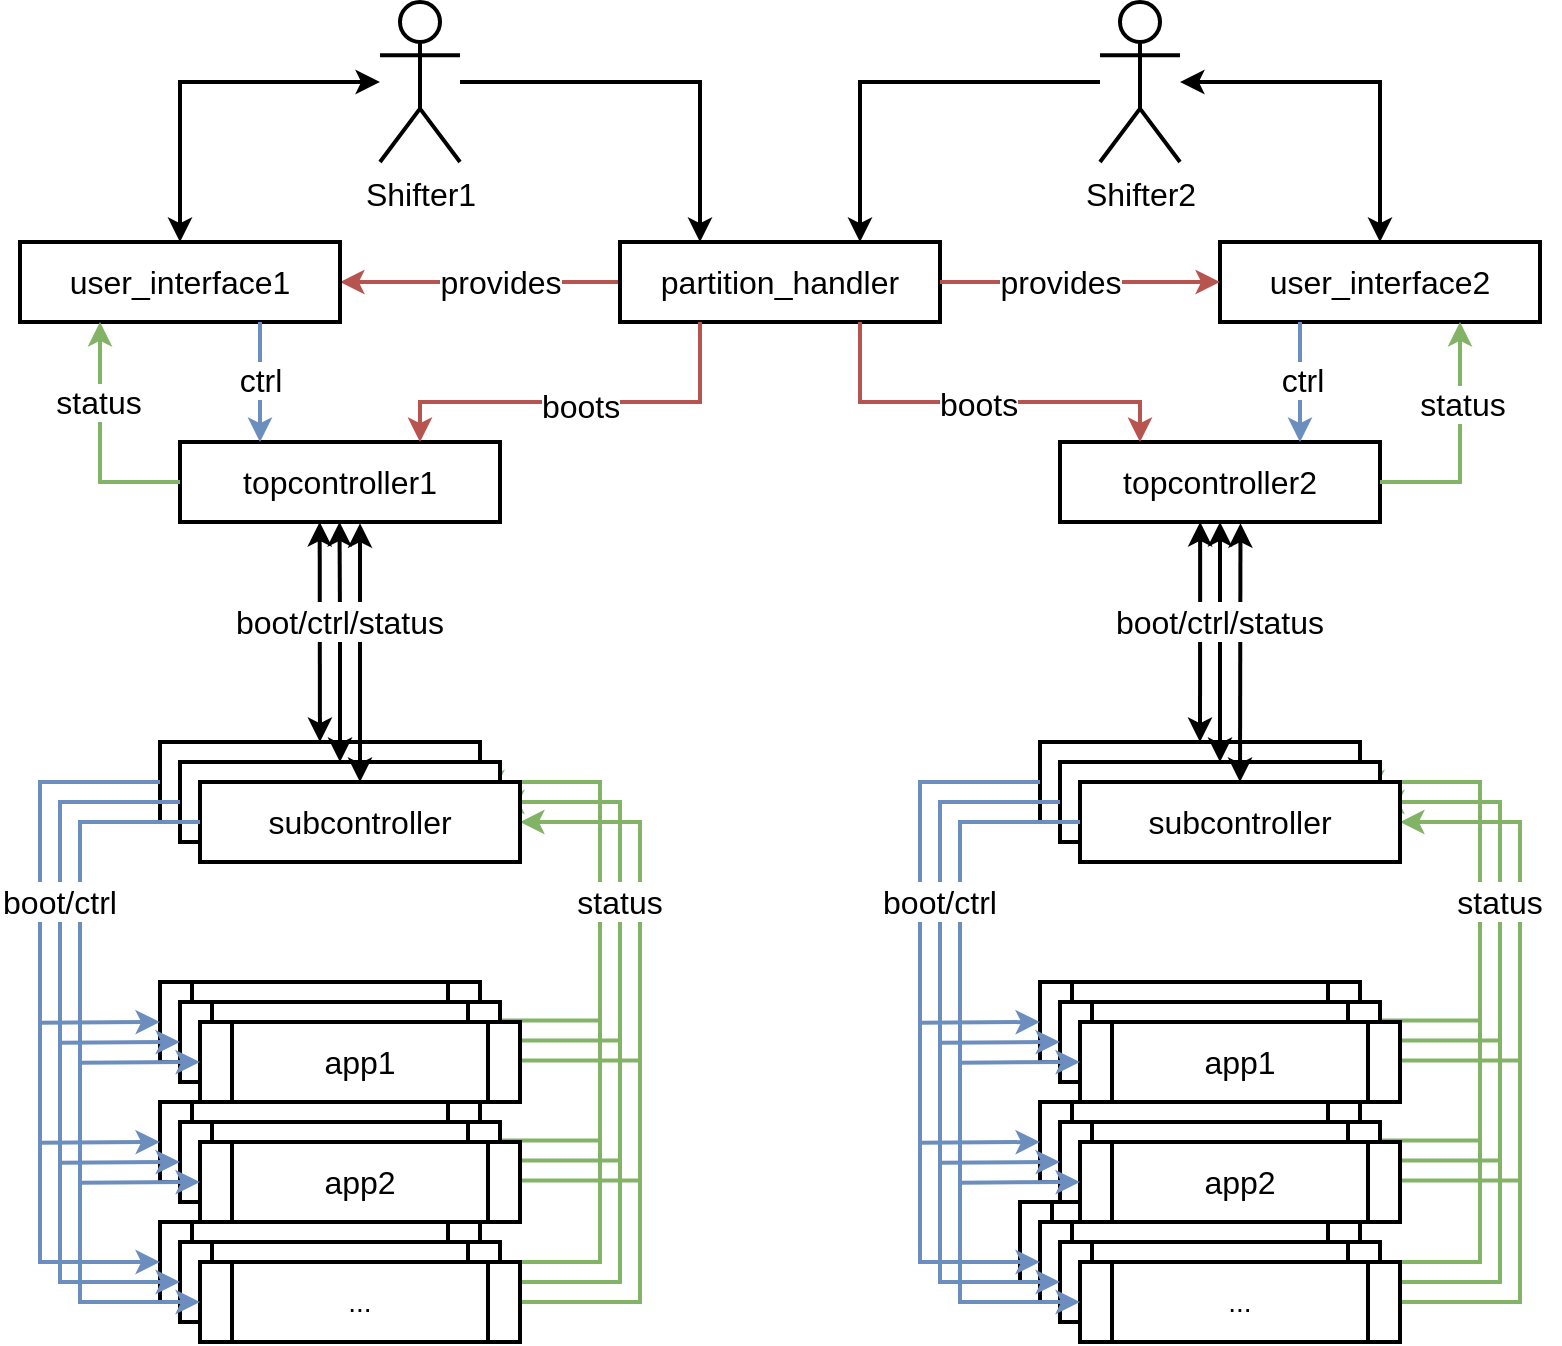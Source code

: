 <mxfile version="20.2.8" type="device" pages="5"><diagram id="Pdhiet3Jrg-UoBU9yxC8" name="Overview"><mxGraphModel dx="1425" dy="836" grid="1" gridSize="10" guides="1" tooltips="1" connect="1" arrows="1" fold="1" page="1" pageScale="1" pageWidth="827" pageHeight="1169" math="0" shadow="0"><root><mxCell id="0"/><mxCell id="1" parent="0"/><mxCell id="Pej8NlOJX__5FBhvKIfT-154" value="" style="endArrow=none;html=1;rounded=0;fillStyle=auto;strokeColor=#82b366;strokeWidth=2;fontSize=16;fillColor=#d5e8d4;fontStyle=0;endFill=0;" edge="1" parent="1"><mxGeometry width="50" height="50" relative="1" as="geometry"><mxPoint x="700" y="609.31" as="sourcePoint"/><mxPoint x="770" y="609.31" as="targetPoint"/><Array as="points"/></mxGeometry></mxCell><mxCell id="Pej8NlOJX__5FBhvKIfT-155" value="" style="endArrow=none;html=1;rounded=0;fillStyle=auto;strokeColor=#82b366;strokeWidth=2;fontSize=16;fillColor=#d5e8d4;fontStyle=0;endFill=0;" edge="1" parent="1"><mxGeometry width="50" height="50" relative="1" as="geometry"><mxPoint x="710" y="619.31" as="sourcePoint"/><mxPoint x="780" y="619.31" as="targetPoint"/><Array as="points"/></mxGeometry></mxCell><mxCell id="Pej8NlOJX__5FBhvKIfT-156" value="" style="endArrow=none;html=1;rounded=0;fillStyle=auto;strokeColor=#82b366;strokeWidth=2;fontSize=16;fillColor=#d5e8d4;fontStyle=0;endFill=0;" edge="1" parent="1"><mxGeometry width="50" height="50" relative="1" as="geometry"><mxPoint x="720" y="629.31" as="sourcePoint"/><mxPoint x="790" y="629.31" as="targetPoint"/><Array as="points"/></mxGeometry></mxCell><mxCell id="Pej8NlOJX__5FBhvKIfT-149" value="" style="endArrow=none;html=1;rounded=0;fillStyle=auto;strokeColor=#82b366;strokeWidth=2;fontSize=16;fillColor=#d5e8d4;fontStyle=0;endFill=0;" edge="1" parent="1"><mxGeometry width="50" height="50" relative="1" as="geometry"><mxPoint x="700" y="549.31" as="sourcePoint"/><mxPoint x="770" y="549.31" as="targetPoint"/><Array as="points"/></mxGeometry></mxCell><mxCell id="Pej8NlOJX__5FBhvKIfT-150" value="" style="endArrow=none;html=1;rounded=0;fillStyle=auto;strokeColor=#82b366;strokeWidth=2;fontSize=16;fillColor=#d5e8d4;fontStyle=0;endFill=0;" edge="1" parent="1"><mxGeometry width="50" height="50" relative="1" as="geometry"><mxPoint x="710" y="559.31" as="sourcePoint"/><mxPoint x="780" y="559.31" as="targetPoint"/><Array as="points"/></mxGeometry></mxCell><mxCell id="Pej8NlOJX__5FBhvKIfT-151" value="" style="endArrow=none;html=1;rounded=0;fillStyle=auto;strokeColor=#82b366;strokeWidth=2;fontSize=16;fillColor=#d5e8d4;fontStyle=0;endFill=0;" edge="1" parent="1"><mxGeometry width="50" height="50" relative="1" as="geometry"><mxPoint x="720" y="569.31" as="sourcePoint"/><mxPoint x="790" y="569.31" as="targetPoint"/><Array as="points"/></mxGeometry></mxCell><mxCell id="Pej8NlOJX__5FBhvKIfT-144" value="" style="endArrow=none;html=1;rounded=0;fillStyle=auto;strokeColor=#82b366;strokeWidth=2;fontSize=16;fillColor=#d5e8d4;fontStyle=0;endFill=0;" edge="1" parent="1"><mxGeometry width="50" height="50" relative="1" as="geometry"><mxPoint x="260" y="609.31" as="sourcePoint"/><mxPoint x="330" y="609.31" as="targetPoint"/><Array as="points"/></mxGeometry></mxCell><mxCell id="Pej8NlOJX__5FBhvKIfT-145" value="" style="endArrow=none;html=1;rounded=0;fillStyle=auto;strokeColor=#82b366;strokeWidth=2;fontSize=16;fillColor=#d5e8d4;fontStyle=0;endFill=0;" edge="1" parent="1"><mxGeometry width="50" height="50" relative="1" as="geometry"><mxPoint x="270" y="619.31" as="sourcePoint"/><mxPoint x="340" y="619.31" as="targetPoint"/><Array as="points"/></mxGeometry></mxCell><mxCell id="Pej8NlOJX__5FBhvKIfT-146" value="" style="endArrow=none;html=1;rounded=0;fillStyle=auto;strokeColor=#82b366;strokeWidth=2;fontSize=16;fillColor=#d5e8d4;fontStyle=0;endFill=0;" edge="1" parent="1"><mxGeometry width="50" height="50" relative="1" as="geometry"><mxPoint x="280" y="629.31" as="sourcePoint"/><mxPoint x="350" y="629.31" as="targetPoint"/><Array as="points"/></mxGeometry></mxCell><mxCell id="Pej8NlOJX__5FBhvKIfT-138" value="" style="endArrow=none;html=1;rounded=0;fillStyle=auto;strokeColor=#82b366;strokeWidth=2;fontSize=16;fillColor=#d5e8d4;fontStyle=0;endFill=0;" edge="1" parent="1"><mxGeometry width="50" height="50" relative="1" as="geometry"><mxPoint x="260" y="549.31" as="sourcePoint"/><mxPoint x="330" y="549.31" as="targetPoint"/><Array as="points"/></mxGeometry></mxCell><mxCell id="Pej8NlOJX__5FBhvKIfT-139" value="" style="endArrow=none;html=1;rounded=0;fillStyle=auto;strokeColor=#82b366;strokeWidth=2;fontSize=16;fillColor=#d5e8d4;fontStyle=0;endFill=0;" edge="1" parent="1"><mxGeometry width="50" height="50" relative="1" as="geometry"><mxPoint x="270" y="559.31" as="sourcePoint"/><mxPoint x="340" y="559.31" as="targetPoint"/><Array as="points"/></mxGeometry></mxCell><mxCell id="Pej8NlOJX__5FBhvKIfT-140" value="" style="endArrow=none;html=1;rounded=0;fillStyle=auto;strokeColor=#82b366;strokeWidth=2;fontSize=16;fillColor=#d5e8d4;fontStyle=0;endFill=0;" edge="1" parent="1"><mxGeometry width="50" height="50" relative="1" as="geometry"><mxPoint x="280" y="569.31" as="sourcePoint"/><mxPoint x="350" y="569.31" as="targetPoint"/><Array as="points"/></mxGeometry></mxCell><mxCell id="Pej8NlOJX__5FBhvKIfT-103" value="" style="endArrow=classic;html=1;rounded=0;fillStyle=auto;strokeColor=#82b366;strokeWidth=2;fontSize=16;fillColor=#d5e8d4;exitX=1;exitY=0.5;exitDx=0;exitDy=0;entryX=1;entryY=0.5;entryDx=0;entryDy=0;fontStyle=0" edge="1" parent="1"><mxGeometry width="50" height="50" relative="1" as="geometry"><mxPoint x="710" y="670" as="sourcePoint"/><mxPoint x="710" y="430" as="targetPoint"/><Array as="points"><mxPoint x="770" y="670"/><mxPoint x="770" y="430"/></Array></mxGeometry></mxCell><mxCell id="Pej8NlOJX__5FBhvKIfT-104" value="" style="endArrow=classic;html=1;rounded=0;fillStyle=auto;strokeColor=#82b366;strokeWidth=2;fontSize=16;fillColor=#d5e8d4;exitX=1;exitY=0.5;exitDx=0;exitDy=0;entryX=1;entryY=0.5;entryDx=0;entryDy=0;fontStyle=0" edge="1" parent="1"><mxGeometry width="50" height="50" relative="1" as="geometry"><mxPoint x="720" y="680" as="sourcePoint"/><mxPoint x="720" y="440" as="targetPoint"/><Array as="points"><mxPoint x="780" y="680"/><mxPoint x="780" y="440"/></Array></mxGeometry></mxCell><mxCell id="Pej8NlOJX__5FBhvKIfT-105" value="" style="endArrow=classic;html=1;rounded=0;fillStyle=auto;strokeColor=#82b366;strokeWidth=2;fontSize=16;fillColor=#d5e8d4;exitX=1;exitY=0.5;exitDx=0;exitDy=0;entryX=1;entryY=0.5;entryDx=0;entryDy=0;fontStyle=0" edge="1" parent="1"><mxGeometry width="50" height="50" relative="1" as="geometry"><mxPoint x="730" y="690" as="sourcePoint"/><mxPoint x="730" y="450" as="targetPoint"/><Array as="points"><mxPoint x="790" y="690"/><mxPoint x="790" y="450"/></Array></mxGeometry></mxCell><mxCell id="Pej8NlOJX__5FBhvKIfT-99" value="" style="endArrow=classic;html=1;rounded=0;fillStyle=auto;strokeColor=#82b366;strokeWidth=2;fontSize=16;fillColor=#d5e8d4;exitX=1;exitY=0.5;exitDx=0;exitDy=0;entryX=1;entryY=0.5;entryDx=0;entryDy=0;fontStyle=0" edge="1" parent="1"><mxGeometry width="50" height="50" relative="1" as="geometry"><mxPoint x="270" y="670" as="sourcePoint"/><mxPoint x="270" y="430" as="targetPoint"/><Array as="points"><mxPoint x="330" y="670"/><mxPoint x="330" y="430"/></Array></mxGeometry></mxCell><mxCell id="Pej8NlOJX__5FBhvKIfT-100" value="" style="endArrow=classic;html=1;rounded=0;fillStyle=auto;strokeColor=#82b366;strokeWidth=2;fontSize=16;fillColor=#d5e8d4;exitX=1;exitY=0.5;exitDx=0;exitDy=0;entryX=1;entryY=0.5;entryDx=0;entryDy=0;fontStyle=0" edge="1" parent="1"><mxGeometry width="50" height="50" relative="1" as="geometry"><mxPoint x="280" y="680" as="sourcePoint"/><mxPoint x="280" y="440" as="targetPoint"/><Array as="points"><mxPoint x="340" y="680"/><mxPoint x="340" y="440"/></Array></mxGeometry></mxCell><mxCell id="Pej8NlOJX__5FBhvKIfT-101" value="" style="endArrow=classic;html=1;rounded=0;fillStyle=auto;strokeColor=#82b366;strokeWidth=2;fontSize=16;fillColor=#d5e8d4;exitX=1;exitY=0.5;exitDx=0;exitDy=0;entryX=1;entryY=0.5;entryDx=0;entryDy=0;fontStyle=0" edge="1" parent="1"><mxGeometry width="50" height="50" relative="1" as="geometry"><mxPoint x="290" y="690" as="sourcePoint"/><mxPoint x="290" y="450" as="targetPoint"/><Array as="points"><mxPoint x="350" y="690"/><mxPoint x="350" y="450"/></Array></mxGeometry></mxCell><mxCell id="Pej8NlOJX__5FBhvKIfT-1" value="topcontroller2" style="rounded=0;whiteSpace=wrap;html=1;strokeWidth=2;points=[[0,0],[0.125,0],[0.25,0],[0.375,0],[0.5,0],[0.625,0],[0.75,0],[0.875,0],[1,0],[0,0.25],[1,0.25],[0,0.5],[1,0.5],[0,0.75],[1,0.75],[0,1],[0.125,1],[0.25,1],[0.375,1],[0.5,1],[0.625,1],[0.75,1],[0.875,1],[1,1]];verticalAlign=middle;fontSize=16;align=center;" vertex="1" parent="1"><mxGeometry x="560" y="260" width="160" height="40" as="geometry"/></mxCell><mxCell id="Pej8NlOJX__5FBhvKIfT-109" value="" style="edgeStyle=orthogonalEdgeStyle;rounded=0;fillStyle=auto;orthogonalLoop=1;jettySize=auto;html=1;strokeColor=#b85450;strokeWidth=2;fontSize=16;startArrow=none;startFill=0;endArrow=classic;endFill=1;fillColor=#f8cecc;entryX=1;entryY=0.5;entryDx=0;entryDy=0;" edge="1" parent="1" source="Pej8NlOJX__5FBhvKIfT-3" target="Pej8NlOJX__5FBhvKIfT-79"><mxGeometry relative="1" as="geometry"><mxPoint x="240" y="200" as="targetPoint"/></mxGeometry></mxCell><mxCell id="Pej8NlOJX__5FBhvKIfT-162" value="provides" style="edgeLabel;html=1;align=center;verticalAlign=middle;resizable=0;points=[];fontSize=16;" vertex="1" connectable="0" parent="Pej8NlOJX__5FBhvKIfT-109"><mxGeometry x="-0.129" y="1" relative="1" as="geometry"><mxPoint x="1" y="-1" as="offset"/></mxGeometry></mxCell><mxCell id="Pej8NlOJX__5FBhvKIfT-3" value="partition_handler" style="rounded=0;whiteSpace=wrap;html=1;strokeWidth=2;points=[[0,0],[0.125,0],[0.25,0],[0.375,0],[0.5,0],[0.625,0],[0.75,0],[0.875,0],[1,0],[0,0.25],[1,0.25],[0,0.5],[1,0.5],[0,0.75],[1,0.75],[0,1],[0.125,1],[0.25,1],[0.375,1],[0.5,1],[0.625,1],[0.75,1],[0.875,1],[1,1]];verticalAlign=middle;fontSize=16;align=center;" vertex="1" parent="1"><mxGeometry x="340" y="160" width="160" height="40" as="geometry"/></mxCell><mxCell id="Pej8NlOJX__5FBhvKIfT-6" value="..." style="shape=process;whiteSpace=wrap;html=1;backgroundOutline=1;fontFamily=Helvetica;fontSize=14;strokeWidth=2;verticalAlign=middle;align=center;" vertex="1" parent="1"><mxGeometry x="540" y="640" width="160" height="40" as="geometry"/></mxCell><mxCell id="Pej8NlOJX__5FBhvKIfT-7" value="subcontroller" style="rounded=0;whiteSpace=wrap;html=1;strokeWidth=2;points=[[0,0],[0.125,0],[0.25,0],[0.375,0],[0.5,0],[0.625,0],[0.75,0],[0.875,0],[1,0],[0,0.25],[1,0.25],[0,0.5],[1,0.5],[0,0.75],[1,0.75],[0,1],[0.125,1],[0.25,1],[0.375,1],[0.5,1],[0.625,1],[0.75,1],[0.875,1],[1,1]];verticalAlign=middle;fontSize=14;align=center;" vertex="1" parent="1"><mxGeometry x="550" y="410" width="160" height="40" as="geometry"/></mxCell><mxCell id="Pej8NlOJX__5FBhvKIfT-8" value="subcontroller" style="rounded=0;whiteSpace=wrap;html=1;strokeWidth=2;points=[[0,0],[0.125,0],[0.25,0],[0.375,0],[0.5,0],[0.625,0],[0.75,0],[0.875,0],[1,0],[0,0.25],[1,0.25],[0,0.5],[1,0.5],[0,0.75],[1,0.75],[0,1],[0.125,1],[0.25,1],[0.375,1],[0.5,1],[0.625,1],[0.75,1],[0.875,1],[1,1]];verticalAlign=middle;fontSize=14;align=center;" vertex="1" parent="1"><mxGeometry x="560" y="420" width="160" height="40" as="geometry"/></mxCell><mxCell id="Pej8NlOJX__5FBhvKIfT-9" value="subcontroller" style="rounded=0;whiteSpace=wrap;html=1;strokeWidth=2;points=[[0,0],[0.125,0],[0.25,0],[0.375,0],[0.5,0],[0.625,0],[0.75,0],[0.875,0],[1,0],[0,0.25],[1,0.25],[0,0.5],[1,0.5],[0,0.75],[1,0.75],[0,1],[0.125,1],[0.25,1],[0.375,1],[0.5,1],[0.625,1],[0.75,1],[0.875,1],[1,1]];verticalAlign=middle;fontSize=16;align=center;" vertex="1" parent="1"><mxGeometry x="570" y="430" width="160" height="40" as="geometry"/></mxCell><mxCell id="Pej8NlOJX__5FBhvKIfT-11" value="App2" style="shape=process;whiteSpace=wrap;html=1;backgroundOutline=1;fontFamily=Helvetica;fontSize=14;strokeWidth=2;verticalAlign=middle;align=center;" vertex="1" parent="1"><mxGeometry x="550" y="590" width="160" height="40" as="geometry"/></mxCell><mxCell id="Pej8NlOJX__5FBhvKIfT-12" value="App1" style="shape=process;whiteSpace=wrap;html=1;backgroundOutline=1;fontFamily=Helvetica;fontSize=14;strokeWidth=2;verticalAlign=middle;align=center;" vertex="1" parent="1"><mxGeometry x="550" y="530" width="160" height="40" as="geometry"/></mxCell><mxCell id="Pej8NlOJX__5FBhvKIfT-13" value="..." style="shape=process;whiteSpace=wrap;html=1;backgroundOutline=1;fontFamily=Helvetica;fontSize=14;strokeWidth=2;verticalAlign=middle;align=center;" vertex="1" parent="1"><mxGeometry x="550" y="650" width="160" height="40" as="geometry"/></mxCell><mxCell id="Pej8NlOJX__5FBhvKIfT-14" value="App2" style="shape=process;whiteSpace=wrap;html=1;backgroundOutline=1;fontFamily=Helvetica;fontSize=14;strokeWidth=2;verticalAlign=middle;align=center;" vertex="1" parent="1"><mxGeometry x="560" y="600" width="160" height="40" as="geometry"/></mxCell><mxCell id="Pej8NlOJX__5FBhvKIfT-15" value="App1" style="shape=process;whiteSpace=wrap;html=1;backgroundOutline=1;fontFamily=Helvetica;fontSize=14;strokeWidth=2;verticalAlign=middle;align=center;" vertex="1" parent="1"><mxGeometry x="560" y="540" width="160" height="40" as="geometry"/></mxCell><mxCell id="Pej8NlOJX__5FBhvKIfT-16" value="..." style="shape=process;whiteSpace=wrap;html=1;backgroundOutline=1;fontFamily=Helvetica;fontSize=14;strokeWidth=2;verticalAlign=middle;align=center;" vertex="1" parent="1"><mxGeometry x="560" y="660" width="160" height="40" as="geometry"/></mxCell><mxCell id="Pej8NlOJX__5FBhvKIfT-17" value="app2" style="shape=process;whiteSpace=wrap;html=1;backgroundOutline=1;fontFamily=Helvetica;fontSize=16;strokeWidth=2;verticalAlign=middle;align=center;" vertex="1" parent="1"><mxGeometry x="570" y="610" width="160" height="40" as="geometry"/></mxCell><mxCell id="Pej8NlOJX__5FBhvKIfT-18" value="app1" style="shape=process;whiteSpace=wrap;html=1;backgroundOutline=1;fontFamily=Helvetica;fontSize=16;strokeWidth=2;verticalAlign=middle;align=center;" vertex="1" parent="1"><mxGeometry x="570" y="550" width="160" height="40" as="geometry"/></mxCell><mxCell id="Pej8NlOJX__5FBhvKIfT-19" value="..." style="shape=process;whiteSpace=wrap;html=1;backgroundOutline=1;fontFamily=Helvetica;fontSize=14;strokeWidth=2;verticalAlign=middle;align=center;" vertex="1" parent="1"><mxGeometry x="570" y="670" width="160" height="40" as="geometry"/></mxCell><mxCell id="Pej8NlOJX__5FBhvKIfT-26" value="Shifter2" style="shape=umlActor;verticalLabelPosition=bottom;verticalAlign=top;html=1;outlineConnect=0;fontSize=16;fillColor=#FFFFFF;strokeWidth=2;" vertex="1" parent="1"><mxGeometry x="580" y="40" width="40" height="80" as="geometry"/></mxCell><mxCell id="Pej8NlOJX__5FBhvKIfT-27" value="" style="endArrow=classic;html=1;rounded=0;fillStyle=auto;strokeColor=#b85450;strokeWidth=2;fontSize=16;fillColor=#f8cecc;exitX=0.75;exitY=1;exitDx=0;exitDy=0;startArrow=none;startFill=0;entryX=0.25;entryY=0;entryDx=0;entryDy=0;" edge="1" parent="1" source="Pej8NlOJX__5FBhvKIfT-3" target="Pej8NlOJX__5FBhvKIfT-1"><mxGeometry width="50" height="50" relative="1" as="geometry"><mxPoint x="580" y="460" as="sourcePoint"/><mxPoint x="630" y="410" as="targetPoint"/><Array as="points"><mxPoint x="460" y="240"/><mxPoint x="600" y="240"/></Array></mxGeometry></mxCell><mxCell id="Pej8NlOJX__5FBhvKIfT-159" value="boots" style="edgeLabel;html=1;align=center;verticalAlign=middle;resizable=0;points=[];fontSize=16;" vertex="1" connectable="0" parent="Pej8NlOJX__5FBhvKIfT-27"><mxGeometry x="-0.015" y="-1" relative="1" as="geometry"><mxPoint as="offset"/></mxGeometry></mxCell><mxCell id="Pej8NlOJX__5FBhvKIfT-30" value="" style="endArrow=classic;html=1;rounded=0;fillStyle=auto;strokeColor=#000000;strokeWidth=2;fontSize=16;fillColor=#000000;gradientColor=none;startArrow=classic;startFill=1;entryX=0.438;entryY=1;entryDx=0;entryDy=0;exitX=0.5;exitY=0;exitDx=0;exitDy=0;entryPerimeter=0;" edge="1" parent="1" source="Pej8NlOJX__5FBhvKIfT-7" target="Pej8NlOJX__5FBhvKIfT-1"><mxGeometry width="50" height="50" relative="1" as="geometry"><mxPoint x="510" y="350" as="sourcePoint"/><mxPoint x="510" y="310" as="targetPoint"/><Array as="points"/></mxGeometry></mxCell><mxCell id="Pej8NlOJX__5FBhvKIfT-31" value="" style="endArrow=classic;html=1;rounded=0;fillStyle=auto;strokeColor=#000000;strokeWidth=2;fontSize=16;fillColor=#000000;gradientColor=none;startArrow=classic;startFill=1;entryX=0.5;entryY=1;entryDx=0;entryDy=0;exitX=0.5;exitY=0;exitDx=0;exitDy=0;" edge="1" parent="1" source="Pej8NlOJX__5FBhvKIfT-8" target="Pej8NlOJX__5FBhvKIfT-1"><mxGeometry width="50" height="50" relative="1" as="geometry"><mxPoint x="520" y="360" as="sourcePoint"/><mxPoint x="520" y="320" as="targetPoint"/><Array as="points"/></mxGeometry></mxCell><mxCell id="Pej8NlOJX__5FBhvKIfT-32" value="" style="endArrow=classic;html=1;rounded=0;fillStyle=auto;strokeColor=#000000;strokeWidth=2;fontSize=16;fillColor=#000000;gradientColor=none;startArrow=classic;startFill=1;entryX=0.564;entryY=1.015;entryDx=0;entryDy=0;exitX=0.5;exitY=0;exitDx=0;exitDy=0;entryPerimeter=0;" edge="1" parent="1" source="Pej8NlOJX__5FBhvKIfT-9" target="Pej8NlOJX__5FBhvKIfT-1"><mxGeometry width="50" height="50" relative="1" as="geometry"><mxPoint x="530" y="370" as="sourcePoint"/><mxPoint x="530" y="330" as="targetPoint"/><Array as="points"/></mxGeometry></mxCell><mxCell id="Pej8NlOJX__5FBhvKIfT-40" value="user_interface2" style="rounded=0;whiteSpace=wrap;html=1;strokeWidth=2;points=[[0,0],[0.125,0],[0.25,0],[0.375,0],[0.5,0],[0.625,0],[0.75,0],[0.875,0],[1,0],[0,0.25],[1,0.25],[0,0.5],[1,0.5],[0,0.75],[1,0.75],[0,1],[0.125,1],[0.25,1],[0.375,1],[0.5,1],[0.625,1],[0.75,1],[0.875,1],[1,1]];verticalAlign=middle;fontSize=16;align=center;" vertex="1" parent="1"><mxGeometry x="640" y="160" width="160" height="40" as="geometry"/></mxCell><mxCell id="Pej8NlOJX__5FBhvKIfT-41" value="" style="endArrow=classic;html=1;rounded=0;fillStyle=auto;strokeColor=#000000;strokeWidth=2;fontSize=16;fillColor=#000000;gradientColor=none;entryX=0.75;entryY=0;entryDx=0;entryDy=0;" edge="1" parent="1" source="Pej8NlOJX__5FBhvKIfT-26" target="Pej8NlOJX__5FBhvKIfT-3"><mxGeometry width="50" height="50" relative="1" as="geometry"><mxPoint x="580" y="260" as="sourcePoint"/><mxPoint x="630" y="210" as="targetPoint"/><Array as="points"><mxPoint x="460" y="80"/></Array></mxGeometry></mxCell><mxCell id="Pej8NlOJX__5FBhvKIfT-42" value="" style="endArrow=classic;html=1;rounded=0;fillStyle=auto;strokeColor=#000000;strokeWidth=2;fontSize=16;fillColor=#000000;gradientColor=none;entryX=0.5;entryY=0;entryDx=0;entryDy=0;startArrow=classic;startFill=1;" edge="1" parent="1" source="Pej8NlOJX__5FBhvKIfT-26" target="Pej8NlOJX__5FBhvKIfT-40"><mxGeometry width="50" height="50" relative="1" as="geometry"><mxPoint x="720" y="80" as="sourcePoint"/><mxPoint x="530" y="190" as="targetPoint"/><Array as="points"><mxPoint x="720" y="80"/></Array></mxGeometry></mxCell><mxCell id="Pej8NlOJX__5FBhvKIfT-44" value="" style="endArrow=classic;html=1;rounded=0;fillStyle=auto;strokeColor=#6c8ebf;strokeWidth=2;fontSize=16;fillColor=#dae8fc;exitX=0.25;exitY=1;exitDx=0;exitDy=0;startArrow=none;startFill=0;entryX=0.75;entryY=0;entryDx=0;entryDy=0;" edge="1" parent="1" source="Pej8NlOJX__5FBhvKIfT-40" target="Pej8NlOJX__5FBhvKIfT-1"><mxGeometry width="50" height="50" relative="1" as="geometry"><mxPoint x="530" y="230" as="sourcePoint"/><mxPoint x="530" y="270" as="targetPoint"/><Array as="points"><mxPoint x="680" y="240"/><mxPoint x="680" y="260"/></Array></mxGeometry></mxCell><mxCell id="Pej8NlOJX__5FBhvKIfT-161" value="ctrl" style="edgeLabel;html=1;align=center;verticalAlign=middle;resizable=0;points=[];fontSize=16;" vertex="1" connectable="0" parent="Pej8NlOJX__5FBhvKIfT-44"><mxGeometry x="-0.028" y="1" relative="1" as="geometry"><mxPoint as="offset"/></mxGeometry></mxCell><mxCell id="Pej8NlOJX__5FBhvKIfT-46" value="topcontroller1" style="rounded=0;whiteSpace=wrap;html=1;strokeWidth=2;points=[[0,0],[0.125,0],[0.25,0],[0.375,0],[0.5,0],[0.625,0],[0.75,0],[0.875,0],[1,0],[0,0.25],[1,0.25],[0,0.5],[1,0.5],[0,0.75],[1,0.75],[0,1],[0.125,1],[0.25,1],[0.375,1],[0.5,1],[0.625,1],[0.75,1],[0.875,1],[1,1]];verticalAlign=middle;fontSize=16;align=center;" vertex="1" parent="1"><mxGeometry x="120" y="260" width="160" height="40" as="geometry"/></mxCell><mxCell id="Pej8NlOJX__5FBhvKIfT-47" value="" style="endArrow=classic;html=1;rounded=0;fillStyle=auto;strokeColor=#b85450;strokeWidth=2;fontSize=16;fillColor=#f8cecc;exitX=0.25;exitY=1;exitDx=0;exitDy=0;startArrow=none;startFill=0;entryX=0.75;entryY=0;entryDx=0;entryDy=0;" edge="1" parent="1" source="Pej8NlOJX__5FBhvKIfT-3" target="Pej8NlOJX__5FBhvKIfT-46"><mxGeometry width="50" height="50" relative="1" as="geometry"><mxPoint x="180" y="180" as="sourcePoint"/><mxPoint x="230" y="220" as="targetPoint"/><Array as="points"><mxPoint x="380" y="240"/><mxPoint x="240" y="240"/></Array></mxGeometry></mxCell><mxCell id="Pej8NlOJX__5FBhvKIfT-158" value="boots" style="edgeLabel;html=1;align=center;verticalAlign=middle;resizable=0;points=[];fontSize=16;" vertex="1" connectable="0" parent="Pej8NlOJX__5FBhvKIfT-47"><mxGeometry x="-0.001" y="2" relative="1" as="geometry"><mxPoint as="offset"/></mxGeometry></mxCell><mxCell id="Pej8NlOJX__5FBhvKIfT-52" value="subcontroller" style="rounded=0;whiteSpace=wrap;html=1;strokeWidth=2;points=[[0,0],[0.125,0],[0.25,0],[0.375,0],[0.5,0],[0.625,0],[0.75,0],[0.875,0],[1,0],[0,0.25],[1,0.25],[0,0.5],[1,0.5],[0,0.75],[1,0.75],[0,1],[0.125,1],[0.25,1],[0.375,1],[0.5,1],[0.625,1],[0.75,1],[0.875,1],[1,1]];verticalAlign=middle;fontSize=14;align=center;" vertex="1" parent="1"><mxGeometry x="110" y="410" width="160" height="40" as="geometry"/></mxCell><mxCell id="Pej8NlOJX__5FBhvKIfT-53" value="subcontroller" style="rounded=0;whiteSpace=wrap;html=1;strokeWidth=2;points=[[0,0],[0.125,0],[0.25,0],[0.375,0],[0.5,0],[0.625,0],[0.75,0],[0.875,0],[1,0],[0,0.25],[1,0.25],[0,0.5],[1,0.5],[0,0.75],[1,0.75],[0,1],[0.125,1],[0.25,1],[0.375,1],[0.5,1],[0.625,1],[0.75,1],[0.875,1],[1,1]];verticalAlign=middle;fontSize=14;align=center;" vertex="1" parent="1"><mxGeometry x="120" y="420" width="160" height="40" as="geometry"/></mxCell><mxCell id="Pej8NlOJX__5FBhvKIfT-54" value="subcontroller" style="rounded=0;whiteSpace=wrap;html=1;strokeWidth=2;points=[[0,0],[0.125,0],[0.25,0],[0.375,0],[0.5,0],[0.625,0],[0.75,0],[0.875,0],[1,0],[0,0.25],[1,0.25],[0,0.5],[1,0.5],[0,0.75],[1,0.75],[0,1],[0.125,1],[0.25,1],[0.375,1],[0.5,1],[0.625,1],[0.75,1],[0.875,1],[1,1]];verticalAlign=middle;fontSize=16;align=center;" vertex="1" parent="1"><mxGeometry x="130" y="430" width="160" height="40" as="geometry"/></mxCell><mxCell id="Pej8NlOJX__5FBhvKIfT-56" value="App2" style="shape=process;whiteSpace=wrap;html=1;backgroundOutline=1;fontFamily=Helvetica;fontSize=14;strokeWidth=2;verticalAlign=middle;align=center;" vertex="1" parent="1"><mxGeometry x="110" y="590" width="160" height="40" as="geometry"/></mxCell><mxCell id="Pej8NlOJX__5FBhvKIfT-57" value="App1" style="shape=process;whiteSpace=wrap;html=1;backgroundOutline=1;fontFamily=Helvetica;fontSize=14;strokeWidth=2;verticalAlign=middle;align=center;" vertex="1" parent="1"><mxGeometry x="110" y="530" width="160" height="40" as="geometry"/></mxCell><mxCell id="Pej8NlOJX__5FBhvKIfT-58" value="..." style="shape=process;whiteSpace=wrap;html=1;backgroundOutline=1;fontFamily=Helvetica;fontSize=14;strokeWidth=2;verticalAlign=middle;align=center;" vertex="1" parent="1"><mxGeometry x="110" y="650" width="160" height="40" as="geometry"/></mxCell><mxCell id="Pej8NlOJX__5FBhvKIfT-59" value="App2" style="shape=process;whiteSpace=wrap;html=1;backgroundOutline=1;fontFamily=Helvetica;fontSize=14;strokeWidth=2;verticalAlign=middle;align=center;" vertex="1" parent="1"><mxGeometry x="120" y="600" width="160" height="40" as="geometry"/></mxCell><mxCell id="Pej8NlOJX__5FBhvKIfT-60" value="App1" style="shape=process;whiteSpace=wrap;html=1;backgroundOutline=1;fontFamily=Helvetica;fontSize=14;strokeWidth=2;verticalAlign=middle;align=center;" vertex="1" parent="1"><mxGeometry x="120" y="540" width="160" height="40" as="geometry"/></mxCell><mxCell id="Pej8NlOJX__5FBhvKIfT-61" value="..." style="shape=process;whiteSpace=wrap;html=1;backgroundOutline=1;fontFamily=Helvetica;fontSize=14;strokeWidth=2;verticalAlign=middle;align=center;" vertex="1" parent="1"><mxGeometry x="120" y="660" width="160" height="40" as="geometry"/></mxCell><mxCell id="Pej8NlOJX__5FBhvKIfT-62" value="app2" style="shape=process;whiteSpace=wrap;html=1;backgroundOutline=1;fontFamily=Helvetica;fontSize=16;strokeWidth=2;verticalAlign=middle;align=center;" vertex="1" parent="1"><mxGeometry x="130" y="610" width="160" height="40" as="geometry"/></mxCell><mxCell id="Pej8NlOJX__5FBhvKIfT-63" value="app1" style="shape=process;whiteSpace=wrap;html=1;backgroundOutline=1;fontFamily=Helvetica;fontSize=16;strokeWidth=2;verticalAlign=middle;align=center;" vertex="1" parent="1"><mxGeometry x="130" y="550" width="160" height="40" as="geometry"/></mxCell><mxCell id="Pej8NlOJX__5FBhvKIfT-64" value="..." style="shape=process;whiteSpace=wrap;html=1;backgroundOutline=1;fontFamily=Helvetica;fontSize=14;strokeWidth=2;verticalAlign=middle;align=center;" vertex="1" parent="1"><mxGeometry x="130" y="670" width="160" height="40" as="geometry"/></mxCell><mxCell id="Pej8NlOJX__5FBhvKIfT-74" value="" style="endArrow=classic;html=1;rounded=0;fillStyle=auto;strokeColor=#000000;strokeWidth=2;fontSize=16;fillColor=#000000;gradientColor=none;startArrow=classic;startFill=1;entryX=0.438;entryY=1;entryDx=0;entryDy=0;entryPerimeter=0;" edge="1" parent="1" source="Pej8NlOJX__5FBhvKIfT-52"><mxGeometry width="50" height="50" relative="1" as="geometry"><mxPoint x="189.76" y="350" as="sourcePoint"/><mxPoint x="189.84" y="300" as="targetPoint"/><Array as="points"/></mxGeometry></mxCell><mxCell id="Pej8NlOJX__5FBhvKIfT-75" value="" style="endArrow=classic;html=1;rounded=0;fillStyle=auto;strokeColor=#000000;strokeWidth=2;fontSize=16;fillColor=#000000;gradientColor=none;startArrow=none;startFill=1;entryX=0.5;entryY=1;entryDx=0;entryDy=0;" edge="1" parent="1" source="Pej8NlOJX__5FBhvKIfT-164"><mxGeometry width="50" height="50" relative="1" as="geometry"><mxPoint x="199.76" y="360" as="sourcePoint"/><mxPoint x="199.76" y="300" as="targetPoint"/><Array as="points"/></mxGeometry></mxCell><mxCell id="Pej8NlOJX__5FBhvKIfT-76" value="" style="endArrow=classic;html=1;rounded=0;fillStyle=auto;strokeColor=#000000;strokeWidth=2;fontSize=16;fillColor=#000000;gradientColor=none;startArrow=classic;startFill=1;entryX=0.564;entryY=1.015;entryDx=0;entryDy=0;exitX=0.5;exitY=0;exitDx=0;exitDy=0;entryPerimeter=0;" edge="1" parent="1" source="Pej8NlOJX__5FBhvKIfT-54"><mxGeometry width="50" height="50" relative="1" as="geometry"><mxPoint x="209.76" y="370" as="sourcePoint"/><mxPoint x="210.0" y="300.6" as="targetPoint"/><Array as="points"/></mxGeometry></mxCell><mxCell id="Pej8NlOJX__5FBhvKIfT-78" value="Shifter1" style="shape=umlActor;verticalLabelPosition=bottom;verticalAlign=top;html=1;outlineConnect=0;fontSize=16;fillColor=#FFFFFF;strokeWidth=2;" vertex="1" parent="1"><mxGeometry x="220" y="40" width="40" height="80" as="geometry"/></mxCell><mxCell id="Pej8NlOJX__5FBhvKIfT-79" value="user_interface1" style="rounded=0;whiteSpace=wrap;html=1;strokeWidth=2;points=[[0,0],[0.125,0],[0.25,0],[0.375,0],[0.5,0],[0.625,0],[0.75,0],[0.875,0],[1,0],[0,0.25],[1,0.25],[0,0.5],[1,0.5],[0,0.75],[1,0.75],[0,1],[0.125,1],[0.25,1],[0.375,1],[0.5,1],[0.625,1],[0.75,1],[0.875,1],[1,1]];verticalAlign=middle;fontSize=16;align=center;" vertex="1" parent="1"><mxGeometry x="40" y="160" width="160" height="40" as="geometry"/></mxCell><mxCell id="Pej8NlOJX__5FBhvKIfT-80" value="" style="endArrow=classic;html=1;rounded=0;fillStyle=auto;strokeColor=#6c8ebf;strokeWidth=2;fontSize=16;fillColor=#dae8fc;exitX=0.75;exitY=1;exitDx=0;exitDy=0;startArrow=none;startFill=0;entryX=0.25;entryY=0;entryDx=0;entryDy=0;" edge="1" parent="1" source="Pej8NlOJX__5FBhvKIfT-79" target="Pej8NlOJX__5FBhvKIfT-46"><mxGeometry width="50" height="50" relative="1" as="geometry"><mxPoint x="730" y="230" as="sourcePoint"/><mxPoint x="650" y="290" as="targetPoint"/><Array as="points"/></mxGeometry></mxCell><mxCell id="Pej8NlOJX__5FBhvKIfT-160" value="ctrl" style="edgeLabel;html=1;align=center;verticalAlign=middle;resizable=0;points=[];fontSize=16;" vertex="1" connectable="0" parent="Pej8NlOJX__5FBhvKIfT-80"><mxGeometry x="-0.128" y="3" relative="1" as="geometry"><mxPoint x="-3" y="3" as="offset"/></mxGeometry></mxCell><mxCell id="Pej8NlOJX__5FBhvKIfT-81" value="" style="endArrow=classic;html=1;rounded=0;fillStyle=auto;strokeColor=#000000;strokeWidth=2;fontSize=16;fillColor=#000000;gradientColor=none;startArrow=classic;startFill=1;entryX=0.5;entryY=0;entryDx=0;entryDy=0;" edge="1" parent="1" source="Pej8NlOJX__5FBhvKIfT-78" target="Pej8NlOJX__5FBhvKIfT-79"><mxGeometry width="50" height="50" relative="1" as="geometry"><mxPoint x="100" y="80" as="sourcePoint"/><mxPoint x="180" y="140" as="targetPoint"/><Array as="points"><mxPoint x="120" y="80"/></Array></mxGeometry></mxCell><mxCell id="Pej8NlOJX__5FBhvKIfT-82" value="" style="endArrow=classic;html=1;rounded=0;fillStyle=auto;strokeColor=#000000;strokeWidth=2;fontSize=16;fillColor=#000000;gradientColor=none;startArrow=none;startFill=0;entryX=0.25;entryY=0;entryDx=0;entryDy=0;" edge="1" parent="1" source="Pej8NlOJX__5FBhvKIfT-78" target="Pej8NlOJX__5FBhvKIfT-3"><mxGeometry width="50" height="50" relative="1" as="geometry"><mxPoint x="250" y="90" as="sourcePoint"/><mxPoint x="130" y="190" as="targetPoint"/><Array as="points"><mxPoint x="380" y="80"/></Array></mxGeometry></mxCell><mxCell id="Pej8NlOJX__5FBhvKIfT-89" value="" style="endArrow=none;html=1;rounded=0;fillStyle=auto;strokeColor=#6c8ebf;strokeWidth=2;fontSize=16;fillColor=#dae8fc;startArrow=classic;startFill=1;entryX=0;entryY=0.5;entryDx=0;entryDy=0;exitX=0;exitY=0.5;exitDx=0;exitDy=0;endFill=0;" edge="1" parent="1"><mxGeometry width="50" height="50" relative="1" as="geometry"><mxPoint x="110" y="670" as="sourcePoint"/><mxPoint x="110" y="430" as="targetPoint"/><Array as="points"><mxPoint x="50" y="670"/><mxPoint x="50" y="430"/></Array></mxGeometry></mxCell><mxCell id="Pej8NlOJX__5FBhvKIfT-90" value="" style="endArrow=none;html=1;rounded=0;fillStyle=auto;strokeColor=#6c8ebf;strokeWidth=2;fontSize=16;fillColor=#dae8fc;startArrow=classic;startFill=1;entryX=0;entryY=0.5;entryDx=0;entryDy=0;exitX=0;exitY=0.5;exitDx=0;exitDy=0;endFill=0;" edge="1" parent="1"><mxGeometry width="50" height="50" relative="1" as="geometry"><mxPoint x="120" y="680" as="sourcePoint"/><mxPoint x="120" y="440" as="targetPoint"/><Array as="points"><mxPoint x="60" y="680"/><mxPoint x="60" y="440"/></Array></mxGeometry></mxCell><mxCell id="Pej8NlOJX__5FBhvKIfT-91" value="" style="endArrow=none;html=1;rounded=0;fillStyle=auto;strokeColor=#6c8ebf;strokeWidth=2;fontSize=16;fillColor=#dae8fc;startArrow=classic;startFill=1;entryX=0;entryY=0.5;entryDx=0;entryDy=0;exitX=0;exitY=0.5;exitDx=0;exitDy=0;endFill=0;" edge="1" parent="1"><mxGeometry width="50" height="50" relative="1" as="geometry"><mxPoint x="130" y="690" as="sourcePoint"/><mxPoint x="130" y="450" as="targetPoint"/><Array as="points"><mxPoint x="70" y="690"/><mxPoint x="70" y="450"/></Array></mxGeometry></mxCell><mxCell id="Pej8NlOJX__5FBhvKIfT-94" value="" style="endArrow=none;html=1;rounded=0;fillStyle=auto;strokeColor=#6c8ebf;strokeWidth=2;fontSize=16;fillColor=#dae8fc;startArrow=classic;startFill=1;entryX=0;entryY=0.5;entryDx=0;entryDy=0;exitX=0;exitY=0.5;exitDx=0;exitDy=0;endFill=0;" edge="1" parent="1"><mxGeometry width="50" height="50" relative="1" as="geometry"><mxPoint x="550" y="670" as="sourcePoint"/><mxPoint x="550" y="430" as="targetPoint"/><Array as="points"><mxPoint x="490" y="670"/><mxPoint x="490" y="430"/></Array></mxGeometry></mxCell><mxCell id="Pej8NlOJX__5FBhvKIfT-95" value="" style="endArrow=none;html=1;rounded=0;fillStyle=auto;strokeColor=#6c8ebf;strokeWidth=2;fontSize=16;fillColor=#dae8fc;startArrow=classic;startFill=1;entryX=0;entryY=0.5;entryDx=0;entryDy=0;exitX=0;exitY=0.5;exitDx=0;exitDy=0;endFill=0;" edge="1" parent="1"><mxGeometry width="50" height="50" relative="1" as="geometry"><mxPoint x="560" y="680" as="sourcePoint"/><mxPoint x="560" y="440" as="targetPoint"/><Array as="points"><mxPoint x="500" y="680"/><mxPoint x="500" y="440"/></Array></mxGeometry></mxCell><mxCell id="Pej8NlOJX__5FBhvKIfT-96" value="" style="endArrow=none;html=1;rounded=0;fillStyle=auto;strokeColor=#6c8ebf;strokeWidth=2;fontSize=16;fillColor=#dae8fc;startArrow=classic;startFill=1;entryX=0;entryY=0.5;entryDx=0;entryDy=0;exitX=0;exitY=0.5;exitDx=0;exitDy=0;endFill=0;" edge="1" parent="1"><mxGeometry width="50" height="50" relative="1" as="geometry"><mxPoint x="570" y="690" as="sourcePoint"/><mxPoint x="570" y="450" as="targetPoint"/><Array as="points"><mxPoint x="510" y="690"/><mxPoint x="510" y="450"/></Array></mxGeometry></mxCell><mxCell id="Pej8NlOJX__5FBhvKIfT-102" value="" style="endArrow=classic;html=1;rounded=0;fillStyle=auto;strokeColor=#82b366;strokeWidth=2;fontSize=16;fillColor=#d5e8d4;exitX=0;exitY=0.5;exitDx=0;exitDy=0;entryX=0.25;entryY=1;entryDx=0;entryDy=0;fontStyle=0" edge="1" parent="1" source="Pej8NlOJX__5FBhvKIfT-46" target="Pej8NlOJX__5FBhvKIfT-79"><mxGeometry width="50" height="50" relative="1" as="geometry"><mxPoint x="-20" y="340" as="sourcePoint"/><mxPoint x="-20" y="100" as="targetPoint"/><Array as="points"><mxPoint x="80" y="280"/></Array></mxGeometry></mxCell><mxCell id="Pej8NlOJX__5FBhvKIfT-181" value="status" style="edgeLabel;html=1;align=center;verticalAlign=middle;resizable=0;points=[];fontSize=16;" vertex="1" connectable="0" parent="Pej8NlOJX__5FBhvKIfT-102"><mxGeometry x="0.336" y="1" relative="1" as="geometry"><mxPoint as="offset"/></mxGeometry></mxCell><mxCell id="Pej8NlOJX__5FBhvKIfT-110" value="" style="edgeStyle=orthogonalEdgeStyle;rounded=0;fillStyle=auto;orthogonalLoop=1;jettySize=auto;html=1;strokeColor=#b85450;strokeWidth=2;fontSize=16;startArrow=none;startFill=0;endArrow=classic;endFill=1;fillColor=#f8cecc;entryX=0;entryY=0.5;entryDx=0;entryDy=0;exitX=1;exitY=0.5;exitDx=0;exitDy=0;" edge="1" parent="1" source="Pej8NlOJX__5FBhvKIfT-3" target="Pej8NlOJX__5FBhvKIfT-40"><mxGeometry relative="1" as="geometry"><mxPoint x="500" y="200" as="sourcePoint"/><mxPoint x="210" y="210" as="targetPoint"/></mxGeometry></mxCell><mxCell id="Pej8NlOJX__5FBhvKIfT-163" value="provides" style="edgeLabel;html=1;align=center;verticalAlign=middle;resizable=0;points=[];fontSize=16;" vertex="1" connectable="0" parent="Pej8NlOJX__5FBhvKIfT-110"><mxGeometry x="0.03" y="-1" relative="1" as="geometry"><mxPoint x="-12" y="-1" as="offset"/></mxGeometry></mxCell><mxCell id="Pej8NlOJX__5FBhvKIfT-114" value="" style="endArrow=none;html=1;rounded=0;fillStyle=auto;strokeColor=#6c8ebf;strokeWidth=2;fontSize=16;fillColor=#dae8fc;startArrow=classic;startFill=1;exitX=0;exitY=0.5;exitDx=0;exitDy=0;endFill=0;" edge="1" parent="1"><mxGeometry width="50" height="50" relative="1" as="geometry"><mxPoint x="110" y="610" as="sourcePoint"/><mxPoint x="50" y="610.34" as="targetPoint"/><Array as="points"/></mxGeometry></mxCell><mxCell id="Pej8NlOJX__5FBhvKIfT-115" value="" style="endArrow=none;html=1;rounded=0;fillStyle=auto;strokeColor=#6c8ebf;strokeWidth=2;fontSize=16;fillColor=#dae8fc;startArrow=classic;startFill=1;exitX=0;exitY=0.5;exitDx=0;exitDy=0;endFill=0;" edge="1" parent="1"><mxGeometry width="50" height="50" relative="1" as="geometry"><mxPoint x="120" y="620" as="sourcePoint"/><mxPoint x="60" y="620.34" as="targetPoint"/><Array as="points"/></mxGeometry></mxCell><mxCell id="Pej8NlOJX__5FBhvKIfT-116" value="" style="endArrow=none;html=1;rounded=0;fillStyle=auto;strokeColor=#6c8ebf;strokeWidth=2;fontSize=16;fillColor=#dae8fc;startArrow=classic;startFill=1;exitX=0;exitY=0.5;exitDx=0;exitDy=0;endFill=0;" edge="1" parent="1"><mxGeometry width="50" height="50" relative="1" as="geometry"><mxPoint x="130" y="630" as="sourcePoint"/><mxPoint x="70" y="630.34" as="targetPoint"/><Array as="points"/></mxGeometry></mxCell><mxCell id="Pej8NlOJX__5FBhvKIfT-119" value="" style="endArrow=none;html=1;rounded=0;fillStyle=auto;strokeColor=#6c8ebf;strokeWidth=2;fontSize=16;fillColor=#dae8fc;startArrow=classic;startFill=1;exitX=0;exitY=0.5;exitDx=0;exitDy=0;endFill=0;" edge="1" parent="1"><mxGeometry width="50" height="50" relative="1" as="geometry"><mxPoint x="110" y="550" as="sourcePoint"/><mxPoint x="50" y="550.34" as="targetPoint"/><Array as="points"/></mxGeometry></mxCell><mxCell id="Pej8NlOJX__5FBhvKIfT-120" value="" style="endArrow=none;html=1;rounded=0;fillStyle=auto;strokeColor=#6c8ebf;strokeWidth=2;fontSize=16;fillColor=#dae8fc;startArrow=classic;startFill=1;exitX=0;exitY=0.5;exitDx=0;exitDy=0;endFill=0;" edge="1" parent="1"><mxGeometry width="50" height="50" relative="1" as="geometry"><mxPoint x="120" y="560" as="sourcePoint"/><mxPoint x="60" y="560.34" as="targetPoint"/><Array as="points"/></mxGeometry></mxCell><mxCell id="Pej8NlOJX__5FBhvKIfT-121" value="" style="endArrow=none;html=1;rounded=0;fillStyle=auto;strokeColor=#6c8ebf;strokeWidth=2;fontSize=16;fillColor=#dae8fc;startArrow=classic;startFill=1;exitX=0;exitY=0.5;exitDx=0;exitDy=0;endFill=0;" edge="1" parent="1"><mxGeometry width="50" height="50" relative="1" as="geometry"><mxPoint x="130" y="570" as="sourcePoint"/><mxPoint x="70" y="570.34" as="targetPoint"/><Array as="points"/></mxGeometry></mxCell><mxCell id="Pej8NlOJX__5FBhvKIfT-124" value="" style="endArrow=none;html=1;rounded=0;fillStyle=auto;strokeColor=#6c8ebf;strokeWidth=2;fontSize=16;fillColor=#dae8fc;startArrow=classic;startFill=1;exitX=0;exitY=0.5;exitDx=0;exitDy=0;endFill=0;" edge="1" parent="1"><mxGeometry width="50" height="50" relative="1" as="geometry"><mxPoint x="550" y="610" as="sourcePoint"/><mxPoint x="490" y="610.34" as="targetPoint"/><Array as="points"/></mxGeometry></mxCell><mxCell id="Pej8NlOJX__5FBhvKIfT-125" value="" style="endArrow=none;html=1;rounded=0;fillStyle=auto;strokeColor=#6c8ebf;strokeWidth=2;fontSize=16;fillColor=#dae8fc;startArrow=classic;startFill=1;exitX=0;exitY=0.5;exitDx=0;exitDy=0;endFill=0;" edge="1" parent="1"><mxGeometry width="50" height="50" relative="1" as="geometry"><mxPoint x="560" y="620" as="sourcePoint"/><mxPoint x="500" y="620.34" as="targetPoint"/><Array as="points"/></mxGeometry></mxCell><mxCell id="Pej8NlOJX__5FBhvKIfT-126" value="" style="endArrow=none;html=1;rounded=0;fillStyle=auto;strokeColor=#6c8ebf;strokeWidth=2;fontSize=16;fillColor=#dae8fc;startArrow=classic;startFill=1;exitX=0;exitY=0.5;exitDx=0;exitDy=0;endFill=0;" edge="1" parent="1"><mxGeometry width="50" height="50" relative="1" as="geometry"><mxPoint x="570" y="630" as="sourcePoint"/><mxPoint x="510" y="630.34" as="targetPoint"/><Array as="points"/></mxGeometry></mxCell><mxCell id="Pej8NlOJX__5FBhvKIfT-129" value="" style="endArrow=none;html=1;rounded=0;fillStyle=auto;strokeColor=#6c8ebf;strokeWidth=2;fontSize=16;fillColor=#dae8fc;startArrow=classic;startFill=1;exitX=0;exitY=0.5;exitDx=0;exitDy=0;endFill=0;" edge="1" parent="1"><mxGeometry width="50" height="50" relative="1" as="geometry"><mxPoint x="550" y="550" as="sourcePoint"/><mxPoint x="490" y="550.34" as="targetPoint"/><Array as="points"/></mxGeometry></mxCell><mxCell id="Pej8NlOJX__5FBhvKIfT-130" value="" style="endArrow=none;html=1;rounded=0;fillStyle=auto;strokeColor=#6c8ebf;strokeWidth=2;fontSize=16;fillColor=#dae8fc;startArrow=classic;startFill=1;exitX=0;exitY=0.5;exitDx=0;exitDy=0;endFill=0;" edge="1" parent="1"><mxGeometry width="50" height="50" relative="1" as="geometry"><mxPoint x="560" y="560" as="sourcePoint"/><mxPoint x="500" y="560.34" as="targetPoint"/><Array as="points"/></mxGeometry></mxCell><mxCell id="Pej8NlOJX__5FBhvKIfT-131" value="" style="endArrow=none;html=1;rounded=0;fillStyle=auto;strokeColor=#6c8ebf;strokeWidth=2;fontSize=16;fillColor=#dae8fc;startArrow=classic;startFill=1;exitX=0;exitY=0.5;exitDx=0;exitDy=0;endFill=0;" edge="1" parent="1"><mxGeometry width="50" height="50" relative="1" as="geometry"><mxPoint x="570" y="570" as="sourcePoint"/><mxPoint x="510" y="570.34" as="targetPoint"/><Array as="points"/></mxGeometry></mxCell><mxCell id="Pej8NlOJX__5FBhvKIfT-164" value="boot/ctrl/status" style="text;html=1;strokeColor=none;fillColor=default;align=center;verticalAlign=middle;whiteSpace=wrap;rounded=0;strokeWidth=2;fontSize=16;" vertex="1" parent="1"><mxGeometry x="140" y="340" width="120" height="20" as="geometry"/></mxCell><mxCell id="Pej8NlOJX__5FBhvKIfT-167" value="" style="endArrow=none;html=1;rounded=0;fillStyle=auto;strokeColor=#000000;strokeWidth=2;fontSize=16;fillColor=#000000;gradientColor=none;startArrow=classic;startFill=1;entryX=0.5;entryY=1;entryDx=0;entryDy=0;" edge="1" parent="1" source="Pej8NlOJX__5FBhvKIfT-53" target="Pej8NlOJX__5FBhvKIfT-164"><mxGeometry width="50" height="50" relative="1" as="geometry"><mxPoint x="199.966" y="420" as="sourcePoint"/><mxPoint x="199.76" y="300" as="targetPoint"/><Array as="points"/></mxGeometry></mxCell><mxCell id="Pej8NlOJX__5FBhvKIfT-168" value="boot/ctrl/status" style="text;html=1;strokeColor=none;fillColor=default;align=center;verticalAlign=middle;whiteSpace=wrap;rounded=0;strokeWidth=2;fontSize=16;" vertex="1" parent="1"><mxGeometry x="580" y="340" width="120" height="20" as="geometry"/></mxCell><mxCell id="Pej8NlOJX__5FBhvKIfT-170" value="boot/ctrl" style="text;html=1;strokeColor=none;fillColor=default;align=center;verticalAlign=middle;whiteSpace=wrap;rounded=0;strokeWidth=2;fontSize=16;" vertex="1" parent="1"><mxGeometry x="30" y="480" width="60" height="20" as="geometry"/></mxCell><mxCell id="Pej8NlOJX__5FBhvKIfT-172" value="boot/ctrl" style="text;html=1;strokeColor=none;fillColor=default;align=center;verticalAlign=middle;whiteSpace=wrap;rounded=0;strokeWidth=2;fontSize=16;" vertex="1" parent="1"><mxGeometry x="470" y="480" width="60" height="20" as="geometry"/></mxCell><mxCell id="Pej8NlOJX__5FBhvKIfT-175" value="status" style="text;html=1;strokeColor=none;fillColor=default;align=center;verticalAlign=middle;whiteSpace=wrap;rounded=0;strokeWidth=2;fontSize=16;" vertex="1" parent="1"><mxGeometry x="750" y="480" width="60" height="20" as="geometry"/></mxCell><mxCell id="Pej8NlOJX__5FBhvKIfT-180" value="" style="endArrow=classic;html=1;rounded=0;fillStyle=auto;strokeColor=#82b366;strokeWidth=2;fontSize=16;fillColor=#d5e8d4;exitX=1;exitY=0.5;exitDx=0;exitDy=0;entryX=0.75;entryY=1;entryDx=0;entryDy=0;fontStyle=0" edge="1" parent="1" source="Pej8NlOJX__5FBhvKIfT-1" target="Pej8NlOJX__5FBhvKIfT-40"><mxGeometry width="50" height="50" relative="1" as="geometry"><mxPoint x="900" y="330" as="sourcePoint"/><mxPoint x="860" y="250" as="targetPoint"/><Array as="points"><mxPoint x="760" y="280"/></Array></mxGeometry></mxCell><mxCell id="Pej8NlOJX__5FBhvKIfT-182" value="status" style="edgeLabel;html=1;align=center;verticalAlign=middle;resizable=0;points=[];fontSize=16;" vertex="1" connectable="0" parent="Pej8NlOJX__5FBhvKIfT-180"><mxGeometry x="0.313" y="-1" relative="1" as="geometry"><mxPoint as="offset"/></mxGeometry></mxCell><mxCell id="Pej8NlOJX__5FBhvKIfT-174" value="status" style="text;html=1;strokeColor=none;fillColor=default;align=center;verticalAlign=middle;whiteSpace=wrap;rounded=0;strokeWidth=2;fontSize=16;" vertex="1" parent="1"><mxGeometry x="310" y="480" width="60" height="20" as="geometry"/></mxCell></root></mxGraphModel></diagram><diagram id="YHljM5JkHQ2FbJD-_Dtm" name="Detail"><mxGraphModel dx="2431" dy="1426" grid="1" gridSize="10" guides="1" tooltips="1" connect="1" arrows="1" fold="1" page="1" pageScale="1" pageWidth="827" pageHeight="1169" math="0" shadow="0"><root><mxCell id="0"/><mxCell id="1" parent="0"/><mxCell id="5eo1fL1Thu2qoOjio__z-1" value="" style="rounded=0;whiteSpace=wrap;html=1;strokeWidth=2;fontSize=16;fillColor=#F9ECEC;strokeColor=#b85450;" vertex="1" parent="1"><mxGeometry x="360" y="299" width="1140" height="521" as="geometry"/></mxCell><mxCell id="vvv3cKvKe5fF0agTBTXR-12" value="topcontroller" style="rounded=0;whiteSpace=wrap;html=1;strokeWidth=2;points=[[0,0],[0.125,0],[0.25,0],[0.375,0],[0.5,0],[0.625,0],[0.75,0],[0.875,0],[1,0],[0,0.25],[1,0.25],[0,0.5],[1,0.5],[0,0.75],[1,0.75],[0,1],[0.125,1],[0.25,1],[0.375,1],[0.5,1],[0.625,1],[0.75,1],[0.875,1],[1,1]];fillColor=#f8cecc;strokeColor=#b85450;verticalAlign=bottom;fontSize=14;align=left;" parent="1" vertex="1"><mxGeometry x="400" y="599" width="1040" height="200" as="geometry"/></mxCell><mxCell id="AGWXQH7kgU7Md6nzU8M9-9" value="subcontroller" style="rounded=0;whiteSpace=wrap;html=1;strokeWidth=2;points=[[0,0],[0.125,0],[0.25,0],[0.375,0],[0.5,0],[0.625,0],[0.75,0],[0.875,0],[1,0],[0,0.25],[1,0.25],[0,0.5],[1,0.5],[0,0.75],[1,0.75],[0,1],[0.125,1],[0.25,1],[0.375,1],[0.5,1],[0.625,1],[0.75,1],[0.875,1],[1,1]];fillColor=#f8cecc;strokeColor=#b85450;verticalAlign=bottom;fontSize=14;align=left;" parent="1" vertex="1"><mxGeometry x="200" y="879" width="840" height="200" as="geometry"/></mxCell><mxCell id="AGWXQH7kgU7Md6nzU8M9-34" value="" style="endArrow=classic;html=1;rounded=0;fontFamily=Helvetica;fontSize=14;strokeWidth=2;exitX=0.5;exitY=1;exitDx=0;exitDy=0;entryX=0;entryY=0.75;entryDx=0;entryDy=0;fillColor=#f8cecc;strokeColor=#b85450;" parent="1" source="igljqbzy7nSb4zgPGm14-18" target="o3Nd0X0_axFgLPLa9t_l-92" edge="1"><mxGeometry width="50" height="50" relative="1" as="geometry"><mxPoint x="280" y="1169" as="sourcePoint"/><mxPoint x="630" y="1109" as="targetPoint"/><Array as="points"><mxPoint x="320" y="1269"/></Array></mxGeometry></mxCell><mxCell id="AGWXQH7kgU7Md6nzU8M9-35" value="" style="endArrow=classic;html=1;rounded=0;fontFamily=Helvetica;fontSize=14;strokeWidth=2;entryX=0;entryY=0.75;entryDx=0;entryDy=0;fillColor=#f8cecc;strokeColor=#b85450;" parent="1" target="AGWXQH7kgU7Md6nzU8M9-33" edge="1"><mxGeometry width="50" height="50" relative="1" as="geometry"><mxPoint x="320" y="1209" as="sourcePoint"/><mxPoint x="630" y="1109" as="targetPoint"/><Array as="points"/></mxGeometry></mxCell><mxCell id="AGWXQH7kgU7Md6nzU8M9-38" value="" style="endArrow=none;html=1;rounded=0;fontFamily=Helvetica;fontSize=14;strokeWidth=2;exitX=1;exitY=0.5;exitDx=0;exitDy=0;entryX=0.75;entryY=1;entryDx=0;entryDy=0;fillColor=#d5e8d4;strokeColor=#82b366;endFill=0;" parent="1" source="AGWXQH7kgU7Md6nzU8M9-31" edge="1"><mxGeometry width="50" height="50" relative="1" as="geometry"><mxPoint x="580" y="1159" as="sourcePoint"/><mxPoint x="600" y="1139" as="targetPoint"/><Array as="points"><mxPoint x="680" y="1139"/></Array></mxGeometry></mxCell><mxCell id="AGWXQH7kgU7Md6nzU8M9-39" value="" style="endArrow=none;html=1;rounded=0;fontFamily=Helvetica;fontSize=14;strokeWidth=2;exitX=1;exitY=0.5;exitDx=0;exitDy=0;fillColor=#d5e8d4;strokeColor=#82b366;endFill=0;" parent="1" source="AGWXQH7kgU7Md6nzU8M9-33" edge="1"><mxGeometry width="50" height="50" relative="1" as="geometry"><mxPoint x="580" y="1159" as="sourcePoint"/><mxPoint x="680" y="1199" as="targetPoint"/><Array as="points"/></mxGeometry></mxCell><mxCell id="o3Nd0X0_axFgLPLa9t_l-96" value="" style="endArrow=none;html=1;rounded=0;fontFamily=Helvetica;fontSize=14;strokeWidth=2;exitX=0.75;exitY=1;exitDx=0;exitDy=0;fillColor=#d5e8d4;strokeColor=#82b366;entryX=1;entryY=0.5;entryDx=0;entryDy=0;endFill=0;startArrow=classic;startFill=1;" parent="1" edge="1" target="o3Nd0X0_axFgLPLa9t_l-92" source="igljqbzy7nSb4zgPGm14-17"><mxGeometry width="50" height="50" relative="1" as="geometry"><mxPoint x="640" y="1359" as="sourcePoint"/><mxPoint x="600" y="1159" as="targetPoint"/><Array as="points"><mxPoint x="560" y="1099"/><mxPoint x="680" y="1099"/><mxPoint x="680" y="1259"/></Array></mxGeometry></mxCell><mxCell id="oLewVJezeS4FQd4hzjdZ-10" value="status" style="edgeLabel;html=1;align=center;verticalAlign=middle;resizable=0;points=[];fontSize=16;" vertex="1" connectable="0" parent="o3Nd0X0_axFgLPLa9t_l-96"><mxGeometry x="-0.431" relative="1" as="geometry"><mxPoint as="offset"/></mxGeometry></mxCell><mxCell id="p5EOtVQKB31tzETwQI9o-1" value="" style="endArrow=classic;html=1;rounded=0;fontFamily=Helvetica;fontSize=14;strokeWidth=2;exitX=1;exitY=0;exitDx=0;exitDy=30;exitPerimeter=0;entryX=0;entryY=0.5;entryDx=0;entryDy=0;dashed=1;" parent="1" source="AGWXQH7kgU7Md6nzU8M9-44" target="o3Nd0X0_axFgLPLa9t_l-55" edge="1"><mxGeometry width="50" height="50" relative="1" as="geometry"><mxPoint x="410" y="1089" as="sourcePoint"/><mxPoint x="460" y="1039" as="targetPoint"/></mxGeometry></mxCell><mxCell id="oLewVJezeS4FQd4hzjdZ-8" value="pointer" style="edgeLabel;html=1;align=center;verticalAlign=middle;resizable=0;points=[];fontSize=16;" vertex="1" connectable="0" parent="p5EOtVQKB31tzETwQI9o-1"><mxGeometry x="-0.136" y="-1" relative="1" as="geometry"><mxPoint x="-12" y="-1" as="offset"/></mxGeometry></mxCell><mxCell id="ZBnT0E9WP-n5NxrCkzox-1" value="partition_handler" style="rounded=0;whiteSpace=wrap;html=1;strokeWidth=2;points=[[0,0],[0.125,0],[0.25,0],[0.375,0],[0.5,0],[0.625,0],[0.75,0],[0.875,0],[1,0],[0,0.25],[1,0.25],[0,0.5],[1,0.5],[0,0.75],[1,0.75],[0,1],[0.125,1],[0.25,1],[0.375,1],[0.5,1],[0.625,1],[0.75,1],[0.875,1],[1,1]];fillColor=#f8cecc;strokeColor=#b85450;verticalAlign=bottom;fontSize=14;align=left;" vertex="1" parent="1"><mxGeometry x="600" y="319" width="640" height="200" as="geometry"/></mxCell><mxCell id="8xUjVkKJQlmgaZuQxA2L-1" value="user_interface" style="rounded=0;whiteSpace=wrap;html=1;strokeWidth=2;imageWidth=24;fontSize=14;verticalAlign=bottom;fillColor=#f8cecc;strokeColor=#b85450;align=left;" vertex="1" parent="1"><mxGeometry x="1321" y="419" width="160" height="80" as="geometry"/></mxCell><mxCell id="GinBUtRc_g1_dnWP4dKm-3" value="Foreground" parent="0"/><mxCell id="oLewVJezeS4FQd4hzjdZ-11" value="" style="rounded=0;whiteSpace=wrap;html=1;strokeWidth=2;fontSize=16;fillColor=#FFFFFF;strokeColor=none;" vertex="1" parent="GinBUtRc_g1_dnWP4dKm-3"><mxGeometry x="1570" y="427" width="80" height="80" as="geometry"/></mxCell><mxCell id="GinBUtRc_g1_dnWP4dKm-2" value="ConfigurationParser" style="rounded=1;whiteSpace=wrap;html=1;strokeWidth=2;imageWidth=24;fontSize=14;verticalAlign=middle;" vertex="1" parent="GinBUtRc_g1_dnWP4dKm-3"><mxGeometry x="640" y="399" width="160" height="40" as="geometry"/></mxCell><mxCell id="o3Nd0X0_axFgLPLa9t_l-116" value="rc_conf.json&lt;br&gt;&lt;br&gt;&lt;div style=&quot;text-align: left;&quot;&gt;plugins specifications:&lt;/div&gt;&lt;div style=&quot;text-align: left;&quot;&gt;&lt;br&gt;&lt;/div&gt;&lt;div style=&quot;text-align: left;&quot;&gt;{&lt;/div&gt;&lt;div style=&quot;text-align: left;&quot;&gt;&amp;nbsp;&quot;run_number&quot; : &quot;RunNDB&quot;,&lt;/div&gt;&lt;div style=&quot;text-align: left;&quot;&gt;&amp;nbsp;...&lt;/div&gt;&lt;div style=&quot;text-align: left;&quot;&gt;}&lt;/div&gt;" style="whiteSpace=wrap;html=1;shape=mxgraph.basic.document;fontFamily=Helvetica;fontSize=14;strokeWidth=2;fillColor=default;verticalAlign=top;align=center;" parent="GinBUtRc_g1_dnWP4dKm-3" vertex="1"><mxGeometry x="1520" y="620.25" width="200" height="157.5" as="geometry"/></mxCell><mxCell id="o3Nd0X0_axFgLPLa9t_l-117" value="" style="endArrow=classic;html=1;rounded=0;fontFamily=Helvetica;fontSize=14;strokeWidth=2;entryX=1;entryY=0.5;entryDx=0;entryDy=0;" parent="GinBUtRc_g1_dnWP4dKm-3" source="o3Nd0X0_axFgLPLa9t_l-116" target="vvv3cKvKe5fF0agTBTXR-12" edge="1"><mxGeometry width="50" height="50" relative="1" as="geometry"><mxPoint x="1520" y="699" as="sourcePoint"/><mxPoint x="680" y="839" as="targetPoint"/></mxGeometry></mxCell><mxCell id="AGWXQH7kgU7Md6nzU8M9-28" value="Shifter" style="shape=umlActor;verticalLabelPosition=bottom;verticalAlign=top;html=1;outlineConnect=0;fontFamily=Helvetica;fontSize=16;strokeWidth=2;fillColor=default;" parent="GinBUtRc_g1_dnWP4dKm-3" vertex="1"><mxGeometry x="1582.5" y="405" width="55" height="108" as="geometry"/></mxCell><mxCell id="AGWXQH7kgU7Md6nzU8M9-43" value="" style="endArrow=classic;html=1;rounded=0;fontFamily=Helvetica;fontSize=14;strokeWidth=2;exitX=0.5;exitY=1;exitDx=0;exitDy=0;exitPerimeter=0;entryX=0.5;entryY=0;entryDx=0;entryDy=0;" parent="GinBUtRc_g1_dnWP4dKm-3" source="AGWXQH7kgU7Md6nzU8M9-64" target="GinBUtRc_g1_dnWP4dKm-2" edge="1"><mxGeometry width="50" height="50" relative="1" as="geometry"><mxPoint x="520" y="1059" as="sourcePoint"/><mxPoint x="910" y="1289" as="targetPoint"/><Array as="points"><mxPoint x="650" y="279"/><mxPoint x="720" y="279"/></Array></mxGeometry></mxCell><mxCell id="AGWXQH7kgU7Md6nzU8M9-64" value="top.json" style="whiteSpace=wrap;html=1;shape=mxgraph.basic.document;fontFamily=Helvetica;fontSize=14;strokeWidth=2;fillColor=default;verticalAlign=top;shadow=0;" parent="GinBUtRc_g1_dnWP4dKm-3" vertex="1"><mxGeometry x="540" y="80" width="220" height="160" as="geometry"/></mxCell><mxCell id="AGWXQH7kgU7Md6nzU8M9-42" value="cfgdir" style="shape=cylinder3;whiteSpace=wrap;html=1;boundedLbl=1;backgroundOutline=1;size=11.552;fontFamily=Helvetica;fontSize=14;strokeWidth=2;fillColor=default;" parent="GinBUtRc_g1_dnWP4dKm-3" vertex="1"><mxGeometry x="660" y="140" width="60" height="40" as="geometry"/></mxCell><mxCell id="AGWXQH7kgU7Md6nzU8M9-63" value="top.json" style="whiteSpace=wrap;html=1;shape=mxgraph.basic.document;fontFamily=Helvetica;fontSize=14;strokeWidth=2;fillColor=default;" parent="GinBUtRc_g1_dnWP4dKm-3" vertex="1"><mxGeometry x="560" y="120" width="60" height="60" as="geometry"/></mxCell><mxCell id="o3Nd0X0_axFgLPLa9t_l-102" value="App1" style="shape=process;whiteSpace=wrap;html=1;backgroundOutline=1;fontFamily=Helvetica;fontSize=14;strokeWidth=2;fillColor=default;" parent="GinBUtRc_g1_dnWP4dKm-3" vertex="1"><mxGeometry x="1281" y="235" width="80" height="20" as="geometry"/></mxCell><mxCell id="wlq-1aId8XHUVC9R8NxI-1" value="" style="endArrow=classic;html=1;rounded=0;strokeWidth=2;fillColor=#f8cecc;strokeColor=#b85450;entryX=0;entryY=0.5;entryDx=0;entryDy=0;" parent="GinBUtRc_g1_dnWP4dKm-3" edge="1"><mxGeometry width="50" height="50" relative="1" as="geometry"><mxPoint x="1281" y="95" as="sourcePoint"/><mxPoint x="1361" y="95" as="targetPoint"/><Array as="points"/></mxGeometry></mxCell><mxCell id="wlq-1aId8XHUVC9R8NxI-2" value="" style="endArrow=classic;html=1;rounded=0;strokeWidth=2;fillColor=#dae8fc;strokeColor=#6c8ebf;entryX=0;entryY=0.5;entryDx=0;entryDy=0;" parent="GinBUtRc_g1_dnWP4dKm-3" edge="1"><mxGeometry width="50" height="50" relative="1" as="geometry"><mxPoint x="1281" y="125" as="sourcePoint"/><mxPoint x="1361" y="125" as="targetPoint"/></mxGeometry></mxCell><mxCell id="wlq-1aId8XHUVC9R8NxI-3" value="" style="endArrow=classic;html=1;rounded=0;strokeWidth=2;fillColor=#d5e8d4;strokeColor=#82b366;entryX=0;entryY=0.5;entryDx=0;entryDy=0;" parent="GinBUtRc_g1_dnWP4dKm-3" edge="1"><mxGeometry width="50" height="50" relative="1" as="geometry"><mxPoint x="1281" y="155" as="sourcePoint"/><mxPoint x="1361" y="155" as="targetPoint"/></mxGeometry></mxCell><mxCell id="wlq-1aId8XHUVC9R8NxI-4" value="Process management" style="text;html=1;strokeColor=none;fillColor=none;align=left;verticalAlign=middle;whiteSpace=wrap;rounded=0;" parent="GinBUtRc_g1_dnWP4dKm-3" vertex="1"><mxGeometry x="1371" y="80" width="120" height="30" as="geometry"/></mxCell><mxCell id="wlq-1aId8XHUVC9R8NxI-5" value="Commands / Control" style="text;html=1;strokeColor=none;fillColor=none;align=left;verticalAlign=middle;whiteSpace=wrap;rounded=0;" parent="GinBUtRc_g1_dnWP4dKm-3" vertex="1"><mxGeometry x="1371" y="110" width="120" height="30" as="geometry"/></mxCell><mxCell id="wlq-1aId8XHUVC9R8NxI-6" value="Status / Information" style="text;html=1;strokeColor=none;fillColor=none;align=left;verticalAlign=middle;whiteSpace=wrap;rounded=0;" parent="GinBUtRc_g1_dnWP4dKm-3" vertex="1"><mxGeometry x="1371" y="140" width="120" height="30" as="geometry"/></mxCell><mxCell id="wlq-1aId8XHUVC9R8NxI-7" value="" style="rounded=0;whiteSpace=wrap;html=1;strokeWidth=2;fillColor=#f8cecc;strokeColor=#b85450;" parent="GinBUtRc_g1_dnWP4dKm-3" vertex="1"><mxGeometry x="1281" y="175" width="80" height="20" as="geometry"/></mxCell><mxCell id="wlq-1aId8XHUVC9R8NxI-8" value="Independent process/ POD" style="text;html=1;strokeColor=none;fillColor=none;align=left;verticalAlign=middle;whiteSpace=wrap;rounded=0;" parent="GinBUtRc_g1_dnWP4dKm-3" vertex="1"><mxGeometry x="1371" y="170" width="150" height="30" as="geometry"/></mxCell><mxCell id="o3Nd0X0_axFgLPLa9t_l-97" value="" style="rounded=1;whiteSpace=wrap;html=1;strokeWidth=2;" parent="GinBUtRc_g1_dnWP4dKm-3" vertex="1"><mxGeometry x="1281" y="205" width="80" height="20" as="geometry"/></mxCell><mxCell id="o3Nd0X0_axFgLPLa9t_l-98" value="Plugin/Class" style="text;html=1;strokeColor=none;fillColor=none;align=left;verticalAlign=middle;whiteSpace=wrap;rounded=0;" parent="GinBUtRc_g1_dnWP4dKm-3" vertex="1"><mxGeometry x="1371" y="200" width="120" height="30" as="geometry"/></mxCell><mxCell id="o3Nd0X0_axFgLPLa9t_l-104" value="daq_application process" style="text;html=1;strokeColor=none;fillColor=none;align=left;verticalAlign=middle;whiteSpace=wrap;rounded=0;" parent="GinBUtRc_g1_dnWP4dKm-3" vertex="1"><mxGeometry x="1371" y="230" width="140" height="30" as="geometry"/></mxCell><mxCell id="i0My4QZRCYE8ztE9NDww-2" value="CLI" style="rounded=1;whiteSpace=wrap;html=1;strokeWidth=2;imageWidth=24;fontSize=14;verticalAlign=middle;" vertex="1" parent="GinBUtRc_g1_dnWP4dKm-3"><mxGeometry x="1040" y="359" width="160" height="40" as="geometry"/></mxCell><mxCell id="ddixVtSd9hweUVVEtrTT-2" value="ResourceManager" style="rounded=1;whiteSpace=wrap;html=1;strokeWidth=2;imageWidth=24;fontSize=14;verticalAlign=middle;" vertex="1" parent="GinBUtRc_g1_dnWP4dKm-3"><mxGeometry x="840" y="359" width="160" height="40" as="geometry"/></mxCell><mxCell id="igljqbzy7nSb4zgPGm14-1" value="TopController" style="rounded=1;whiteSpace=wrap;html=1;strokeWidth=2;imageWidth=24;fontSize=14;verticalAlign=middle;" vertex="1" parent="GinBUtRc_g1_dnWP4dKm-3"><mxGeometry x="840" y="439" width="160" height="40" as="geometry"/></mxCell><mxCell id="AGWXQH7kgU7Md6nzU8M9-44" value="cfgdir" style="shape=cylinder3;whiteSpace=wrap;html=1;boundedLbl=1;backgroundOutline=1;size=15;fontFamily=Helvetica;fontSize=14;strokeWidth=2;fillColor=default;" parent="GinBUtRc_g1_dnWP4dKm-3" vertex="1"><mxGeometry x="40" y="909" width="80" height="50" as="geometry"/></mxCell><mxCell id="AGWXQH7kgU7Md6nzU8M9-33" value="App2" style="shape=process;whiteSpace=wrap;html=1;backgroundOutline=1;fontFamily=Helvetica;fontSize=14;strokeWidth=2;fillColor=default;" parent="GinBUtRc_g1_dnWP4dKm-3" vertex="1"><mxGeometry x="440" y="1179" width="160" height="40" as="geometry"/></mxCell><mxCell id="AGWXQH7kgU7Md6nzU8M9-31" value="App1" style="shape=process;whiteSpace=wrap;html=1;backgroundOutline=1;fontFamily=Helvetica;fontSize=14;strokeWidth=2;fillColor=default;" parent="GinBUtRc_g1_dnWP4dKm-3" vertex="1"><mxGeometry x="440" y="1119" width="160" height="40" as="geometry"/></mxCell><mxCell id="o3Nd0X0_axFgLPLa9t_l-92" value="..." style="shape=process;whiteSpace=wrap;html=1;backgroundOutline=1;fontFamily=Helvetica;fontSize=14;strokeWidth=2;fillColor=default;" parent="GinBUtRc_g1_dnWP4dKm-3" vertex="1"><mxGeometry x="440" y="1239" width="160" height="40" as="geometry"/></mxCell><mxCell id="o3Nd0X0_axFgLPLa9t_l-93" value="" style="endArrow=classic;html=1;rounded=0;fontFamily=Helvetica;fontSize=14;strokeWidth=2;entryX=0;entryY=0.75;entryDx=0;entryDy=0;fillColor=#f8cecc;strokeColor=#b85450;" parent="GinBUtRc_g1_dnWP4dKm-3" edge="1" target="AGWXQH7kgU7Md6nzU8M9-31"><mxGeometry width="50" height="50" relative="1" as="geometry"><mxPoint x="320" y="1149" as="sourcePoint"/><mxPoint x="480" y="1369" as="targetPoint"/><Array as="points"/></mxGeometry></mxCell><mxCell id="o3Nd0X0_axFgLPLa9t_l-95" value="" style="endArrow=classic;html=1;rounded=0;fontFamily=Helvetica;fontSize=14;strokeWidth=2;fillColor=#dae8fc;strokeColor=#6c8ebf;exitX=0.25;exitY=1;exitDx=0;exitDy=0;entryX=0;entryY=0.25;entryDx=0;entryDy=0;" parent="GinBUtRc_g1_dnWP4dKm-3" edge="1" target="o3Nd0X0_axFgLPLa9t_l-92" source="igljqbzy7nSb4zgPGm14-17"><mxGeometry width="50" height="50" relative="1" as="geometry"><mxPoint x="440" y="1199" as="sourcePoint"/><mxPoint x="350" y="1159" as="targetPoint"/><Array as="points"><mxPoint x="480" y="1099"/><mxPoint x="380" y="1099"/><mxPoint x="380" y="1249"/></Array></mxGeometry></mxCell><mxCell id="oLewVJezeS4FQd4hzjdZ-9" value="command" style="edgeLabel;html=1;align=center;verticalAlign=middle;resizable=0;points=[];fontSize=16;" vertex="1" connectable="0" parent="o3Nd0X0_axFgLPLa9t_l-95"><mxGeometry x="-0.366" y="1" relative="1" as="geometry"><mxPoint x="6" as="offset"/></mxGeometry></mxCell><mxCell id="AGWXQH7kgU7Md6nzU8M9-49" value="" style="endArrow=classic;html=1;rounded=0;fontFamily=Helvetica;fontSize=14;strokeWidth=2;exitX=0.5;exitY=1;exitDx=0;exitDy=0;exitPerimeter=0;" parent="GinBUtRc_g1_dnWP4dKm-3" source="AGWXQH7kgU7Md6nzU8M9-44" edge="1"><mxGeometry width="50" height="50" relative="1" as="geometry"><mxPoint x="430" y="1119" as="sourcePoint"/><mxPoint x="440" y="1259" as="targetPoint"/><Array as="points"><mxPoint x="80" y="1259"/></Array></mxGeometry></mxCell><mxCell id="AGWXQH7kgU7Md6nzU8M9-2" value="ConfigurationPointer" style="rounded=1;whiteSpace=wrap;html=1;strokeWidth=2;imageWidth=24;fontSize=14;verticalAlign=middle;" parent="GinBUtRc_g1_dnWP4dKm-3" vertex="1"><mxGeometry x="440" y="640.25" width="160" height="40" as="geometry"/></mxCell><mxCell id="o3Nd0X0_axFgLPLa9t_l-57" value="RunNumberPlugin" style="rounded=1;whiteSpace=wrap;html=1;strokeWidth=2;fontSize=14;verticalAlign=middle;align=center;" parent="GinBUtRc_g1_dnWP4dKm-3" vertex="1"><mxGeometry x="840" y="719" width="160" height="40" as="geometry"/></mxCell><mxCell id="YLXlNTUFwtTSue9y7_z8-7" value="CustomPlugins" style="rounded=1;whiteSpace=wrap;html=1;strokeWidth=2;verticalAlign=middle;fontSize=14;align=center;" parent="GinBUtRc_g1_dnWP4dKm-3" vertex="1"><mxGeometry x="640" y="640.25" width="160" height="40" as="geometry"/></mxCell><mxCell id="YLXlNTUFwtTSue9y7_z8-13" value="UserAuthenticationPlugin" style="rounded=1;whiteSpace=wrap;html=1;strokeWidth=2;verticalAlign=middle;fontSize=14;align=center;" parent="GinBUtRc_g1_dnWP4dKm-3" vertex="1"><mxGeometry x="1240" y="640.25" width="160" height="40" as="geometry"/></mxCell><mxCell id="o3Nd0X0_axFgLPLa9t_l-59" value="LogbookPlugin" style="rounded=1;whiteSpace=wrap;html=1;strokeWidth=2;fontSize=14;verticalAlign=middle;align=center;" parent="GinBUtRc_g1_dnWP4dKm-3" vertex="1"><mxGeometry x="1240" y="719" width="160" height="40" as="geometry"/></mxCell><mxCell id="o3Nd0X0_axFgLPLa9t_l-58" value="RunRegistryPlugin" style="rounded=1;whiteSpace=wrap;html=1;strokeWidth=2;fontSize=14;verticalAlign=middle;align=center;" parent="GinBUtRc_g1_dnWP4dKm-3" vertex="1"><mxGeometry x="1040" y="719" width="160" height="40" as="geometry"/></mxCell><mxCell id="AGWXQH7kgU7Md6nzU8M9-7" value="ChildControl" style="rounded=1;whiteSpace=wrap;html=1;strokeWidth=2;verticalAlign=middle;fontSize=14;" parent="GinBUtRc_g1_dnWP4dKm-3" vertex="1"><mxGeometry x="640" y="719" width="160" height="40" as="geometry"/></mxCell><mxCell id="o3Nd0X0_axFgLPLa9t_l-50" value="ProcessManager" style="rounded=1;whiteSpace=wrap;html=1;strokeWidth=2;verticalAlign=middle;fontSize=14;align=center;" parent="GinBUtRc_g1_dnWP4dKm-3" vertex="1"><mxGeometry x="440" y="719" width="160" height="40" as="geometry"/></mxCell><mxCell id="igljqbzy7nSb4zgPGm14-4" value="top.json" style="whiteSpace=wrap;html=1;shape=mxgraph.basic.document;fontFamily=Helvetica;fontSize=14;strokeWidth=2;fillColor=default;" vertex="1" parent="GinBUtRc_g1_dnWP4dKm-3"><mxGeometry x="240" y="620.25" width="80" height="80" as="geometry"/></mxCell><mxCell id="igljqbzy7nSb4zgPGm14-8" value="" style="endArrow=classic;html=1;rounded=0;fillStyle=auto;strokeWidth=2;fontSize=16;fillColor=#000000;gradientColor=none;strokeColor=#000000;" edge="1" parent="GinBUtRc_g1_dnWP4dKm-3"><mxGeometry width="50" height="50" relative="1" as="geometry"><mxPoint x="280" y="419" as="sourcePoint"/><mxPoint x="280" y="619" as="targetPoint"/></mxGeometry></mxCell><mxCell id="igljqbzy7nSb4zgPGm14-9" value="pointer" style="endArrow=classic;html=1;rounded=0;fontFamily=Helvetica;fontSize=16;strokeWidth=2;exitX=1;exitY=0.5;exitDx=0;exitDy=0;exitPerimeter=0;entryX=0;entryY=0.5;entryDx=0;entryDy=0;dashed=1;" edge="1" parent="GinBUtRc_g1_dnWP4dKm-3" source="igljqbzy7nSb4zgPGm14-4" target="AGWXQH7kgU7Md6nzU8M9-2"><mxGeometry x="-0.333" y="1" width="50" height="50" relative="1" as="geometry"><mxPoint x="230" y="1049" as="sourcePoint"/><mxPoint x="310" y="1049" as="targetPoint"/><mxPoint as="offset"/></mxGeometry></mxCell><mxCell id="AGWXQH7kgU7Md6nzU8M9-6" value="FSMPlugin" style="rounded=1;whiteSpace=wrap;html=1;strokeWidth=2;fontSize=14;verticalAlign=middle;align=center;" parent="GinBUtRc_g1_dnWP4dKm-3" vertex="1"><mxGeometry x="840" y="640.25" width="160" height="40" as="geometry"/></mxCell><mxCell id="igljqbzy7nSb4zgPGm14-10" value="" style="endArrow=classic;html=1;rounded=0;fontFamily=Helvetica;fontSize=14;strokeWidth=2;exitX=0;exitY=0.5;exitDx=0;exitDy=0;entryX=0.5;entryY=0;entryDx=0;entryDy=0;entryPerimeter=0;endFill=1;" edge="1" parent="GinBUtRc_g1_dnWP4dKm-3" source="GinBUtRc_g1_dnWP4dKm-2" target="AGWXQH7kgU7Md6nzU8M9-44"><mxGeometry width="50" height="50" relative="1" as="geometry"><mxPoint x="640" y="419" as="sourcePoint"/><mxPoint x="180" y="1009" as="targetPoint"/><Array as="points"><mxPoint x="80" y="419"/></Array></mxGeometry></mxCell><mxCell id="AGWXQH7kgU7Md6nzU8M9-17" value="" style="endArrow=classic;html=1;rounded=0;fontFamily=Helvetica;fontSize=14;strokeWidth=2;exitX=0.25;exitY=1;exitDx=0;exitDy=0;entryX=0.25;entryY=0;entryDx=0;entryDy=0;fillColor=#dae8fc;strokeColor=#6c8ebf;" parent="GinBUtRc_g1_dnWP4dKm-3" source="8xUjVkKJQlmgaZuQxA2L-1" target="jaMrVwWNWG5otErWiex4-14" edge="1"><mxGeometry width="50" height="50" relative="1" as="geometry"><mxPoint x="620" y="939" as="sourcePoint"/><mxPoint x="670" y="889" as="targetPoint"/><Array as="points"><mxPoint x="1360" y="539"/><mxPoint x="1080" y="539"/></Array></mxGeometry></mxCell><mxCell id="AGWXQH7kgU7Md6nzU8M9-20" value="command" style="edgeLabel;html=1;align=center;verticalAlign=middle;resizable=0;points=[];fontSize=16;fontFamily=Helvetica;" parent="AGWXQH7kgU7Md6nzU8M9-17" vertex="1" connectable="0"><mxGeometry x="-0.31" y="-2" relative="1" as="geometry"><mxPoint x="-35" y="2" as="offset"/></mxGeometry></mxCell><mxCell id="AGWXQH7kgU7Md6nzU8M9-16" value="" style="endArrow=classic;html=1;rounded=0;fontFamily=Helvetica;fontSize=14;strokeWidth=2;exitX=0.75;exitY=0;exitDx=0;exitDy=0;entryX=0.75;entryY=1;entryDx=0;entryDy=0;fillColor=#d5e8d4;strokeColor=#82b366;" parent="GinBUtRc_g1_dnWP4dKm-3" source="jaMrVwWNWG5otErWiex4-14" target="8xUjVkKJQlmgaZuQxA2L-1" edge="1"><mxGeometry width="50" height="50" relative="1" as="geometry"><mxPoint x="620" y="939" as="sourcePoint"/><mxPoint x="670" y="889" as="targetPoint"/><Array as="points"><mxPoint x="1160" y="579"/><mxPoint x="1440" y="579"/></Array></mxGeometry></mxCell><mxCell id="AGWXQH7kgU7Md6nzU8M9-19" value="status" style="edgeLabel;html=1;align=center;verticalAlign=middle;resizable=0;points=[];fontSize=16;fontFamily=Helvetica;" parent="AGWXQH7kgU7Md6nzU8M9-16" vertex="1" connectable="0"><mxGeometry x="0.301" y="-1" relative="1" as="geometry"><mxPoint x="-73" y="-1" as="offset"/></mxGeometry></mxCell><mxCell id="igljqbzy7nSb4zgPGm14-11" value="" style="endArrow=classic;html=1;rounded=0;fontFamily=Helvetica;fontSize=14;strokeWidth=2;exitX=0.25;exitY=1;exitDx=0;exitDy=0;fillColor=#dae8fc;strokeColor=#6c8ebf;entryX=0.25;entryY=0;entryDx=0;entryDy=0;" edge="1" parent="GinBUtRc_g1_dnWP4dKm-3" source="AGWXQH7kgU7Md6nzU8M9-7" target="AGWXQH7kgU7Md6nzU8M9-10"><mxGeometry width="50" height="50" relative="1" as="geometry"><mxPoint x="1090" y="489" as="sourcePoint"/><mxPoint x="680" y="919" as="targetPoint"/></mxGeometry></mxCell><mxCell id="igljqbzy7nSb4zgPGm14-12" value="command" style="edgeLabel;html=1;align=center;verticalAlign=middle;resizable=0;points=[];fontSize=16;fontFamily=Helvetica;" vertex="1" connectable="0" parent="igljqbzy7nSb4zgPGm14-11"><mxGeometry x="-0.31" y="-2" relative="1" as="geometry"><mxPoint y="24" as="offset"/></mxGeometry></mxCell><mxCell id="igljqbzy7nSb4zgPGm14-13" value="" style="endArrow=classic;html=1;rounded=0;fontFamily=Helvetica;fontSize=14;strokeWidth=2;entryX=0.75;entryY=1;entryDx=0;entryDy=0;fillColor=#d5e8d4;strokeColor=#82b366;exitX=0.75;exitY=0;exitDx=0;exitDy=0;" edge="1" parent="GinBUtRc_g1_dnWP4dKm-3" source="AGWXQH7kgU7Md6nzU8M9-10" target="AGWXQH7kgU7Md6nzU8M9-7"><mxGeometry width="50" height="50" relative="1" as="geometry"><mxPoint x="760" y="919" as="sourcePoint"/><mxPoint x="795" y="819" as="targetPoint"/></mxGeometry></mxCell><mxCell id="igljqbzy7nSb4zgPGm14-14" value="status" style="edgeLabel;html=1;align=center;verticalAlign=middle;resizable=0;points=[];fontSize=16;fontFamily=Helvetica;" vertex="1" connectable="0" parent="igljqbzy7nSb4zgPGm14-13"><mxGeometry x="0.301" y="-1" relative="1" as="geometry"><mxPoint y="24" as="offset"/></mxGeometry></mxCell><mxCell id="o3Nd0X0_axFgLPLa9t_l-55" value="ConfigurationPointer" style="rounded=1;whiteSpace=wrap;html=1;strokeWidth=2;imageWidth=24;fontSize=14;verticalAlign=middle;" parent="GinBUtRc_g1_dnWP4dKm-3" vertex="1"><mxGeometry x="240" y="919" width="160" height="40" as="geometry"/></mxCell><mxCell id="AGWXQH7kgU7Md6nzU8M9-10" value="CommandHandler" style="rounded=1;whiteSpace=wrap;html=1;strokeWidth=2;verticalAlign=middle;fontSize=14;" parent="GinBUtRc_g1_dnWP4dKm-3" vertex="1"><mxGeometry x="640" y="919" width="160" height="40" as="geometry"/></mxCell><mxCell id="igljqbzy7nSb4zgPGm14-15" value="CustomPlugins" style="rounded=1;whiteSpace=wrap;html=1;strokeWidth=2;verticalAlign=middle;fontSize=14;align=center;" vertex="1" parent="GinBUtRc_g1_dnWP4dKm-3"><mxGeometry x="440" y="919" width="160" height="40" as="geometry"/></mxCell><mxCell id="igljqbzy7nSb4zgPGm14-16" value="UserAuthenticationPlugin" style="rounded=1;whiteSpace=wrap;html=1;strokeWidth=2;verticalAlign=middle;fontSize=14;align=center;" vertex="1" parent="GinBUtRc_g1_dnWP4dKm-3"><mxGeometry x="840" y="919" width="160" height="40" as="geometry"/></mxCell><mxCell id="igljqbzy7nSb4zgPGm14-17" value="ChildControl" style="rounded=1;whiteSpace=wrap;html=1;strokeWidth=2;verticalAlign=middle;fontSize=14;" vertex="1" parent="GinBUtRc_g1_dnWP4dKm-3"><mxGeometry x="440" y="997.75" width="160" height="40" as="geometry"/></mxCell><mxCell id="igljqbzy7nSb4zgPGm14-18" value="ProcessManager" style="rounded=1;whiteSpace=wrap;html=1;strokeWidth=2;verticalAlign=middle;fontSize=14;align=center;" vertex="1" parent="GinBUtRc_g1_dnWP4dKm-3"><mxGeometry x="240" y="997.75" width="160" height="40" as="geometry"/></mxCell><mxCell id="igljqbzy7nSb4zgPGm14-19" value="FSMPlugin" style="rounded=1;whiteSpace=wrap;html=1;strokeWidth=2;fontSize=14;verticalAlign=middle;align=center;" vertex="1" parent="GinBUtRc_g1_dnWP4dKm-3"><mxGeometry x="635" y="997.75" width="160" height="40" as="geometry"/></mxCell><mxCell id="AGWXQH7kgU7Md6nzU8M9-15" value="" style="endArrow=classic;html=1;rounded=0;fontFamily=Helvetica;fontSize=14;strokeWidth=2;exitX=0.5;exitY=1;exitDx=0;exitDy=0;fillColor=#f8cecc;strokeColor=#b85450;" parent="GinBUtRc_g1_dnWP4dKm-3" edge="1" source="o3Nd0X0_axFgLPLa9t_l-50"><mxGeometry width="50" height="50" relative="1" as="geometry"><mxPoint x="560" y="879" as="sourcePoint"/><mxPoint x="520" y="879" as="targetPoint"/></mxGeometry></mxCell><mxCell id="AGWXQH7kgU7Md6nzU8M9-18" value="on boot" style="edgeLabel;html=1;align=center;verticalAlign=middle;resizable=0;points=[];fontSize=16;fontFamily=Helvetica;" parent="AGWXQH7kgU7Md6nzU8M9-15" vertex="1" connectable="0"><mxGeometry x="-0.005" y="2" relative="1" as="geometry"><mxPoint x="-2" y="20" as="offset"/></mxGeometry></mxCell><mxCell id="igljqbzy7nSb4zgPGm14-20" value="" style="endArrow=classic;html=1;rounded=0;fontFamily=Helvetica;fontSize=14;strokeWidth=2;fillColor=#dae8fc;strokeColor=#6c8ebf;entryX=0;entryY=0.25;entryDx=0;entryDy=0;" edge="1" parent="GinBUtRc_g1_dnWP4dKm-3" target="AGWXQH7kgU7Md6nzU8M9-33"><mxGeometry width="50" height="50" relative="1" as="geometry"><mxPoint x="380" y="1189" as="sourcePoint"/><mxPoint x="450" y="1259" as="targetPoint"/><Array as="points"><mxPoint x="380" y="1189"/></Array></mxGeometry></mxCell><mxCell id="igljqbzy7nSb4zgPGm14-21" value="" style="endArrow=classic;html=1;rounded=0;fontFamily=Helvetica;fontSize=14;strokeWidth=2;fillColor=#dae8fc;strokeColor=#6c8ebf;entryX=0;entryY=0.25;entryDx=0;entryDy=0;" edge="1" parent="GinBUtRc_g1_dnWP4dKm-3"><mxGeometry width="50" height="50" relative="1" as="geometry"><mxPoint x="380" y="1129" as="sourcePoint"/><mxPoint x="440" y="1129" as="targetPoint"/><Array as="points"><mxPoint x="380" y="1129"/></Array></mxGeometry></mxCell><mxCell id="igljqbzy7nSb4zgPGm14-22" value="" style="endArrow=classic;html=1;rounded=0;fontFamily=Helvetica;fontSize=14;strokeWidth=2;entryX=0;entryY=0.5;entryDx=0;entryDy=0;" edge="1" parent="GinBUtRc_g1_dnWP4dKm-3" target="AGWXQH7kgU7Md6nzU8M9-33"><mxGeometry width="50" height="50" relative="1" as="geometry"><mxPoint x="80" y="1199" as="sourcePoint"/><mxPoint x="310" y="1198.5" as="targetPoint"/><Array as="points"/></mxGeometry></mxCell><mxCell id="igljqbzy7nSb4zgPGm14-23" value="" style="endArrow=classic;html=1;rounded=0;fontFamily=Helvetica;fontSize=14;strokeWidth=2;entryX=0;entryY=0.5;entryDx=0;entryDy=0;" edge="1" parent="GinBUtRc_g1_dnWP4dKm-3" target="AGWXQH7kgU7Md6nzU8M9-31"><mxGeometry width="50" height="50" relative="1" as="geometry"><mxPoint x="80" y="1139" as="sourcePoint"/><mxPoint x="290" y="1158" as="targetPoint"/><Array as="points"/></mxGeometry></mxCell><mxCell id="SDOT1M-56AA_y-9PDk1O-63" value="" style="endArrow=classic;html=1;rounded=0;fillStyle=auto;strokeColor=#82b366;strokeWidth=2;fontSize=16;fillColor=#d5e8d4;entryX=0.5;entryY=1;entryDx=0;entryDy=0;startArrow=classic;startFill=1;" edge="1" parent="GinBUtRc_g1_dnWP4dKm-3" source="ddixVtSd9hweUVVEtrTT-2" target="SDOT1M-56AA_y-9PDk1O-62"><mxGeometry width="50" height="50" relative="1" as="geometry"><mxPoint x="880" y="179" as="sourcePoint"/><mxPoint x="930" y="129" as="targetPoint"/></mxGeometry></mxCell><mxCell id="SDOT1M-56AA_y-9PDk1O-62" value="server farm" style="rounded=0;whiteSpace=wrap;html=1;strokeWidth=2;fontSize=16;fillColor=#FFFFFF;verticalAlign=top;" vertex="1" parent="GinBUtRc_g1_dnWP4dKm-3"><mxGeometry x="840" y="78" width="160" height="162" as="geometry"/></mxCell><mxCell id="SDOT1M-56AA_y-9PDk1O-64" value="cfgdir" style="shape=cylinder3;whiteSpace=wrap;html=1;boundedLbl=1;backgroundOutline=1;size=11.552;fontFamily=Helvetica;fontSize=14;strokeWidth=2;fillColor=default;" vertex="1" parent="GinBUtRc_g1_dnWP4dKm-3"><mxGeometry x="670" y="150" width="60" height="40" as="geometry"/></mxCell><mxCell id="SDOT1M-56AA_y-9PDk1O-65" value="cfgdir" style="shape=cylinder3;whiteSpace=wrap;html=1;boundedLbl=1;backgroundOutline=1;size=11.552;fontFamily=Helvetica;fontSize=14;strokeWidth=2;fillColor=default;" vertex="1" parent="GinBUtRc_g1_dnWP4dKm-3"><mxGeometry x="680" y="160" width="60" height="40" as="geometry"/></mxCell><mxCell id="SDOT1M-56AA_y-9PDk1O-66" value="top.json" style="whiteSpace=wrap;html=1;shape=mxgraph.basic.document;fontFamily=Helvetica;fontSize=14;strokeWidth=2;fillColor=default;" vertex="1" parent="GinBUtRc_g1_dnWP4dKm-3"><mxGeometry x="570" y="130" width="60" height="60" as="geometry"/></mxCell><mxCell id="SDOT1M-56AA_y-9PDk1O-67" value="top.json" style="whiteSpace=wrap;html=1;shape=mxgraph.basic.document;fontFamily=Helvetica;fontSize=14;strokeWidth=2;fillColor=default;" vertex="1" parent="GinBUtRc_g1_dnWP4dKm-3"><mxGeometry x="580" y="140" width="60" height="60" as="geometry"/></mxCell><mxCell id="SDOT1M-56AA_y-9PDk1O-70" value="" style="group" vertex="1" connectable="0" parent="GinBUtRc_g1_dnWP4dKm-3"><mxGeometry x="855" y="120" width="90" height="40" as="geometry"/></mxCell><mxCell id="SDOT1M-56AA_y-9PDk1O-10" value="" style="rounded=1;whiteSpace=wrap;html=1;strokeWidth=2;fontSize=16;fillColor=#FFFFFF;arcSize=5;" vertex="1" parent="SDOT1M-56AA_y-9PDk1O-70"><mxGeometry width="90" height="40" as="geometry"/></mxCell><mxCell id="SDOT1M-56AA_y-9PDk1O-11" value="" style="rounded=0;whiteSpace=wrap;html=1;strokeWidth=2;fontSize=16;fillColor=#FFFFFF;" vertex="1" parent="SDOT1M-56AA_y-9PDk1O-70"><mxGeometry x="56.25" y="6" width="22.5" height="4" as="geometry"/></mxCell><mxCell id="SDOT1M-56AA_y-9PDk1O-12" value="" style="rounded=0;whiteSpace=wrap;html=1;strokeWidth=2;fontSize=16;fillColor=#FFFFFF;" vertex="1" parent="SDOT1M-56AA_y-9PDk1O-70"><mxGeometry x="56.25" y="14" width="22.5" height="4" as="geometry"/></mxCell><mxCell id="SDOT1M-56AA_y-9PDk1O-14" value="" style="rounded=0;whiteSpace=wrap;html=1;strokeWidth=2;fontSize=16;fillColor=#FFFFFF;" vertex="1" parent="SDOT1M-56AA_y-9PDk1O-70"><mxGeometry x="56.25" y="22" width="22.5" height="4" as="geometry"/></mxCell><mxCell id="SDOT1M-56AA_y-9PDk1O-15" value="" style="rounded=0;whiteSpace=wrap;html=1;strokeWidth=2;fontSize=16;fillColor=#FFFFFF;" vertex="1" parent="SDOT1M-56AA_y-9PDk1O-70"><mxGeometry x="56.25" y="30" width="22.5" height="4" as="geometry"/></mxCell><mxCell id="SDOT1M-56AA_y-9PDk1O-16" value="" style="ellipse;whiteSpace=wrap;html=1;aspect=fixed;strokeWidth=2;fontSize=16;fillColor=#FFFFFF;" vertex="1" parent="SDOT1M-56AA_y-9PDk1O-70"><mxGeometry x="11.25" y="6" width="4" height="4" as="geometry"/></mxCell><mxCell id="SDOT1M-56AA_y-9PDk1O-17" value="" style="ellipse;whiteSpace=wrap;html=1;aspect=fixed;strokeWidth=2;fontSize=16;fillColor=#FFFFFF;" vertex="1" parent="SDOT1M-56AA_y-9PDk1O-70"><mxGeometry x="11.25" y="14" width="4" height="4" as="geometry"/></mxCell><mxCell id="SDOT1M-56AA_y-9PDk1O-18" value="" style="ellipse;whiteSpace=wrap;html=1;aspect=fixed;strokeWidth=2;fontSize=16;fillColor=#FFFFFF;" vertex="1" parent="SDOT1M-56AA_y-9PDk1O-70"><mxGeometry x="22.5" y="14" width="4" height="4" as="geometry"/></mxCell><mxCell id="SDOT1M-56AA_y-9PDk1O-19" value="" style="ellipse;whiteSpace=wrap;html=1;aspect=fixed;strokeWidth=2;fontSize=16;fillColor=#FFFFFF;" vertex="1" parent="SDOT1M-56AA_y-9PDk1O-70"><mxGeometry x="22.5" y="6" width="4" height="4" as="geometry"/></mxCell><mxCell id="SDOT1M-56AA_y-9PDk1O-71" value="" style="group" vertex="1" connectable="0" parent="GinBUtRc_g1_dnWP4dKm-3"><mxGeometry x="865" y="130" width="90" height="40" as="geometry"/></mxCell><mxCell id="SDOT1M-56AA_y-9PDk1O-72" value="" style="rounded=1;whiteSpace=wrap;html=1;strokeWidth=2;fontSize=16;fillColor=#FFFFFF;arcSize=5;" vertex="1" parent="SDOT1M-56AA_y-9PDk1O-71"><mxGeometry width="90" height="40" as="geometry"/></mxCell><mxCell id="SDOT1M-56AA_y-9PDk1O-73" value="" style="rounded=0;whiteSpace=wrap;html=1;strokeWidth=2;fontSize=16;fillColor=#FFFFFF;" vertex="1" parent="SDOT1M-56AA_y-9PDk1O-71"><mxGeometry x="56.25" y="6" width="22.5" height="4" as="geometry"/></mxCell><mxCell id="SDOT1M-56AA_y-9PDk1O-74" value="" style="rounded=0;whiteSpace=wrap;html=1;strokeWidth=2;fontSize=16;fillColor=#FFFFFF;" vertex="1" parent="SDOT1M-56AA_y-9PDk1O-71"><mxGeometry x="56.25" y="14" width="22.5" height="4" as="geometry"/></mxCell><mxCell id="SDOT1M-56AA_y-9PDk1O-75" value="" style="rounded=0;whiteSpace=wrap;html=1;strokeWidth=2;fontSize=16;fillColor=#FFFFFF;" vertex="1" parent="SDOT1M-56AA_y-9PDk1O-71"><mxGeometry x="56.25" y="22" width="22.5" height="4" as="geometry"/></mxCell><mxCell id="SDOT1M-56AA_y-9PDk1O-76" value="" style="rounded=0;whiteSpace=wrap;html=1;strokeWidth=2;fontSize=16;fillColor=#FFFFFF;" vertex="1" parent="SDOT1M-56AA_y-9PDk1O-71"><mxGeometry x="56.25" y="30" width="22.5" height="4" as="geometry"/></mxCell><mxCell id="SDOT1M-56AA_y-9PDk1O-77" value="" style="ellipse;whiteSpace=wrap;html=1;aspect=fixed;strokeWidth=2;fontSize=16;fillColor=#FFFFFF;" vertex="1" parent="SDOT1M-56AA_y-9PDk1O-71"><mxGeometry x="11.25" y="6" width="4" height="4" as="geometry"/></mxCell><mxCell id="SDOT1M-56AA_y-9PDk1O-78" value="" style="ellipse;whiteSpace=wrap;html=1;aspect=fixed;strokeWidth=2;fontSize=16;fillColor=#FFFFFF;" vertex="1" parent="SDOT1M-56AA_y-9PDk1O-71"><mxGeometry x="11.25" y="14" width="4" height="4" as="geometry"/></mxCell><mxCell id="SDOT1M-56AA_y-9PDk1O-79" value="" style="ellipse;whiteSpace=wrap;html=1;aspect=fixed;strokeWidth=2;fontSize=16;fillColor=#FFFFFF;" vertex="1" parent="SDOT1M-56AA_y-9PDk1O-71"><mxGeometry x="22.5" y="14" width="4" height="4" as="geometry"/></mxCell><mxCell id="SDOT1M-56AA_y-9PDk1O-80" value="" style="ellipse;whiteSpace=wrap;html=1;aspect=fixed;strokeWidth=2;fontSize=16;fillColor=#FFFFFF;" vertex="1" parent="SDOT1M-56AA_y-9PDk1O-71"><mxGeometry x="22.5" y="6" width="4" height="4" as="geometry"/></mxCell><mxCell id="SDOT1M-56AA_y-9PDk1O-81" value="" style="group" vertex="1" connectable="0" parent="GinBUtRc_g1_dnWP4dKm-3"><mxGeometry x="875" y="140" width="90" height="40" as="geometry"/></mxCell><mxCell id="SDOT1M-56AA_y-9PDk1O-82" value="" style="rounded=1;whiteSpace=wrap;html=1;strokeWidth=2;fontSize=16;fillColor=#FFFFFF;arcSize=5;" vertex="1" parent="SDOT1M-56AA_y-9PDk1O-81"><mxGeometry width="90" height="40" as="geometry"/></mxCell><mxCell id="SDOT1M-56AA_y-9PDk1O-83" value="" style="rounded=0;whiteSpace=wrap;html=1;strokeWidth=2;fontSize=16;fillColor=#FFFFFF;" vertex="1" parent="SDOT1M-56AA_y-9PDk1O-81"><mxGeometry x="56.25" y="6" width="22.5" height="4" as="geometry"/></mxCell><mxCell id="SDOT1M-56AA_y-9PDk1O-84" value="" style="rounded=0;whiteSpace=wrap;html=1;strokeWidth=2;fontSize=16;fillColor=#FFFFFF;" vertex="1" parent="SDOT1M-56AA_y-9PDk1O-81"><mxGeometry x="56.25" y="14" width="22.5" height="4" as="geometry"/></mxCell><mxCell id="SDOT1M-56AA_y-9PDk1O-85" value="" style="rounded=0;whiteSpace=wrap;html=1;strokeWidth=2;fontSize=16;fillColor=#FFFFFF;" vertex="1" parent="SDOT1M-56AA_y-9PDk1O-81"><mxGeometry x="56.25" y="22" width="22.5" height="4" as="geometry"/></mxCell><mxCell id="SDOT1M-56AA_y-9PDk1O-86" value="" style="rounded=0;whiteSpace=wrap;html=1;strokeWidth=2;fontSize=16;fillColor=#FFFFFF;" vertex="1" parent="SDOT1M-56AA_y-9PDk1O-81"><mxGeometry x="56.25" y="30" width="22.5" height="4" as="geometry"/></mxCell><mxCell id="SDOT1M-56AA_y-9PDk1O-87" value="" style="ellipse;whiteSpace=wrap;html=1;aspect=fixed;strokeWidth=2;fontSize=16;fillColor=#FFFFFF;" vertex="1" parent="SDOT1M-56AA_y-9PDk1O-81"><mxGeometry x="11.25" y="6" width="4" height="4" as="geometry"/></mxCell><mxCell id="SDOT1M-56AA_y-9PDk1O-88" value="" style="ellipse;whiteSpace=wrap;html=1;aspect=fixed;strokeWidth=2;fontSize=16;fillColor=#FFFFFF;" vertex="1" parent="SDOT1M-56AA_y-9PDk1O-81"><mxGeometry x="11.25" y="14" width="4" height="4" as="geometry"/></mxCell><mxCell id="SDOT1M-56AA_y-9PDk1O-89" value="" style="ellipse;whiteSpace=wrap;html=1;aspect=fixed;strokeWidth=2;fontSize=16;fillColor=#FFFFFF;" vertex="1" parent="SDOT1M-56AA_y-9PDk1O-81"><mxGeometry x="22.5" y="14" width="4" height="4" as="geometry"/></mxCell><mxCell id="SDOT1M-56AA_y-9PDk1O-90" value="" style="ellipse;whiteSpace=wrap;html=1;aspect=fixed;strokeWidth=2;fontSize=16;fillColor=#FFFFFF;" vertex="1" parent="SDOT1M-56AA_y-9PDk1O-81"><mxGeometry x="22.5" y="6" width="4" height="4" as="geometry"/></mxCell><mxCell id="SDOT1M-56AA_y-9PDk1O-91" value="" style="group" vertex="1" connectable="0" parent="GinBUtRc_g1_dnWP4dKm-3"><mxGeometry x="885" y="150" width="90" height="40" as="geometry"/></mxCell><mxCell id="SDOT1M-56AA_y-9PDk1O-92" value="" style="rounded=1;whiteSpace=wrap;html=1;strokeWidth=2;fontSize=16;fillColor=#FFFFFF;arcSize=5;" vertex="1" parent="SDOT1M-56AA_y-9PDk1O-91"><mxGeometry width="90" height="40" as="geometry"/></mxCell><mxCell id="SDOT1M-56AA_y-9PDk1O-93" value="" style="rounded=0;whiteSpace=wrap;html=1;strokeWidth=2;fontSize=16;fillColor=#FFFFFF;" vertex="1" parent="SDOT1M-56AA_y-9PDk1O-91"><mxGeometry x="56.25" y="6" width="22.5" height="4" as="geometry"/></mxCell><mxCell id="SDOT1M-56AA_y-9PDk1O-94" value="" style="rounded=0;whiteSpace=wrap;html=1;strokeWidth=2;fontSize=16;fillColor=#FFFFFF;" vertex="1" parent="SDOT1M-56AA_y-9PDk1O-91"><mxGeometry x="56.25" y="14" width="22.5" height="4" as="geometry"/></mxCell><mxCell id="SDOT1M-56AA_y-9PDk1O-95" value="" style="rounded=0;whiteSpace=wrap;html=1;strokeWidth=2;fontSize=16;fillColor=#FFFFFF;" vertex="1" parent="SDOT1M-56AA_y-9PDk1O-91"><mxGeometry x="56.25" y="22" width="22.5" height="4" as="geometry"/></mxCell><mxCell id="SDOT1M-56AA_y-9PDk1O-96" value="" style="rounded=0;whiteSpace=wrap;html=1;strokeWidth=2;fontSize=16;fillColor=#FFFFFF;" vertex="1" parent="SDOT1M-56AA_y-9PDk1O-91"><mxGeometry x="56.25" y="30" width="22.5" height="4" as="geometry"/></mxCell><mxCell id="SDOT1M-56AA_y-9PDk1O-97" value="" style="ellipse;whiteSpace=wrap;html=1;aspect=fixed;strokeWidth=2;fontSize=16;fillColor=#FFFFFF;" vertex="1" parent="SDOT1M-56AA_y-9PDk1O-91"><mxGeometry x="11.25" y="6" width="4" height="4" as="geometry"/></mxCell><mxCell id="SDOT1M-56AA_y-9PDk1O-98" value="" style="ellipse;whiteSpace=wrap;html=1;aspect=fixed;strokeWidth=2;fontSize=16;fillColor=#FFFFFF;" vertex="1" parent="SDOT1M-56AA_y-9PDk1O-91"><mxGeometry x="11.25" y="14" width="4" height="4" as="geometry"/></mxCell><mxCell id="SDOT1M-56AA_y-9PDk1O-99" value="" style="ellipse;whiteSpace=wrap;html=1;aspect=fixed;strokeWidth=2;fontSize=16;fillColor=#FFFFFF;" vertex="1" parent="SDOT1M-56AA_y-9PDk1O-91"><mxGeometry x="22.5" y="14" width="4" height="4" as="geometry"/></mxCell><mxCell id="SDOT1M-56AA_y-9PDk1O-100" value="" style="ellipse;whiteSpace=wrap;html=1;aspect=fixed;strokeWidth=2;fontSize=16;fillColor=#FFFFFF;" vertex="1" parent="SDOT1M-56AA_y-9PDk1O-91"><mxGeometry x="22.5" y="6" width="4" height="4" as="geometry"/></mxCell><mxCell id="SDOT1M-56AA_y-9PDk1O-101" value="" style="group" vertex="1" connectable="0" parent="GinBUtRc_g1_dnWP4dKm-3"><mxGeometry x="895" y="160" width="90" height="40" as="geometry"/></mxCell><mxCell id="SDOT1M-56AA_y-9PDk1O-102" value="" style="rounded=1;whiteSpace=wrap;html=1;strokeWidth=2;fontSize=16;fillColor=#FFFFFF;arcSize=5;" vertex="1" parent="SDOT1M-56AA_y-9PDk1O-101"><mxGeometry width="90" height="40" as="geometry"/></mxCell><mxCell id="SDOT1M-56AA_y-9PDk1O-103" value="" style="rounded=0;whiteSpace=wrap;html=1;strokeWidth=2;fontSize=16;fillColor=#FFFFFF;" vertex="1" parent="SDOT1M-56AA_y-9PDk1O-101"><mxGeometry x="56.25" y="6" width="22.5" height="4" as="geometry"/></mxCell><mxCell id="SDOT1M-56AA_y-9PDk1O-104" value="" style="rounded=0;whiteSpace=wrap;html=1;strokeWidth=2;fontSize=16;fillColor=#FFFFFF;" vertex="1" parent="SDOT1M-56AA_y-9PDk1O-101"><mxGeometry x="56.25" y="14" width="22.5" height="4" as="geometry"/></mxCell><mxCell id="SDOT1M-56AA_y-9PDk1O-105" value="" style="rounded=0;whiteSpace=wrap;html=1;strokeWidth=2;fontSize=16;fillColor=#FFFFFF;" vertex="1" parent="SDOT1M-56AA_y-9PDk1O-101"><mxGeometry x="56.25" y="22" width="22.5" height="4" as="geometry"/></mxCell><mxCell id="SDOT1M-56AA_y-9PDk1O-106" value="" style="rounded=0;whiteSpace=wrap;html=1;strokeWidth=2;fontSize=16;fillColor=#FFFFFF;" vertex="1" parent="SDOT1M-56AA_y-9PDk1O-101"><mxGeometry x="56.25" y="30" width="22.5" height="4" as="geometry"/></mxCell><mxCell id="SDOT1M-56AA_y-9PDk1O-107" value="" style="ellipse;whiteSpace=wrap;html=1;aspect=fixed;strokeWidth=2;fontSize=16;fillColor=#FFFFFF;" vertex="1" parent="SDOT1M-56AA_y-9PDk1O-101"><mxGeometry x="11.25" y="6" width="4" height="4" as="geometry"/></mxCell><mxCell id="SDOT1M-56AA_y-9PDk1O-108" value="" style="ellipse;whiteSpace=wrap;html=1;aspect=fixed;strokeWidth=2;fontSize=16;fillColor=#FFFFFF;" vertex="1" parent="SDOT1M-56AA_y-9PDk1O-101"><mxGeometry x="11.25" y="14" width="4" height="4" as="geometry"/></mxCell><mxCell id="SDOT1M-56AA_y-9PDk1O-109" value="" style="ellipse;whiteSpace=wrap;html=1;aspect=fixed;strokeWidth=2;fontSize=16;fillColor=#FFFFFF;" vertex="1" parent="SDOT1M-56AA_y-9PDk1O-101"><mxGeometry x="22.5" y="14" width="4" height="4" as="geometry"/></mxCell><mxCell id="SDOT1M-56AA_y-9PDk1O-110" value="" style="ellipse;whiteSpace=wrap;html=1;aspect=fixed;strokeWidth=2;fontSize=16;fillColor=#FFFFFF;" vertex="1" parent="SDOT1M-56AA_y-9PDk1O-101"><mxGeometry x="22.5" y="6" width="4" height="4" as="geometry"/></mxCell><mxCell id="jaMrVwWNWG5otErWiex4-14" value="CommandHandler" style="rounded=1;whiteSpace=wrap;html=1;strokeWidth=2;verticalAlign=middle;fontSize=14;align=center;" parent="GinBUtRc_g1_dnWP4dKm-3" vertex="1"><mxGeometry x="1040" y="640.25" width="160" height="40" as="geometry"/></mxCell><mxCell id="oLewVJezeS4FQd4hzjdZ-1" value="UserInterface" style="rounded=1;whiteSpace=wrap;html=1;strokeWidth=2;imageWidth=24;fontSize=14;verticalAlign=middle;" vertex="1" parent="GinBUtRc_g1_dnWP4dKm-3"><mxGeometry x="1040" y="439" width="160" height="40" as="geometry"/></mxCell><mxCell id="oLewVJezeS4FQd4hzjdZ-4" value="" style="endArrow=classic;html=1;rounded=0;strokeWidth=2;entryX=0;entryY=0.5;entryDx=0;entryDy=0;" edge="1" parent="GinBUtRc_g1_dnWP4dKm-3"><mxGeometry width="50" height="50" relative="1" as="geometry"><mxPoint x="1281" y="65" as="sourcePoint"/><mxPoint x="1361" y="65" as="targetPoint"/></mxGeometry></mxCell><mxCell id="oLewVJezeS4FQd4hzjdZ-5" value="Configuration data" style="text;html=1;strokeColor=none;fillColor=none;align=left;verticalAlign=middle;whiteSpace=wrap;rounded=0;" vertex="1" parent="GinBUtRc_g1_dnWP4dKm-3"><mxGeometry x="1371" y="50" width="120" height="30" as="geometry"/></mxCell><mxCell id="oLewVJezeS4FQd4hzjdZ-6" value="?" style="endArrow=classic;html=1;rounded=0;fillStyle=auto;strokeColor=#b85450;strokeWidth=2;fontSize=16;fillColor=#f8cecc;entryX=0.5;entryY=0;entryDx=0;entryDy=0;exitX=0.5;exitY=1;exitDx=0;exitDy=0;dashed=1;startArrow=classic;startFill=1;" edge="1" parent="GinBUtRc_g1_dnWP4dKm-3" source="igljqbzy7nSb4zgPGm14-1" target="vvv3cKvKe5fF0agTBTXR-12"><mxGeometry width="50" height="50" relative="1" as="geometry"><mxPoint x="880" y="529" as="sourcePoint"/><mxPoint x="930" y="479" as="targetPoint"/></mxGeometry></mxCell><mxCell id="oLewVJezeS4FQd4hzjdZ-7" value="?" style="endArrow=classic;html=1;rounded=0;fillStyle=auto;strokeColor=#b85450;strokeWidth=2;fontSize=16;fillColor=#f8cecc;entryX=0;entryY=0.5;entryDx=0;entryDy=0;exitX=1;exitY=0.5;exitDx=0;exitDy=0;dashed=1;startArrow=classic;startFill=1;" edge="1" parent="GinBUtRc_g1_dnWP4dKm-3" source="oLewVJezeS4FQd4hzjdZ-1" target="8xUjVkKJQlmgaZuQxA2L-1"><mxGeometry width="50" height="50" relative="1" as="geometry"><mxPoint x="930" y="489" as="sourcePoint"/><mxPoint x="930" y="609" as="targetPoint"/></mxGeometry></mxCell><mxCell id="oLewVJezeS4FQd4hzjdZ-12" value="" style="endArrow=classic;html=1;rounded=0;fontFamily=Helvetica;fontSize=14;strokeWidth=2;exitX=1;exitY=0.75;exitDx=0;exitDy=0;fillColor=#d5e8d4;strokeColor=#82b366;entryX=0.063;entryY=0.65;entryDx=0;entryDy=0;entryPerimeter=0;" edge="1" parent="GinBUtRc_g1_dnWP4dKm-3" source="8xUjVkKJQlmgaZuQxA2L-1" target="oLewVJezeS4FQd4hzjdZ-11"><mxGeometry width="50" height="50" relative="1" as="geometry"><mxPoint x="1170" y="650.25" as="sourcePoint"/><mxPoint x="1451" y="489" as="targetPoint"/><Array as="points"/></mxGeometry></mxCell><mxCell id="oLewVJezeS4FQd4hzjdZ-13" value="status" style="edgeLabel;html=1;align=center;verticalAlign=middle;resizable=0;points=[];fontSize=16;fontFamily=Helvetica;" vertex="1" connectable="0" parent="oLewVJezeS4FQd4hzjdZ-12"><mxGeometry x="0.301" y="-1" relative="1" as="geometry"><mxPoint x="-17" y="-1" as="offset"/></mxGeometry></mxCell><mxCell id="oLewVJezeS4FQd4hzjdZ-15" value="" style="endArrow=classic;html=1;rounded=0;fillStyle=auto;strokeColor=#6c8ebf;strokeWidth=2;fontSize=16;fillColor=#dae8fc;entryX=1;entryY=0.5;entryDx=0;entryDy=0;exitX=0;exitY=0.25;exitDx=0;exitDy=0;" edge="1" parent="GinBUtRc_g1_dnWP4dKm-3" source="oLewVJezeS4FQd4hzjdZ-11" target="i0My4QZRCYE8ztE9NDww-2"><mxGeometry width="50" height="50" relative="1" as="geometry"><mxPoint x="1420" y="449" as="sourcePoint"/><mxPoint x="1390" y="359" as="targetPoint"/><Array as="points"><mxPoint x="1520" y="447"/><mxPoint x="1520" y="379"/></Array></mxGeometry></mxCell><mxCell id="oLewVJezeS4FQd4hzjdZ-16" value="" style="endArrow=classic;html=1;rounded=0;fillStyle=auto;strokeColor=#6c8ebf;strokeWidth=2;fontSize=16;fillColor=#dae8fc;exitX=0;exitY=0.25;exitDx=0;exitDy=0;" edge="1" parent="GinBUtRc_g1_dnWP4dKm-3" source="oLewVJezeS4FQd4hzjdZ-11"><mxGeometry width="50" height="50" relative="1" as="geometry"><mxPoint x="1520" y="447" as="sourcePoint"/><mxPoint x="1480" y="447" as="targetPoint"/></mxGeometry></mxCell></root></mxGraphModel></diagram><diagram id="FXkUEyy2c4XEEjWXinfS" name="UML"><mxGraphModel dx="4591" dy="2811" grid="1" gridSize="10" guides="1" tooltips="1" connect="1" arrows="1" fold="1" page="1" pageScale="1" pageWidth="827" pageHeight="1169" math="0" shadow="0"><root><mxCell id="0"/><mxCell id="Z5gDTFVezjUFiLlJc-ZD-1" value="Background" style="" parent="0"/><mxCell id="gZjDd_V5z4m1BcCRhWjE-14" value="child_controller" style="rounded=0;whiteSpace=wrap;html=1;shadow=0;fontFamily=Helvetica;fontSize=16;strokeWidth=2;fillColor=#fff2cc;strokeColor=#d6b656;verticalAlign=bottom;align=left;" parent="Z5gDTFVezjUFiLlJc-ZD-1" vertex="1"><mxGeometry x="680" y="360" width="280" height="340" as="geometry"/></mxCell><mxCell id="cdJsE-GzX2c4NLJ1OQOc-83" value="fsm" style="rounded=0;whiteSpace=wrap;html=1;shadow=0;fontFamily=Helvetica;fontSize=16;strokeWidth=2;fillColor=#fff2cc;strokeColor=#d6b656;verticalAlign=bottom;align=left;" parent="Z5gDTFVezjUFiLlJc-ZD-1" vertex="1"><mxGeometry x="40" y="760" width="280" height="340" as="geometry"/></mxCell><mxCell id="cdJsE-GzX2c4NLJ1OQOc-90" value="plugins.&amp;lt;plugin_type&amp;gt;" style="rounded=0;whiteSpace=wrap;html=1;shadow=0;fontFamily=Helvetica;fontSize=16;strokeWidth=2;fillColor=#dae8fc;strokeColor=#6c8ebf;verticalAlign=bottom;align=left;" parent="Z5gDTFVezjUFiLlJc-ZD-1" vertex="1"><mxGeometry x="880" y="1240" width="2280" height="380" as="geometry"/></mxCell><mxCell id="cdJsE-GzX2c4NLJ1OQOc-88" value="core" style="rounded=0;whiteSpace=wrap;html=1;shadow=0;fontFamily=Helvetica;fontSize=16;strokeWidth=2;fillColor=#f8cecc;strokeColor=#b85450;verticalAlign=bottom;align=left;" parent="Z5gDTFVezjUFiLlJc-ZD-1" vertex="1"><mxGeometry x="1000" y="680" width="1880" height="480" as="geometry"/></mxCell><mxCell id="cdJsE-GzX2c4NLJ1OQOc-91" value="plugins" style="rounded=0;whiteSpace=wrap;html=1;shadow=0;fontFamily=Helvetica;fontSize=16;strokeWidth=2;fillColor=#e1d5e7;strokeColor=#9673a6;verticalAlign=bottom;align=left;" parent="Z5gDTFVezjUFiLlJc-ZD-1" vertex="1"><mxGeometry x="680" y="760" width="240" height="170" as="geometry"/></mxCell><mxCell id="gZjDd_V5z4m1BcCRhWjE-10" value="configuration_manager" style="rounded=0;whiteSpace=wrap;html=1;shadow=0;fontFamily=Helvetica;fontSize=16;strokeWidth=2;fillColor=#fff2cc;strokeColor=#d6b656;verticalAlign=bottom;align=left;" parent="Z5gDTFVezjUFiLlJc-ZD-1" vertex="1"><mxGeometry x="360" y="760" width="280" height="340" as="geometry"/></mxCell><mxCell id="gZjDd_V5z4m1BcCRhWjE-11" value="process_manager" style="rounded=0;whiteSpace=wrap;html=1;shadow=0;fontFamily=Helvetica;fontSize=16;strokeWidth=2;fillColor=#fff2cc;strokeColor=#d6b656;verticalAlign=bottom;align=left;" parent="Z5gDTFVezjUFiLlJc-ZD-1" vertex="1"><mxGeometry x="40" y="360" width="280" height="340" as="geometry"/></mxCell><mxCell id="gZjDd_V5z4m1BcCRhWjE-13" value="command_handler" style="rounded=0;whiteSpace=wrap;html=1;shadow=0;fontFamily=Helvetica;fontSize=16;strokeWidth=2;fillColor=#fff2cc;strokeColor=#d6b656;verticalAlign=bottom;align=left;" parent="Z5gDTFVezjUFiLlJc-ZD-1" vertex="1"><mxGeometry x="360" y="360" width="280" height="340" as="geometry"/></mxCell><mxCell id="rTanZ-8MAo_uPetxH0Hz-64" value="partition_handler" style="rounded=0;whiteSpace=wrap;html=1;fillColor=#d5e8d4;strokeColor=#82b366;verticalAlign=bottom;fontSize=16;align=left;" vertex="1" parent="Z5gDTFVezjUFiLlJc-ZD-1"><mxGeometry x="640" y="40" width="1800" height="280" as="geometry"/></mxCell><mxCell id="rTanZ-8MAo_uPetxH0Hz-87" value="&lt;p style=&quot;line-height: 0.8; font-size: 16px;&quot;&gt;partition_handler_tools&lt;/p&gt;" style="rounded=0;whiteSpace=wrap;html=1;shadow=0;fontFamily=Helvetica;fontSize=16;strokeWidth=2;fillColor=#dae8fc;strokeColor=#6c8ebf;verticalAlign=bottom;align=left;" vertex="1" parent="Z5gDTFVezjUFiLlJc-ZD-1"><mxGeometry x="1200" y="400" width="1720" height="200" as="geometry"/></mxCell><mxCell id="rTanZ-8MAo_uPetxH0Hz-119" value="" style="endArrow=none;html=1;rounded=0;strokeWidth=2;fontSize=16;exitX=0.5;exitY=0;exitDx=0;exitDy=0;" edge="1" parent="Z5gDTFVezjUFiLlJc-ZD-1" source="rTanZ-8MAo_uPetxH0Hz-88"><mxGeometry width="50" height="50" relative="1" as="geometry"><mxPoint x="1500" y="670" as="sourcePoint"/><mxPoint x="1640" y="360" as="targetPoint"/><Array as="points"><mxPoint x="1360" y="360"/></Array></mxGeometry></mxCell><mxCell id="rTanZ-8MAo_uPetxH0Hz-122" value="" style="endArrow=none;html=1;rounded=0;strokeWidth=2;fontSize=16;exitX=0.5;exitY=0;exitDx=0;exitDy=0;" edge="1" parent="Z5gDTFVezjUFiLlJc-ZD-1" source="rTanZ-8MAo_uPetxH0Hz-100"><mxGeometry width="50" height="50" relative="1" as="geometry"><mxPoint x="1680" y="670" as="sourcePoint"/><mxPoint x="2000" y="360" as="targetPoint"/><Array as="points"><mxPoint x="2200" y="360"/></Array></mxGeometry></mxCell><mxCell id="rTanZ-8MAo_uPetxH0Hz-125" value="" style="endArrow=none;html=1;rounded=0;strokeWidth=2;fontSize=16;exitX=0.5;exitY=0;exitDx=0;exitDy=0;" edge="1" parent="Z5gDTFVezjUFiLlJc-ZD-1" source="rTanZ-8MAo_uPetxH0Hz-104"><mxGeometry width="50" height="50" relative="1" as="geometry"><mxPoint x="1680" y="670" as="sourcePoint"/><mxPoint x="2480" y="360" as="targetPoint"/></mxGeometry></mxCell><mxCell id="1" value="Foreground" style="" parent="0"/><mxCell id="2YPpFAEVb-JmWR2Xf-e7-46" value="" style="endArrow=none;html=1;rounded=0;fontFamily=Helvetica;fontSize=14;strokeWidth=2;exitX=0.5;exitY=0;exitDx=0;exitDy=0;endFill=0;" parent="1" source="2YPpFAEVb-JmWR2Xf-e7-9" edge="1"><mxGeometry width="50" height="50" relative="1" as="geometry"><mxPoint x="1970" y="1301.0" as="sourcePoint"/><mxPoint x="1880" y="1200" as="targetPoint"/><Array as="points"/></mxGeometry></mxCell><mxCell id="cdJsE-GzX2c4NLJ1OQOc-7" value="" style="endArrow=none;html=1;rounded=0;fontFamily=Helvetica;fontSize=14;strokeWidth=2;exitX=0.5;exitY=0;exitDx=0;exitDy=0;" parent="1" source="cdJsE-GzX2c4NLJ1OQOc-1" edge="1"><mxGeometry width="50" height="50" relative="1" as="geometry"><mxPoint x="1840" y="1490" as="sourcePoint"/><mxPoint x="2160" y="1200" as="targetPoint"/><Array as="points"><mxPoint x="1600" y="1200"/></Array></mxGeometry></mxCell><mxCell id="rTanZ-8MAo_uPetxH0Hz-127" value="" style="edgeStyle=orthogonalEdgeStyle;rounded=0;orthogonalLoop=1;jettySize=auto;html=1;strokeWidth=2;fontSize=16;startArrow=classic;startFill=1;endArrow=none;endFill=0;entryX=0.5;entryY=0;entryDx=0;entryDy=0;" edge="1" parent="1" source="cdJsE-GzX2c4NLJ1OQOc-11" target="2YPpFAEVb-JmWR2Xf-e7-59"><mxGeometry relative="1" as="geometry"><Array as="points"><mxPoint x="2160" y="1100"/></Array></mxGeometry></mxCell><mxCell id="cdJsE-GzX2c4NLJ1OQOc-11" value="&lt;b&gt;Plugin&lt;/b&gt;" style="swimlane;fontStyle=0;align=center;verticalAlign=top;childLayout=stackLayout;horizontal=1;startSize=30;horizontalStack=0;resizeParent=1;resizeParentMax=0;resizeLast=0;collapsible=0;marginBottom=0;html=1;fontFamily=Helvetica;fontSize=14;strokeWidth=2;fillColor=default;" parent="1" vertex="1"><mxGeometry x="2041" y="720" width="240" height="178" as="geometry"/></mxCell><mxCell id="cdJsE-GzX2c4NLJ1OQOc-12" value="-controller_instance: Subcontroller" style="text;html=1;strokeColor=none;fillColor=none;align=left;verticalAlign=middle;spacingLeft=4;spacingRight=4;overflow=hidden;rotatable=0;points=[[0,0.5],[1,0.5]];portConstraint=eastwest;fontFamily=Helvetica;fontSize=14;" parent="cdJsE-GzX2c4NLJ1OQOc-11" vertex="1"><mxGeometry y="30" width="240" height="20" as="geometry"/></mxCell><mxCell id="cdJsE-GzX2c4NLJ1OQOc-13" value="" style="line;strokeWidth=1;fillColor=none;align=left;verticalAlign=middle;spacingTop=-1;spacingLeft=3;spacingRight=3;rotatable=0;labelPosition=right;points=[];portConstraint=eastwest;fontFamily=Helvetica;fontSize=14;" parent="cdJsE-GzX2c4NLJ1OQOc-11" vertex="1"><mxGeometry y="50" width="240" height="8" as="geometry"/></mxCell><mxCell id="cdJsE-GzX2c4NLJ1OQOc-14" value="get_command_arguments()" style="text;html=1;strokeColor=none;fillColor=none;align=left;verticalAlign=middle;spacingLeft=4;spacingRight=4;overflow=hidden;rotatable=0;points=[[0,0.5],[1,0.5]];portConstraint=eastwest;fontFamily=Helvetica;fontSize=14;" parent="cdJsE-GzX2c4NLJ1OQOc-11" vertex="1"><mxGeometry y="58" width="240" height="20" as="geometry"/></mxCell><mxCell id="cdJsE-GzX2c4NLJ1OQOc-15" value="pre_command_callback()" style="text;html=1;strokeColor=none;fillColor=none;align=left;verticalAlign=middle;spacingLeft=4;spacingRight=4;overflow=hidden;rotatable=0;points=[[0,0.5],[1,0.5]];portConstraint=eastwest;fontFamily=Helvetica;fontSize=14;" parent="cdJsE-GzX2c4NLJ1OQOc-11" vertex="1"><mxGeometry y="78" width="240" height="20" as="geometry"/></mxCell><mxCell id="cdJsE-GzX2c4NLJ1OQOc-16" value="command_callback()" style="text;html=1;strokeColor=none;fillColor=none;align=left;verticalAlign=middle;spacingLeft=4;spacingRight=4;overflow=hidden;rotatable=0;points=[[0,0.5],[1,0.5]];portConstraint=eastwest;fontFamily=Helvetica;fontSize=14;" parent="cdJsE-GzX2c4NLJ1OQOc-11" vertex="1"><mxGeometry y="98" width="240" height="20" as="geometry"/></mxCell><mxCell id="cdJsE-GzX2c4NLJ1OQOc-17" value="post_command_callback()" style="text;html=1;strokeColor=none;fillColor=none;align=left;verticalAlign=middle;spacingLeft=4;spacingRight=4;overflow=hidden;rotatable=0;points=[[0,0.5],[1,0.5]];portConstraint=eastwest;fontFamily=Helvetica;fontSize=14;" parent="cdJsE-GzX2c4NLJ1OQOc-11" vertex="1"><mxGeometry y="118" width="240" height="20" as="geometry"/></mxCell><mxCell id="cdJsE-GzX2c4NLJ1OQOc-18" value="get_plugin_commands()" style="text;html=1;strokeColor=none;fillColor=none;align=left;verticalAlign=middle;spacingLeft=4;spacingRight=4;overflow=hidden;rotatable=0;points=[[0,0.5],[1,0.5]];portConstraint=eastwest;fontFamily=Helvetica;fontSize=14;" parent="cdJsE-GzX2c4NLJ1OQOc-11" vertex="1"><mxGeometry y="138" width="240" height="20" as="geometry"/></mxCell><mxCell id="cdJsE-GzX2c4NLJ1OQOc-19" value="status_callback()" style="text;html=1;strokeColor=none;fillColor=none;align=left;verticalAlign=middle;spacingLeft=4;spacingRight=4;overflow=hidden;rotatable=0;points=[[0,0.5],[1,0.5]];portConstraint=eastwest;fontFamily=Helvetica;fontSize=14;" parent="cdJsE-GzX2c4NLJ1OQOc-11" vertex="1"><mxGeometry y="158" width="240" height="20" as="geometry"/></mxCell><mxCell id="2YPpFAEVb-JmWR2Xf-e7-1" value="&lt;span&gt;SubController&lt;/span&gt;" style="swimlane;fontStyle=1;align=center;verticalAlign=top;childLayout=stackLayout;horizontal=1;startSize=32;horizontalStack=0;resizeParent=1;resizeParentMax=0;resizeLast=0;collapsible=0;marginBottom=0;html=1;fontFamily=Helvetica;fontSize=14;strokeWidth=2;fillColor=default;" parent="1" vertex="1"><mxGeometry x="1280" y="720" width="360" height="260" as="geometry"/></mxCell><mxCell id="9y1cpJH9QZRE5terMCNq-1" value="-status: Status" style="text;html=1;strokeColor=none;fillColor=none;align=left;verticalAlign=middle;spacingLeft=4;spacingRight=4;overflow=hidden;rotatable=0;points=[[0,0.5],[1,0.5]];portConstraint=eastwest;fontFamily=Helvetica;fontSize=14;" parent="2YPpFAEVb-JmWR2Xf-e7-1" vertex="1"><mxGeometry y="32" width="360" height="20" as="geometry"/></mxCell><mxCell id="OKm7JRhKGwyLErhZCNvp-1" value="-partition: Partition" style="text;html=1;strokeColor=none;fillColor=none;align=left;verticalAlign=middle;spacingLeft=4;spacingRight=4;overflow=hidden;rotatable=0;points=[[0,0.5],[1,0.5]];portConstraint=eastwest;fontFamily=Helvetica;fontSize=14;" vertex="1" parent="2YPpFAEVb-JmWR2Xf-e7-1"><mxGeometry y="52" width="360" height="20" as="geometry"/></mxCell><mxCell id="gZjDd_V5z4m1BcCRhWjE-8" value="-logger: ERS python binding (?)" style="text;html=1;strokeColor=none;fillColor=none;align=left;verticalAlign=middle;spacingLeft=4;spacingRight=4;overflow=hidden;rotatable=0;points=[[0,0.5],[1,0.5]];portConstraint=eastwest;fontFamily=Helvetica;fontSize=14;" parent="2YPpFAEVb-JmWR2Xf-e7-1" vertex="1"><mxGeometry y="72" width="360" height="20" as="geometry"/></mxCell><mxCell id="2YPpFAEVb-JmWR2Xf-e7-2" value="-command_handler: CommandHandler" style="text;html=1;strokeColor=none;fillColor=none;align=left;verticalAlign=middle;spacingLeft=4;spacingRight=4;overflow=hidden;rotatable=0;points=[[0,0.5],[1,0.5]];portConstraint=eastwest;fontFamily=Helvetica;fontSize=14;" parent="2YPpFAEVb-JmWR2Xf-e7-1" vertex="1"><mxGeometry y="92" width="360" height="20" as="geometry"/></mxCell><mxCell id="2YPpFAEVb-JmWR2Xf-e7-3" value="-process_manager: ProcessManager" style="text;html=1;strokeColor=none;fillColor=none;align=left;verticalAlign=middle;spacingLeft=4;spacingRight=4;overflow=hidden;rotatable=0;points=[[0,0.5],[1,0.5]];portConstraint=eastwest;fontFamily=Helvetica;fontSize=14;" parent="2YPpFAEVb-JmWR2Xf-e7-1" vertex="1"><mxGeometry y="112" width="360" height="20" as="geometry"/></mxCell><mxCell id="2YPpFAEVb-JmWR2Xf-e7-5" value="-child_control: ChildControl" style="text;html=1;strokeColor=none;fillColor=none;align=left;verticalAlign=middle;spacingLeft=4;spacingRight=4;overflow=hidden;rotatable=0;points=[[0,0.5],[1,0.5]];portConstraint=eastwest;fontFamily=Helvetica;fontSize=14;" parent="2YPpFAEVb-JmWR2Xf-e7-1" vertex="1"><mxGeometry y="132" width="360" height="20" as="geometry"/></mxCell><mxCell id="gZjDd_V5z4m1BcCRhWjE-1" value="-user_authentication: UserAuthenticationPlugin" style="text;html=1;strokeColor=none;fillColor=none;align=left;verticalAlign=middle;spacingLeft=4;spacingRight=4;overflow=hidden;rotatable=0;points=[[0,0.5],[1,0.5]];portConstraint=eastwest;fontFamily=Helvetica;fontSize=14;" parent="2YPpFAEVb-JmWR2Xf-e7-1" vertex="1"><mxGeometry y="152" width="360" height="20" as="geometry"/></mxCell><mxCell id="2YPpFAEVb-JmWR2Xf-e7-4" value="-fsm_plugin: FSMPlugin" style="text;html=1;strokeColor=none;fillColor=none;align=left;verticalAlign=middle;spacingLeft=4;spacingRight=4;overflow=hidden;rotatable=0;points=[[0,0.5],[1,0.5]];portConstraint=eastwest;fontFamily=Helvetica;fontSize=14;" parent="2YPpFAEVb-JmWR2Xf-e7-1" vertex="1"><mxGeometry y="172" width="360" height="20" as="geometry"/></mxCell><mxCell id="2YPpFAEVb-JmWR2Xf-e7-6" value="-custom_plugins: [Plugins] = [empty]" style="text;html=1;strokeColor=none;fillColor=none;align=left;verticalAlign=middle;spacingLeft=4;spacingRight=4;overflow=hidden;rotatable=0;points=[[0,0.5],[1,0.5]];portConstraint=eastwest;fontFamily=Helvetica;fontSize=14;" parent="2YPpFAEVb-JmWR2Xf-e7-1" vertex="1"><mxGeometry y="192" width="360" height="20" as="geometry"/></mxCell><mxCell id="2YPpFAEVb-JmWR2Xf-e7-7" value="" style="line;strokeWidth=1;fillColor=none;align=left;verticalAlign=middle;spacingTop=-1;spacingLeft=3;spacingRight=3;rotatable=0;labelPosition=right;points=[];portConstraint=eastwest;fontFamily=Helvetica;fontSize=14;" parent="2YPpFAEVb-JmWR2Xf-e7-1" vertex="1"><mxGeometry y="212" width="360" height="8" as="geometry"/></mxCell><mxCell id="2YPpFAEVb-JmWR2Xf-e7-8" value="command_callback()" style="text;html=1;strokeColor=none;fillColor=none;align=left;verticalAlign=middle;spacingLeft=4;spacingRight=4;overflow=hidden;rotatable=0;points=[[0,0.5],[1,0.5]];portConstraint=eastwest;fontFamily=Helvetica;fontSize=14;" parent="2YPpFAEVb-JmWR2Xf-e7-1" vertex="1"><mxGeometry y="220" width="360" height="20" as="geometry"/></mxCell><mxCell id="cdJsE-GzX2c4NLJ1OQOc-82" value="get_command_arguments()" style="text;html=1;strokeColor=none;fillColor=none;align=left;verticalAlign=middle;spacingLeft=4;spacingRight=4;overflow=hidden;rotatable=0;points=[[0,0.5],[1,0.5]];portConstraint=eastwest;fontFamily=Helvetica;fontSize=14;" parent="2YPpFAEVb-JmWR2Xf-e7-1" vertex="1"><mxGeometry y="240" width="360" height="20" as="geometry"/></mxCell><mxCell id="2YPpFAEVb-JmWR2Xf-e7-9" value="&lt;b&gt;FSMPlugin&lt;/b&gt;" style="swimlane;fontStyle=0;align=center;verticalAlign=top;childLayout=stackLayout;horizontal=1;startSize=30;horizontalStack=0;resizeParent=1;resizeParentMax=0;resizeLast=0;collapsible=0;marginBottom=0;html=1;fontFamily=Helvetica;fontSize=14;strokeWidth=2;fillColor=default;" parent="1" vertex="1"><mxGeometry x="1760" y="1301" width="240" height="138" as="geometry"/></mxCell><mxCell id="2YPpFAEVb-JmWR2Xf-e7-10" value="-state: string" style="text;html=1;strokeColor=none;fillColor=none;align=left;verticalAlign=middle;spacingLeft=4;spacingRight=4;overflow=hidden;rotatable=0;points=[[0,0.5],[1,0.5]];portConstraint=eastwest;fontFamily=Helvetica;fontSize=14;" parent="2YPpFAEVb-JmWR2Xf-e7-9" vertex="1"><mxGeometry y="30" width="240" height="20" as="geometry"/></mxCell><mxCell id="cdJsE-GzX2c4NLJ1OQOc-20" value="-transition_list: TransitionList" style="text;html=1;strokeColor=none;fillColor=none;align=left;verticalAlign=middle;spacingLeft=4;spacingRight=4;overflow=hidden;rotatable=0;points=[[0,0.5],[1,0.5]];portConstraint=eastwest;fontFamily=Helvetica;fontSize=14;" parent="2YPpFAEVb-JmWR2Xf-e7-9" vertex="1"><mxGeometry y="50" width="240" height="20" as="geometry"/></mxCell><mxCell id="2YPpFAEVb-JmWR2Xf-e7-11" value="" style="line;strokeWidth=1;fillColor=none;align=left;verticalAlign=middle;spacingTop=-1;spacingLeft=3;spacingRight=3;rotatable=0;labelPosition=right;points=[];portConstraint=eastwest;fontFamily=Helvetica;fontSize=14;" parent="2YPpFAEVb-JmWR2Xf-e7-9" vertex="1"><mxGeometry y="70" width="240" height="8" as="geometry"/></mxCell><mxCell id="2YPpFAEVb-JmWR2Xf-e7-12" value="transition()" style="text;html=1;strokeColor=none;fillColor=none;align=left;verticalAlign=middle;spacingLeft=4;spacingRight=4;overflow=hidden;rotatable=0;points=[[0,0.5],[1,0.5]];portConstraint=eastwest;fontFamily=Helvetica;fontSize=14;" parent="2YPpFAEVb-JmWR2Xf-e7-9" vertex="1"><mxGeometry y="78" width="240" height="20" as="geometry"/></mxCell><mxCell id="2YPpFAEVb-JmWR2Xf-e7-13" value="can_transition()" style="text;html=1;strokeColor=none;fillColor=none;align=left;verticalAlign=middle;spacingLeft=4;spacingRight=4;overflow=hidden;rotatable=0;points=[[0,0.5],[1,0.5]];portConstraint=eastwest;fontFamily=Helvetica;fontSize=14;" parent="2YPpFAEVb-JmWR2Xf-e7-9" vertex="1"><mxGeometry y="98" width="240" height="20" as="geometry"/></mxCell><mxCell id="cdJsE-GzX2c4NLJ1OQOc-37" value="get_available_transitions()" style="text;html=1;strokeColor=none;fillColor=none;align=left;verticalAlign=middle;spacingLeft=4;spacingRight=4;overflow=hidden;rotatable=0;points=[[0,0.5],[1,0.5]];portConstraint=eastwest;fontFamily=Helvetica;fontSize=14;" parent="2YPpFAEVb-JmWR2Xf-e7-9" vertex="1"><mxGeometry y="118" width="240" height="20" as="geometry"/></mxCell><mxCell id="2YPpFAEVb-JmWR2Xf-e7-14" value="&lt;b&gt;CommandHandler&lt;/b&gt;" style="swimlane;fontStyle=0;align=center;verticalAlign=top;childLayout=stackLayout;horizontal=1;startSize=30;horizontalStack=0;resizeParent=1;resizeParentMax=0;resizeLast=0;collapsible=0;marginBottom=0;html=1;fontFamily=Helvetica;fontSize=14;strokeWidth=2;fillColor=default;" parent="1" vertex="1"><mxGeometry x="380" y="380" width="240" height="118" as="geometry"/></mxCell><mxCell id="2YPpFAEVb-JmWR2Xf-e7-15" value="-controller_instance: Subcontroller" style="text;html=1;strokeColor=none;fillColor=none;align=left;verticalAlign=middle;spacingLeft=4;spacingRight=4;overflow=hidden;rotatable=0;points=[[0,0.5],[1,0.5]];portConstraint=eastwest;fontFamily=Helvetica;fontSize=14;" parent="2YPpFAEVb-JmWR2Xf-e7-14" vertex="1"><mxGeometry y="30" width="240" height="20" as="geometry"/></mxCell><mxCell id="2YPpFAEVb-JmWR2Xf-e7-16" value="" style="line;strokeWidth=1;fillColor=none;align=left;verticalAlign=middle;spacingTop=-1;spacingLeft=3;spacingRight=3;rotatable=0;labelPosition=right;points=[];portConstraint=eastwest;fontFamily=Helvetica;fontSize=14;" parent="2YPpFAEVb-JmWR2Xf-e7-14" vertex="1"><mxGeometry y="50" width="240" height="8" as="geometry"/></mxCell><mxCell id="2YPpFAEVb-JmWR2Xf-e7-17" value="send_standard_command()" style="text;html=1;strokeColor=none;fillColor=none;align=left;verticalAlign=middle;spacingLeft=4;spacingRight=4;overflow=hidden;rotatable=0;points=[[0,0.5],[1,0.5]];portConstraint=eastwest;fontFamily=Helvetica;fontSize=14;" parent="2YPpFAEVb-JmWR2Xf-e7-14" vertex="1"><mxGeometry y="58" width="240" height="20" as="geometry"/></mxCell><mxCell id="2YPpFAEVb-JmWR2Xf-e7-18" value="send_custom_command()" style="text;html=1;strokeColor=none;fillColor=none;align=left;verticalAlign=middle;spacingLeft=4;spacingRight=4;overflow=hidden;rotatable=0;points=[[0,0.5],[1,0.5]];portConstraint=eastwest;fontFamily=Helvetica;fontSize=14;" parent="2YPpFAEVb-JmWR2Xf-e7-14" vertex="1"><mxGeometry y="78" width="240" height="20" as="geometry"/></mxCell><mxCell id="2YPpFAEVb-JmWR2Xf-e7-19" value="send_expert_command()" style="text;html=1;strokeColor=none;fillColor=none;align=left;verticalAlign=middle;spacingLeft=4;spacingRight=4;overflow=hidden;rotatable=0;points=[[0,0.5],[1,0.5]];portConstraint=eastwest;fontFamily=Helvetica;fontSize=14;" parent="2YPpFAEVb-JmWR2Xf-e7-14" vertex="1"><mxGeometry y="98" width="240" height="20" as="geometry"/></mxCell><mxCell id="2YPpFAEVb-JmWR2Xf-e7-20" value="&lt;b&gt;ProcessManager&lt;/b&gt;" style="swimlane;fontStyle=0;align=center;verticalAlign=top;childLayout=stackLayout;horizontal=1;startSize=30;horizontalStack=0;resizeParent=1;resizeParentMax=0;resizeLast=0;collapsible=0;marginBottom=0;html=1;fontFamily=Helvetica;fontSize=14;strokeWidth=2;fillColor=default;" parent="1" vertex="1"><mxGeometry x="60" y="380" width="240" height="118" as="geometry"/></mxCell><mxCell id="2YPpFAEVb-JmWR2Xf-e7-21" value="-boot_information: dict" style="text;html=1;strokeColor=none;fillColor=none;align=left;verticalAlign=middle;spacingLeft=4;spacingRight=4;overflow=hidden;rotatable=0;points=[[0,0.5],[1,0.5]];portConstraint=eastwest;fontFamily=Helvetica;fontSize=14;" parent="2YPpFAEVb-JmWR2Xf-e7-20" vertex="1"><mxGeometry y="30" width="240" height="20" as="geometry"/></mxCell><mxCell id="2YPpFAEVb-JmWR2Xf-e7-22" value="" style="line;strokeWidth=1;fillColor=none;align=left;verticalAlign=middle;spacingTop=-1;spacingLeft=3;spacingRight=3;rotatable=0;labelPosition=right;points=[];portConstraint=eastwest;fontFamily=Helvetica;fontSize=14;" parent="2YPpFAEVb-JmWR2Xf-e7-20" vertex="1"><mxGeometry y="50" width="240" height="8" as="geometry"/></mxCell><mxCell id="2YPpFAEVb-JmWR2Xf-e7-23" value="boot()" style="text;html=1;strokeColor=none;fillColor=none;align=left;verticalAlign=middle;spacingLeft=4;spacingRight=4;overflow=hidden;rotatable=0;points=[[0,0.5],[1,0.5]];portConstraint=eastwest;fontFamily=Helvetica;fontSize=14;" parent="2YPpFAEVb-JmWR2Xf-e7-20" vertex="1"><mxGeometry y="58" width="240" height="20" as="geometry"/></mxCell><mxCell id="2YPpFAEVb-JmWR2Xf-e7-24" value="terminate()" style="text;html=1;strokeColor=none;fillColor=none;align=left;verticalAlign=middle;spacingLeft=4;spacingRight=4;overflow=hidden;rotatable=0;points=[[0,0.5],[1,0.5]];portConstraint=eastwest;fontFamily=Helvetica;fontSize=14;" parent="2YPpFAEVb-JmWR2Xf-e7-20" vertex="1"><mxGeometry y="78" width="240" height="20" as="geometry"/></mxCell><mxCell id="gZjDd_V5z4m1BcCRhWjE-9" value="get_process_status()" style="text;html=1;strokeColor=none;fillColor=none;align=left;verticalAlign=middle;spacingLeft=4;spacingRight=4;overflow=hidden;rotatable=0;points=[[0,0.5],[1,0.5]];portConstraint=eastwest;fontFamily=Helvetica;fontSize=14;" parent="2YPpFAEVb-JmWR2Xf-e7-20" vertex="1"><mxGeometry y="98" width="240" height="20" as="geometry"/></mxCell><mxCell id="2YPpFAEVb-JmWR2Xf-e7-39" value="&lt;b&gt;TopController&lt;/b&gt;" style="swimlane;fontStyle=0;align=center;verticalAlign=top;childLayout=stackLayout;horizontal=1;startSize=32;horizontalStack=0;resizeParent=1;resizeParentMax=0;resizeLast=0;collapsible=0;marginBottom=0;html=1;fontFamily=Helvetica;fontSize=14;strokeWidth=2;fillColor=default;" parent="1" vertex="1"><mxGeometry x="1280" y="1010" width="360" height="120" as="geometry"/></mxCell><mxCell id="2YPpFAEVb-JmWR2Xf-e7-40" value="-run_number: RunNumberPlugin" style="text;html=1;strokeColor=none;fillColor=none;align=left;verticalAlign=middle;spacingLeft=4;spacingRight=4;overflow=hidden;rotatable=0;points=[[0,0.5],[1,0.5]];portConstraint=eastwest;fontFamily=Helvetica;fontSize=14;" parent="2YPpFAEVb-JmWR2Xf-e7-39" vertex="1"><mxGeometry y="32" width="360" height="20" as="geometry"/></mxCell><mxCell id="2YPpFAEVb-JmWR2Xf-e7-42" value="-logbook: LogbookPlugin" style="text;html=1;strokeColor=none;fillColor=none;align=left;verticalAlign=middle;spacingLeft=4;spacingRight=4;overflow=hidden;rotatable=0;points=[[0,0.5],[1,0.5]];portConstraint=eastwest;fontFamily=Helvetica;fontSize=14;" parent="2YPpFAEVb-JmWR2Xf-e7-39" vertex="1"><mxGeometry y="52" width="360" height="20" as="geometry"/></mxCell><mxCell id="2YPpFAEVb-JmWR2Xf-e7-43" value="-run_registry: RunRegistryPlugin" style="text;html=1;strokeColor=none;fillColor=none;align=left;verticalAlign=middle;spacingLeft=4;spacingRight=4;overflow=hidden;rotatable=0;points=[[0,0.5],[1,0.5]];portConstraint=eastwest;fontFamily=Helvetica;fontSize=14;" parent="2YPpFAEVb-JmWR2Xf-e7-39" vertex="1"><mxGeometry y="72" width="360" height="20" as="geometry"/></mxCell><mxCell id="2YPpFAEVb-JmWR2Xf-e7-44" value="" style="line;strokeWidth=1;fillColor=none;align=left;verticalAlign=middle;spacingTop=-1;spacingLeft=3;spacingRight=3;rotatable=0;labelPosition=right;points=[];portConstraint=eastwest;fontFamily=Helvetica;fontSize=14;" parent="2YPpFAEVb-JmWR2Xf-e7-39" vertex="1"><mxGeometry y="92" width="360" height="8" as="geometry"/></mxCell><mxCell id="2YPpFAEVb-JmWR2Xf-e7-45" value="&amp;lt;empty&amp;gt;" style="text;html=1;strokeColor=none;fillColor=none;align=left;verticalAlign=middle;spacingLeft=4;spacingRight=4;overflow=hidden;rotatable=0;points=[[0,0.5],[1,0.5]];portConstraint=eastwest;fontFamily=Helvetica;fontSize=14;" parent="2YPpFAEVb-JmWR2Xf-e7-39" vertex="1"><mxGeometry y="100" width="360" height="20" as="geometry"/></mxCell><mxCell id="2YPpFAEVb-JmWR2Xf-e7-47" value="" style="endArrow=classic;html=1;rounded=0;fontFamily=Helvetica;fontSize=14;strokeWidth=2;exitX=0.5;exitY=0;exitDx=0;exitDy=0;endFill=1;entryX=0.5;entryY=1;entryDx=0;entryDy=0;" parent="1" source="2YPpFAEVb-JmWR2Xf-e7-39" target="2YPpFAEVb-JmWR2Xf-e7-1" edge="1"><mxGeometry width="50" height="50" relative="1" as="geometry"><mxPoint x="1660" y="1048.5" as="sourcePoint"/><mxPoint x="1268.065" y="917.5" as="targetPoint"/></mxGeometry></mxCell><mxCell id="2YPpFAEVb-JmWR2Xf-e7-53" value="&lt;b&gt;LogbookPlugin&lt;/b&gt;" style="swimlane;fontStyle=0;align=center;verticalAlign=top;childLayout=stackLayout;horizontal=1;startSize=30;horizontalStack=0;resizeParent=1;resizeParentMax=0;resizeLast=0;collapsible=0;marginBottom=0;html=1;fontFamily=Helvetica;fontSize=14;strokeWidth=2;fillColor=default;" parent="1" vertex="1"><mxGeometry x="2601" y="1301" width="239" height="118" as="geometry"/></mxCell><mxCell id="2YPpFAEVb-JmWR2Xf-e7-54" value="-logbook_interface" style="text;html=1;strokeColor=none;fillColor=none;align=left;verticalAlign=middle;spacingLeft=4;spacingRight=4;overflow=hidden;rotatable=0;points=[[0,0.5],[1,0.5]];portConstraint=eastwest;fontFamily=Helvetica;fontSize=14;" parent="2YPpFAEVb-JmWR2Xf-e7-53" vertex="1"><mxGeometry y="30" width="239" height="20" as="geometry"/></mxCell><mxCell id="2YPpFAEVb-JmWR2Xf-e7-55" value="" style="line;strokeWidth=1;fillColor=none;align=left;verticalAlign=middle;spacingTop=-1;spacingLeft=3;spacingRight=3;rotatable=0;labelPosition=right;points=[];portConstraint=eastwest;fontFamily=Helvetica;fontSize=14;" parent="2YPpFAEVb-JmWR2Xf-e7-53" vertex="1"><mxGeometry y="50" width="239" height="8" as="geometry"/></mxCell><mxCell id="2YPpFAEVb-JmWR2Xf-e7-56" value="start()" style="text;html=1;strokeColor=none;fillColor=none;align=left;verticalAlign=middle;spacingLeft=4;spacingRight=4;overflow=hidden;rotatable=0;points=[[0,0.5],[1,0.5]];portConstraint=eastwest;fontFamily=Helvetica;fontSize=14;" parent="2YPpFAEVb-JmWR2Xf-e7-53" vertex="1"><mxGeometry y="58" width="239" height="20" as="geometry"/></mxCell><mxCell id="2YPpFAEVb-JmWR2Xf-e7-57" value="stop()" style="text;html=1;strokeColor=none;fillColor=none;align=left;verticalAlign=middle;spacingLeft=4;spacingRight=4;overflow=hidden;rotatable=0;points=[[0,0.5],[1,0.5]];portConstraint=eastwest;fontFamily=Helvetica;fontSize=14;" parent="2YPpFAEVb-JmWR2Xf-e7-53" vertex="1"><mxGeometry y="78" width="239" height="20" as="geometry"/></mxCell><mxCell id="2YPpFAEVb-JmWR2Xf-e7-58" value="message()" style="text;html=1;strokeColor=none;fillColor=none;align=left;verticalAlign=middle;spacingLeft=4;spacingRight=4;overflow=hidden;rotatable=0;points=[[0,0.5],[1,0.5]];portConstraint=eastwest;fontFamily=Helvetica;fontSize=14;" parent="2YPpFAEVb-JmWR2Xf-e7-53" vertex="1"><mxGeometry y="98" width="239" height="20" as="geometry"/></mxCell><mxCell id="2YPpFAEVb-JmWR2Xf-e7-59" value="&lt;b&gt;RunRegistryPlugin&lt;/b&gt;" style="swimlane;fontStyle=0;align=center;verticalAlign=top;childLayout=stackLayout;horizontal=1;startSize=30;horizontalStack=0;resizeParent=1;resizeParentMax=0;resizeLast=0;collapsible=0;marginBottom=0;html=1;fontFamily=Helvetica;fontSize=14;strokeWidth=2;fillColor=default;" parent="1" vertex="1"><mxGeometry x="2041" y="1301" width="239" height="98" as="geometry"/></mxCell><mxCell id="2YPpFAEVb-JmWR2Xf-e7-60" value="-run_registry_db_interface" style="text;html=1;strokeColor=none;fillColor=none;align=left;verticalAlign=middle;spacingLeft=4;spacingRight=4;overflow=hidden;rotatable=0;points=[[0,0.5],[1,0.5]];portConstraint=eastwest;fontFamily=Helvetica;fontSize=14;" parent="2YPpFAEVb-JmWR2Xf-e7-59" vertex="1"><mxGeometry y="30" width="239" height="20" as="geometry"/></mxCell><mxCell id="2YPpFAEVb-JmWR2Xf-e7-61" value="" style="line;strokeWidth=1;fillColor=none;align=left;verticalAlign=middle;spacingTop=-1;spacingLeft=3;spacingRight=3;rotatable=0;labelPosition=right;points=[];portConstraint=eastwest;fontFamily=Helvetica;fontSize=14;" parent="2YPpFAEVb-JmWR2Xf-e7-59" vertex="1"><mxGeometry y="50" width="239" height="8" as="geometry"/></mxCell><mxCell id="2YPpFAEVb-JmWR2Xf-e7-62" value="start()" style="text;html=1;strokeColor=none;fillColor=none;align=left;verticalAlign=middle;spacingLeft=4;spacingRight=4;overflow=hidden;rotatable=0;points=[[0,0.5],[1,0.5]];portConstraint=eastwest;fontFamily=Helvetica;fontSize=14;" parent="2YPpFAEVb-JmWR2Xf-e7-59" vertex="1"><mxGeometry y="58" width="239" height="20" as="geometry"/></mxCell><mxCell id="2YPpFAEVb-JmWR2Xf-e7-63" value="stop()" style="text;html=1;strokeColor=none;fillColor=none;align=left;verticalAlign=middle;spacingLeft=4;spacingRight=4;overflow=hidden;rotatable=0;points=[[0,0.5],[1,0.5]];portConstraint=eastwest;fontFamily=Helvetica;fontSize=14;" parent="2YPpFAEVb-JmWR2Xf-e7-59" vertex="1"><mxGeometry y="78" width="239" height="20" as="geometry"/></mxCell><mxCell id="2YPpFAEVb-JmWR2Xf-e7-64" value="&lt;b&gt;RunNumberPlugin&lt;/b&gt;" style="swimlane;fontStyle=0;align=center;verticalAlign=top;childLayout=stackLayout;horizontal=1;startSize=30;horizontalStack=0;resizeParent=1;resizeParentMax=0;resizeLast=0;collapsible=0;marginBottom=0;html=1;fontFamily=Helvetica;fontSize=14;strokeWidth=2;fillColor=default;" parent="1" vertex="1"><mxGeometry x="2320" y="1301" width="239" height="98" as="geometry"/></mxCell><mxCell id="2YPpFAEVb-JmWR2Xf-e7-65" value="-run_number_db_interface" style="text;html=1;strokeColor=none;fillColor=none;align=left;verticalAlign=middle;spacingLeft=4;spacingRight=4;overflow=hidden;rotatable=0;points=[[0,0.5],[1,0.5]];portConstraint=eastwest;fontFamily=Helvetica;fontSize=14;" parent="2YPpFAEVb-JmWR2Xf-e7-64" vertex="1"><mxGeometry y="30" width="239" height="20" as="geometry"/></mxCell><mxCell id="2YPpFAEVb-JmWR2Xf-e7-66" value="" style="line;strokeWidth=1;fillColor=none;align=left;verticalAlign=middle;spacingTop=-1;spacingLeft=3;spacingRight=3;rotatable=0;labelPosition=right;points=[];portConstraint=eastwest;fontFamily=Helvetica;fontSize=14;" parent="2YPpFAEVb-JmWR2Xf-e7-64" vertex="1"><mxGeometry y="50" width="239" height="8" as="geometry"/></mxCell><mxCell id="2YPpFAEVb-JmWR2Xf-e7-67" value="start()" style="text;html=1;strokeColor=none;fillColor=none;align=left;verticalAlign=middle;spacingLeft=4;spacingRight=4;overflow=hidden;rotatable=0;points=[[0,0.5],[1,0.5]];portConstraint=eastwest;fontFamily=Helvetica;fontSize=14;" parent="2YPpFAEVb-JmWR2Xf-e7-64" vertex="1"><mxGeometry y="58" width="239" height="20" as="geometry"/></mxCell><mxCell id="2YPpFAEVb-JmWR2Xf-e7-68" value="stop()" style="text;html=1;strokeColor=none;fillColor=none;align=left;verticalAlign=middle;spacingLeft=4;spacingRight=4;overflow=hidden;rotatable=0;points=[[0,0.5],[1,0.5]];portConstraint=eastwest;fontFamily=Helvetica;fontSize=14;" parent="2YPpFAEVb-JmWR2Xf-e7-64" vertex="1"><mxGeometry y="78" width="239" height="20" as="geometry"/></mxCell><mxCell id="2YPpFAEVb-JmWR2Xf-e7-69" value="&lt;b&gt;ConfigurationManager&lt;/b&gt;" style="swimlane;fontStyle=0;align=center;verticalAlign=top;childLayout=stackLayout;horizontal=1;startSize=30;horizontalStack=0;resizeParent=1;resizeParentMax=0;resizeLast=0;collapsible=0;marginBottom=0;html=1;fontFamily=Helvetica;fontSize=14;strokeWidth=2;fillColor=default;" parent="1" vertex="1"><mxGeometry x="380" y="780" width="240" height="78" as="geometry"/></mxCell><mxCell id="2YPpFAEVb-JmWR2Xf-e7-70" value="-configuration_location: url" style="text;html=1;strokeColor=none;fillColor=none;align=left;verticalAlign=middle;spacingLeft=4;spacingRight=4;overflow=hidden;rotatable=0;points=[[0,0.5],[1,0.5]];portConstraint=eastwest;fontFamily=Helvetica;fontSize=14;" parent="2YPpFAEVb-JmWR2Xf-e7-69" vertex="1"><mxGeometry y="30" width="240" height="20" as="geometry"/></mxCell><mxCell id="2YPpFAEVb-JmWR2Xf-e7-71" value="" style="line;strokeWidth=1;fillColor=none;align=left;verticalAlign=middle;spacingTop=-1;spacingLeft=3;spacingRight=3;rotatable=0;labelPosition=right;points=[];portConstraint=eastwest;fontFamily=Helvetica;fontSize=14;" parent="2YPpFAEVb-JmWR2Xf-e7-69" vertex="1"><mxGeometry y="50" width="240" height="8" as="geometry"/></mxCell><mxCell id="2YPpFAEVb-JmWR2Xf-e7-72" value="get_configuration()" style="text;html=1;strokeColor=none;fillColor=none;align=left;verticalAlign=middle;spacingLeft=4;spacingRight=4;overflow=hidden;rotatable=0;points=[[0,0.5],[1,0.5]];portConstraint=eastwest;fontFamily=Helvetica;fontSize=14;" parent="2YPpFAEVb-JmWR2Xf-e7-69" vertex="1"><mxGeometry y="58" width="240" height="20" as="geometry"/></mxCell><mxCell id="9y1cpJH9QZRE5terMCNq-7" value="&lt;b&gt;Status&lt;/b&gt;" style="swimlane;fontStyle=0;align=center;verticalAlign=top;childLayout=stackLayout;horizontal=1;startSize=32;horizontalStack=0;resizeParent=1;resizeParentMax=0;resizeLast=0;collapsible=0;marginBottom=0;html=1;fontFamily=Helvetica;fontSize=14;strokeWidth=2;fillColor=default;" parent="1" vertex="1"><mxGeometry x="2602" y="720" width="240" height="80" as="geometry"/></mxCell><mxCell id="9y1cpJH9QZRE5terMCNq-8" value="-status: string (?)" style="text;html=1;strokeColor=none;fillColor=none;align=left;verticalAlign=middle;spacingLeft=4;spacingRight=4;overflow=hidden;rotatable=0;points=[[0,0.5],[1,0.5]];portConstraint=eastwest;fontFamily=Helvetica;fontSize=14;" parent="9y1cpJH9QZRE5terMCNq-7" vertex="1"><mxGeometry y="32" width="240" height="20" as="geometry"/></mxCell><mxCell id="9y1cpJH9QZRE5terMCNq-12" value="" style="line;strokeWidth=1;fillColor=none;align=left;verticalAlign=middle;spacingTop=-1;spacingLeft=3;spacingRight=3;rotatable=0;labelPosition=right;points=[];portConstraint=eastwest;fontFamily=Helvetica;fontSize=14;" parent="9y1cpJH9QZRE5terMCNq-7" vertex="1"><mxGeometry y="52" width="240" height="8" as="geometry"/></mxCell><mxCell id="9y1cpJH9QZRE5terMCNq-13" value="&amp;lt;empty&amp;gt;" style="text;html=1;strokeColor=none;fillColor=none;align=left;verticalAlign=middle;spacingLeft=4;spacingRight=4;overflow=hidden;rotatable=0;points=[[0,0.5],[1,0.5]];portConstraint=eastwest;fontFamily=Helvetica;fontSize=14;" parent="9y1cpJH9QZRE5terMCNq-7" vertex="1"><mxGeometry y="60" width="240" height="20" as="geometry"/></mxCell><mxCell id="cdJsE-GzX2c4NLJ1OQOc-1" value="&lt;b&gt;UserAuthenticationPlugin&lt;/b&gt;" style="swimlane;fontStyle=0;align=center;verticalAlign=top;childLayout=stackLayout;horizontal=1;startSize=30;horizontalStack=0;resizeParent=1;resizeParentMax=0;resizeLast=0;collapsible=0;marginBottom=0;html=1;fontFamily=Helvetica;fontSize=14;strokeWidth=2;fillColor=default;" parent="1" vertex="1"><mxGeometry x="1480" y="1301" width="240" height="98" as="geometry"/></mxCell><mxCell id="cdJsE-GzX2c4NLJ1OQOc-2" value="&amp;lt;empty&amp;gt;" style="text;html=1;strokeColor=none;fillColor=none;align=left;verticalAlign=middle;spacingLeft=4;spacingRight=4;overflow=hidden;rotatable=0;points=[[0,0.5],[1,0.5]];portConstraint=eastwest;fontFamily=Helvetica;fontSize=14;" parent="cdJsE-GzX2c4NLJ1OQOc-1" vertex="1"><mxGeometry y="30" width="240" height="20" as="geometry"/></mxCell><mxCell id="cdJsE-GzX2c4NLJ1OQOc-3" value="" style="line;strokeWidth=1;fillColor=none;align=left;verticalAlign=middle;spacingTop=-1;spacingLeft=3;spacingRight=3;rotatable=0;labelPosition=right;points=[];portConstraint=eastwest;fontFamily=Helvetica;fontSize=14;" parent="cdJsE-GzX2c4NLJ1OQOc-1" vertex="1"><mxGeometry y="50" width="240" height="8" as="geometry"/></mxCell><mxCell id="cdJsE-GzX2c4NLJ1OQOc-4" value="authenticate()" style="text;html=1;strokeColor=none;fillColor=none;align=left;verticalAlign=middle;spacingLeft=4;spacingRight=4;overflow=hidden;rotatable=0;points=[[0,0.5],[1,0.5]];portConstraint=eastwest;fontFamily=Helvetica;fontSize=14;" parent="cdJsE-GzX2c4NLJ1OQOc-1" vertex="1"><mxGeometry y="58" width="240" height="20" as="geometry"/></mxCell><mxCell id="cdJsE-GzX2c4NLJ1OQOc-6" value="check_auth()" style="text;html=1;strokeColor=none;fillColor=none;align=left;verticalAlign=middle;spacingLeft=4;spacingRight=4;overflow=hidden;rotatable=0;points=[[0,0.5],[1,0.5]];portConstraint=eastwest;fontFamily=Helvetica;fontSize=14;" parent="cdJsE-GzX2c4NLJ1OQOc-1" vertex="1"><mxGeometry y="78" width="240" height="20" as="geometry"/></mxCell><mxCell id="cdJsE-GzX2c4NLJ1OQOc-21" value="&lt;b&gt;TransitionList&lt;/b&gt;" style="swimlane;fontStyle=0;align=center;verticalAlign=top;childLayout=stackLayout;horizontal=1;startSize=30;horizontalStack=0;resizeParent=1;resizeParentMax=0;resizeLast=0;collapsible=0;marginBottom=0;html=1;fontFamily=Helvetica;fontSize=14;strokeWidth=2;fillColor=default;" parent="1" vertex="1"><mxGeometry x="60" y="780" width="240" height="138" as="geometry"/></mxCell><mxCell id="cdJsE-GzX2c4NLJ1OQOc-22" value="-transition_list: [Transition]" style="text;html=1;strokeColor=none;fillColor=none;align=left;verticalAlign=middle;spacingLeft=4;spacingRight=4;overflow=hidden;rotatable=0;points=[[0,0.5],[1,0.5]];portConstraint=eastwest;fontFamily=Helvetica;fontSize=14;" parent="cdJsE-GzX2c4NLJ1OQOc-21" vertex="1"><mxGeometry y="30" width="240" height="20" as="geometry"/></mxCell><mxCell id="cdJsE-GzX2c4NLJ1OQOc-24" value="" style="line;strokeWidth=1;fillColor=none;align=left;verticalAlign=middle;spacingTop=-1;spacingLeft=3;spacingRight=3;rotatable=0;labelPosition=right;points=[];portConstraint=eastwest;fontFamily=Helvetica;fontSize=14;" parent="cdJsE-GzX2c4NLJ1OQOc-21" vertex="1"><mxGeometry y="50" width="240" height="8" as="geometry"/></mxCell><mxCell id="cdJsE-GzX2c4NLJ1OQOc-25" value="can_execute_transition()" style="text;html=1;strokeColor=none;fillColor=none;align=left;verticalAlign=middle;spacingLeft=4;spacingRight=4;overflow=hidden;rotatable=0;points=[[0,0.5],[1,0.5]];portConstraint=eastwest;fontFamily=Helvetica;fontSize=14;" parent="cdJsE-GzX2c4NLJ1OQOc-21" vertex="1"><mxGeometry y="58" width="240" height="20" as="geometry"/></mxCell><mxCell id="cdJsE-GzX2c4NLJ1OQOc-26" value="get_all_states()" style="text;html=1;strokeColor=none;fillColor=none;align=left;verticalAlign=middle;spacingLeft=4;spacingRight=4;overflow=hidden;rotatable=0;points=[[0,0.5],[1,0.5]];portConstraint=eastwest;fontFamily=Helvetica;fontSize=14;" parent="cdJsE-GzX2c4NLJ1OQOc-21" vertex="1"><mxGeometry y="78" width="240" height="20" as="geometry"/></mxCell><mxCell id="cdJsE-GzX2c4NLJ1OQOc-36" value="get_all_available_transition_from()" style="text;html=1;strokeColor=none;fillColor=none;align=left;verticalAlign=middle;spacingLeft=4;spacingRight=4;overflow=hidden;rotatable=0;points=[[0,0.5],[1,0.5]];portConstraint=eastwest;fontFamily=Helvetica;fontSize=14;" parent="cdJsE-GzX2c4NLJ1OQOc-21" vertex="1"><mxGeometry y="98" width="240" height="20" as="geometry"/></mxCell><mxCell id="cdJsE-GzX2c4NLJ1OQOc-35" value="validate_transitions()" style="text;html=1;strokeColor=none;fillColor=none;align=left;verticalAlign=middle;spacingLeft=4;spacingRight=4;overflow=hidden;rotatable=0;points=[[0,0.5],[1,0.5]];portConstraint=eastwest;fontFamily=Helvetica;fontSize=14;" parent="cdJsE-GzX2c4NLJ1OQOc-21" vertex="1"><mxGeometry y="118" width="240" height="20" as="geometry"/></mxCell><mxCell id="cdJsE-GzX2c4NLJ1OQOc-27" value="&lt;b&gt;Transition&lt;/b&gt;" style="swimlane;fontStyle=0;align=center;verticalAlign=top;childLayout=stackLayout;horizontal=1;startSize=30;horizontalStack=0;resizeParent=1;resizeParentMax=0;resizeLast=0;collapsible=0;marginBottom=0;html=1;fontFamily=Helvetica;fontSize=14;strokeWidth=2;fillColor=default;" parent="1" vertex="1"><mxGeometry x="60" y="940" width="240" height="118" as="geometry"/></mxCell><mxCell id="cdJsE-GzX2c4NLJ1OQOc-28" value="-command: string" style="text;html=1;strokeColor=none;fillColor=none;align=left;verticalAlign=middle;spacingLeft=4;spacingRight=4;overflow=hidden;rotatable=0;points=[[0,0.5],[1,0.5]];portConstraint=eastwest;fontFamily=Helvetica;fontSize=14;" parent="cdJsE-GzX2c4NLJ1OQOc-27" vertex="1"><mxGeometry y="30" width="240" height="20" as="geometry"/></mxCell><mxCell id="cdJsE-GzX2c4NLJ1OQOc-29" value="-source: string" style="text;html=1;strokeColor=none;fillColor=none;align=left;verticalAlign=middle;spacingLeft=4;spacingRight=4;overflow=hidden;rotatable=0;points=[[0,0.5],[1,0.5]];portConstraint=eastwest;fontFamily=Helvetica;fontSize=14;" parent="cdJsE-GzX2c4NLJ1OQOc-27" vertex="1"><mxGeometry y="50" width="240" height="20" as="geometry"/></mxCell><mxCell id="cdJsE-GzX2c4NLJ1OQOc-38" value="-destination: string" style="text;html=1;strokeColor=none;fillColor=none;align=left;verticalAlign=middle;spacingLeft=4;spacingRight=4;overflow=hidden;rotatable=0;points=[[0,0.5],[1,0.5]];portConstraint=eastwest;fontFamily=Helvetica;fontSize=14;" parent="cdJsE-GzX2c4NLJ1OQOc-27" vertex="1"><mxGeometry y="70" width="240" height="20" as="geometry"/></mxCell><mxCell id="cdJsE-GzX2c4NLJ1OQOc-30" value="" style="line;strokeWidth=1;fillColor=none;align=left;verticalAlign=middle;spacingTop=-1;spacingLeft=3;spacingRight=3;rotatable=0;labelPosition=right;points=[];portConstraint=eastwest;fontFamily=Helvetica;fontSize=14;" parent="cdJsE-GzX2c4NLJ1OQOc-27" vertex="1"><mxGeometry y="90" width="240" height="8" as="geometry"/></mxCell><mxCell id="cdJsE-GzX2c4NLJ1OQOc-31" value="&amp;lt;empty&amp;gt;" style="text;html=1;strokeColor=none;fillColor=none;align=left;verticalAlign=middle;spacingLeft=4;spacingRight=4;overflow=hidden;rotatable=0;points=[[0,0.5],[1,0.5]];portConstraint=eastwest;fontFamily=Helvetica;fontSize=14;" parent="cdJsE-GzX2c4NLJ1OQOc-27" vertex="1"><mxGeometry y="98" width="240" height="20" as="geometry"/></mxCell><mxCell id="cdJsE-GzX2c4NLJ1OQOc-39" value="&lt;b&gt;DAQPartitionFSMPlugin&lt;/b&gt;" style="swimlane;fontStyle=0;align=center;verticalAlign=top;childLayout=stackLayout;horizontal=1;startSize=30;horizontalStack=0;resizeParent=1;resizeParentMax=0;resizeLast=0;collapsible=0;marginBottom=0;html=1;fontFamily=Helvetica;fontSize=14;strokeWidth=2;fillColor=default;" parent="1" vertex="1"><mxGeometry x="1760" y="1480" width="240" height="78" as="geometry"/></mxCell><mxCell id="cdJsE-GzX2c4NLJ1OQOc-40" value="&amp;lt;empty&amp;gt;" style="text;html=1;strokeColor=none;fillColor=none;align=left;verticalAlign=middle;spacingLeft=4;spacingRight=4;overflow=hidden;rotatable=0;points=[[0,0.5],[1,0.5]];portConstraint=eastwest;fontFamily=Helvetica;fontSize=14;" parent="cdJsE-GzX2c4NLJ1OQOc-39" vertex="1"><mxGeometry y="30" width="240" height="20" as="geometry"/></mxCell><mxCell id="cdJsE-GzX2c4NLJ1OQOc-42" value="" style="line;strokeWidth=1;fillColor=none;align=left;verticalAlign=middle;spacingTop=-1;spacingLeft=3;spacingRight=3;rotatable=0;labelPosition=right;points=[];portConstraint=eastwest;fontFamily=Helvetica;fontSize=14;" parent="cdJsE-GzX2c4NLJ1OQOc-39" vertex="1"><mxGeometry y="50" width="240" height="8" as="geometry"/></mxCell><mxCell id="cdJsE-GzX2c4NLJ1OQOc-45" value="get_available_transitions()" style="text;html=1;strokeColor=none;fillColor=none;align=left;verticalAlign=middle;spacingLeft=4;spacingRight=4;overflow=hidden;rotatable=0;points=[[0,0.5],[1,0.5]];portConstraint=eastwest;fontFamily=Helvetica;fontSize=14;" parent="cdJsE-GzX2c4NLJ1OQOc-39" vertex="1"><mxGeometry y="58" width="240" height="20" as="geometry"/></mxCell><mxCell id="cdJsE-GzX2c4NLJ1OQOc-46" value="" style="endArrow=classic;html=1;rounded=0;fontFamily=Helvetica;fontSize=14;strokeWidth=2;exitX=0.5;exitY=0;exitDx=0;exitDy=0;entryX=0.5;entryY=1;entryDx=0;entryDy=0;" parent="1" source="cdJsE-GzX2c4NLJ1OQOc-39" target="2YPpFAEVb-JmWR2Xf-e7-9" edge="1"><mxGeometry width="50" height="50" relative="1" as="geometry"><mxPoint x="1780" y="1570" as="sourcePoint"/><mxPoint x="1830" y="1520" as="targetPoint"/></mxGeometry></mxCell><mxCell id="cdJsE-GzX2c4NLJ1OQOc-54" value="" style="endArrow=none;html=1;rounded=0;fontFamily=Helvetica;fontSize=14;strokeWidth=2;entryX=0.5;entryY=0;entryDx=0;entryDy=0;" parent="1" target="2YPpFAEVb-JmWR2Xf-e7-64" edge="1"><mxGeometry width="50" height="50" relative="1" as="geometry"><mxPoint x="2440" y="1200" as="sourcePoint"/><mxPoint x="2500" y="1350" as="targetPoint"/><Array as="points"/></mxGeometry></mxCell><mxCell id="cdJsE-GzX2c4NLJ1OQOc-55" value="" style="endArrow=none;html=1;rounded=0;fontFamily=Helvetica;fontSize=14;strokeWidth=2;entryX=0.5;entryY=0;entryDx=0;entryDy=0;" parent="1" target="2YPpFAEVb-JmWR2Xf-e7-53" edge="1"><mxGeometry width="50" height="50" relative="1" as="geometry"><mxPoint x="2721" y="1200" as="sourcePoint"/><mxPoint x="2500" y="1350" as="targetPoint"/><Array as="points"/></mxGeometry></mxCell><mxCell id="cdJsE-GzX2c4NLJ1OQOc-56" value="&lt;b&gt;PluginFactory&lt;/b&gt;" style="swimlane;fontStyle=0;align=center;verticalAlign=top;childLayout=stackLayout;horizontal=1;startSize=32;horizontalStack=0;resizeParent=1;resizeParentMax=0;resizeLast=0;collapsible=0;marginBottom=0;html=1;fontFamily=Helvetica;fontSize=14;strokeWidth=2;fillColor=default;" parent="1" vertex="1"><mxGeometry x="700" y="780" width="200" height="80" as="geometry"/></mxCell><mxCell id="cdJsE-GzX2c4NLJ1OQOc-57" value="&amp;lt;empty&amp;gt;" style="text;html=1;strokeColor=none;fillColor=none;align=left;verticalAlign=middle;spacingLeft=4;spacingRight=4;overflow=hidden;rotatable=0;points=[[0,0.5],[1,0.5]];portConstraint=eastwest;fontFamily=Helvetica;fontSize=14;" parent="cdJsE-GzX2c4NLJ1OQOc-56" vertex="1"><mxGeometry y="32" width="200" height="20" as="geometry"/></mxCell><mxCell id="cdJsE-GzX2c4NLJ1OQOc-63" value="" style="line;strokeWidth=1;fillColor=none;align=left;verticalAlign=middle;spacingTop=-1;spacingLeft=3;spacingRight=3;rotatable=0;labelPosition=right;points=[];portConstraint=eastwest;fontFamily=Helvetica;fontSize=14;" parent="cdJsE-GzX2c4NLJ1OQOc-56" vertex="1"><mxGeometry y="52" width="200" height="8" as="geometry"/></mxCell><mxCell id="cdJsE-GzX2c4NLJ1OQOc-64" value="get()" style="text;html=1;strokeColor=none;fillColor=none;align=left;verticalAlign=middle;spacingLeft=4;spacingRight=4;overflow=hidden;rotatable=0;points=[[0,0.5],[1,0.5]];portConstraint=eastwest;fontFamily=Helvetica;fontSize=14;" parent="cdJsE-GzX2c4NLJ1OQOc-56" vertex="1"><mxGeometry y="60" width="200" height="20" as="geometry"/></mxCell><mxCell id="rTanZ-8MAo_uPetxH0Hz-129" value="" style="edgeStyle=orthogonalEdgeStyle;rounded=0;orthogonalLoop=1;jettySize=auto;html=1;strokeWidth=2;fontSize=16;startArrow=classic;startFill=1;endArrow=none;endFill=0;entryX=0.5;entryY=0;entryDx=0;entryDy=0;" edge="1" parent="1" source="cdJsE-GzX2c4NLJ1OQOc-65" target="cdJsE-GzX2c4NLJ1OQOc-76"><mxGeometry relative="1" as="geometry"><Array as="points"><mxPoint x="1140" y="1200"/><mxPoint x="1260" y="1200"/></Array></mxGeometry></mxCell><mxCell id="cdJsE-GzX2c4NLJ1OQOc-65" value="&lt;b&gt;PluginFactory&lt;/b&gt;" style="swimlane;fontStyle=0;align=center;verticalAlign=top;childLayout=stackLayout;horizontal=1;startSize=32;horizontalStack=0;resizeParent=1;resizeParentMax=0;resizeLast=0;collapsible=0;marginBottom=0;html=1;fontFamily=Helvetica;fontSize=14;strokeWidth=2;fillColor=default;" parent="1" vertex="1"><mxGeometry x="1040" y="720" width="200" height="100" as="geometry"/></mxCell><mxCell id="cdJsE-GzX2c4NLJ1OQOc-66" value="-plugin_type: string" style="text;html=1;strokeColor=none;fillColor=none;align=left;verticalAlign=middle;spacingLeft=4;spacingRight=4;overflow=hidden;rotatable=0;points=[[0,0.5],[1,0.5]];portConstraint=eastwest;fontFamily=Helvetica;fontSize=14;" parent="cdJsE-GzX2c4NLJ1OQOc-65" vertex="1"><mxGeometry y="32" width="200" height="20" as="geometry"/></mxCell><mxCell id="cdJsE-GzX2c4NLJ1OQOc-67" value="" style="line;strokeWidth=1;fillColor=none;align=left;verticalAlign=middle;spacingTop=-1;spacingLeft=3;spacingRight=3;rotatable=0;labelPosition=right;points=[];portConstraint=eastwest;fontFamily=Helvetica;fontSize=14;" parent="cdJsE-GzX2c4NLJ1OQOc-65" vertex="1"><mxGeometry y="52" width="200" height="8" as="geometry"/></mxCell><mxCell id="cdJsE-GzX2c4NLJ1OQOc-68" value="get()" style="text;html=1;strokeColor=none;fillColor=none;align=left;verticalAlign=middle;spacingLeft=4;spacingRight=4;overflow=hidden;rotatable=0;points=[[0,0.5],[1,0.5]];portConstraint=eastwest;fontFamily=Helvetica;fontSize=14;" parent="cdJsE-GzX2c4NLJ1OQOc-65" vertex="1"><mxGeometry y="60" width="200" height="20" as="geometry"/></mxCell><mxCell id="cdJsE-GzX2c4NLJ1OQOc-69" value="check_plugin_type()" style="text;html=1;strokeColor=none;fillColor=none;align=left;verticalAlign=middle;spacingLeft=4;spacingRight=4;overflow=hidden;rotatable=0;points=[[0,0.5],[1,0.5]];portConstraint=eastwest;fontFamily=Helvetica;fontSize=14;" parent="cdJsE-GzX2c4NLJ1OQOc-65" vertex="1"><mxGeometry y="80" width="200" height="20" as="geometry"/></mxCell><mxCell id="cdJsE-GzX2c4NLJ1OQOc-70" value="&lt;b&gt;FSMPluginFactory&lt;/b&gt;" style="swimlane;fontStyle=0;align=center;verticalAlign=top;childLayout=stackLayout;horizontal=1;startSize=32;horizontalStack=0;resizeParent=1;resizeParentMax=0;resizeLast=0;collapsible=0;marginBottom=0;html=1;fontFamily=Helvetica;fontSize=14;strokeWidth=2;fillColor=default;" parent="1" vertex="1"><mxGeometry x="920" y="1300" width="200" height="80" as="geometry"/></mxCell><mxCell id="cdJsE-GzX2c4NLJ1OQOc-71" value="&amp;lt;empty&amp;gt;" style="text;html=1;strokeColor=none;fillColor=none;align=left;verticalAlign=middle;spacingLeft=4;spacingRight=4;overflow=hidden;rotatable=0;points=[[0,0.5],[1,0.5]];portConstraint=eastwest;fontFamily=Helvetica;fontSize=14;" parent="cdJsE-GzX2c4NLJ1OQOc-70" vertex="1"><mxGeometry y="32" width="200" height="20" as="geometry"/></mxCell><mxCell id="cdJsE-GzX2c4NLJ1OQOc-72" value="" style="line;strokeWidth=1;fillColor=none;align=left;verticalAlign=middle;spacingTop=-1;spacingLeft=3;spacingRight=3;rotatable=0;labelPosition=right;points=[];portConstraint=eastwest;fontFamily=Helvetica;fontSize=14;" parent="cdJsE-GzX2c4NLJ1OQOc-70" vertex="1"><mxGeometry y="52" width="200" height="8" as="geometry"/></mxCell><mxCell id="cdJsE-GzX2c4NLJ1OQOc-73" value="get()" style="text;html=1;strokeColor=none;fillColor=none;align=left;verticalAlign=middle;spacingLeft=4;spacingRight=4;overflow=hidden;rotatable=0;points=[[0,0.5],[1,0.5]];portConstraint=eastwest;fontFamily=Helvetica;fontSize=14;" parent="cdJsE-GzX2c4NLJ1OQOc-70" vertex="1"><mxGeometry y="60" width="200" height="20" as="geometry"/></mxCell><mxCell id="cdJsE-GzX2c4NLJ1OQOc-76" value="&lt;b&gt;MorePluginFactories...&lt;/b&gt;" style="swimlane;fontStyle=0;align=center;verticalAlign=top;childLayout=stackLayout;horizontal=1;startSize=32;horizontalStack=0;resizeParent=1;resizeParentMax=0;resizeLast=0;collapsible=0;marginBottom=0;html=1;fontFamily=Helvetica;fontSize=14;strokeWidth=2;fillColor=default;" parent="1" vertex="1"><mxGeometry x="1160" y="1301" width="200" height="80" as="geometry"/></mxCell><mxCell id="cdJsE-GzX2c4NLJ1OQOc-77" value="&amp;lt;empty&amp;gt;" style="text;html=1;strokeColor=none;fillColor=none;align=left;verticalAlign=middle;spacingLeft=4;spacingRight=4;overflow=hidden;rotatable=0;points=[[0,0.5],[1,0.5]];portConstraint=eastwest;fontFamily=Helvetica;fontSize=14;" parent="cdJsE-GzX2c4NLJ1OQOc-76" vertex="1"><mxGeometry y="32" width="200" height="20" as="geometry"/></mxCell><mxCell id="cdJsE-GzX2c4NLJ1OQOc-78" value="" style="line;strokeWidth=1;fillColor=none;align=left;verticalAlign=middle;spacingTop=-1;spacingLeft=3;spacingRight=3;rotatable=0;labelPosition=right;points=[];portConstraint=eastwest;fontFamily=Helvetica;fontSize=14;" parent="cdJsE-GzX2c4NLJ1OQOc-76" vertex="1"><mxGeometry y="52" width="200" height="8" as="geometry"/></mxCell><mxCell id="cdJsE-GzX2c4NLJ1OQOc-79" value="get()" style="text;html=1;strokeColor=none;fillColor=none;align=left;verticalAlign=middle;spacingLeft=4;spacingRight=4;overflow=hidden;rotatable=0;points=[[0,0.5],[1,0.5]];portConstraint=eastwest;fontFamily=Helvetica;fontSize=14;" parent="cdJsE-GzX2c4NLJ1OQOc-76" vertex="1"><mxGeometry y="60" width="200" height="20" as="geometry"/></mxCell><mxCell id="cdJsE-GzX2c4NLJ1OQOc-89" value="" style="endArrow=none;html=1;rounded=0;fontFamily=Helvetica;fontSize=14;strokeWidth=2;exitX=0.5;exitY=0;exitDx=0;exitDy=0;" parent="1" source="cdJsE-GzX2c4NLJ1OQOc-70" edge="1"><mxGeometry width="50" height="50" relative="1" as="geometry"><mxPoint x="1620" y="1620" as="sourcePoint"/><mxPoint x="1140" y="1200" as="targetPoint"/><Array as="points"><mxPoint x="1020" y="1200"/></Array></mxGeometry></mxCell><mxCell id="Z5gDTFVezjUFiLlJc-ZD-24" value="" style="edgeStyle=orthogonalEdgeStyle;rounded=0;orthogonalLoop=1;jettySize=auto;html=1;fontFamily=Helvetica;fontSize=14;startArrow=classic;startFill=1;endArrow=none;endFill=0;strokeWidth=2;" parent="1" source="Z5gDTFVezjUFiLlJc-ZD-4" target="Z5gDTFVezjUFiLlJc-ZD-20" edge="1"><mxGeometry relative="1" as="geometry"/></mxCell><mxCell id="Z5gDTFVezjUFiLlJc-ZD-4" value="&lt;b&gt;CustomPlugin&lt;/b&gt;" style="swimlane;fontStyle=0;align=center;verticalAlign=top;childLayout=stackLayout;horizontal=1;startSize=30;horizontalStack=0;resizeParent=1;resizeParentMax=0;resizeLast=0;collapsible=0;marginBottom=0;html=1;fontFamily=Helvetica;fontSize=14;strokeWidth=2;fillColor=default;" parent="1" vertex="1"><mxGeometry x="2880" y="1300" width="239" height="78" as="geometry"/></mxCell><mxCell id="Z5gDTFVezjUFiLlJc-ZD-5" value="&amp;lt;empty&amp;gt;" style="text;html=1;strokeColor=none;fillColor=none;align=left;verticalAlign=middle;spacingLeft=4;spacingRight=4;overflow=hidden;rotatable=0;points=[[0,0.5],[1,0.5]];portConstraint=eastwest;fontFamily=Helvetica;fontSize=14;" parent="Z5gDTFVezjUFiLlJc-ZD-4" vertex="1"><mxGeometry y="30" width="239" height="20" as="geometry"/></mxCell><mxCell id="Z5gDTFVezjUFiLlJc-ZD-6" value="" style="line;strokeWidth=1;fillColor=none;align=left;verticalAlign=middle;spacingTop=-1;spacingLeft=3;spacingRight=3;rotatable=0;labelPosition=right;points=[];portConstraint=eastwest;fontFamily=Helvetica;fontSize=14;" parent="Z5gDTFVezjUFiLlJc-ZD-4" vertex="1"><mxGeometry y="50" width="239" height="8" as="geometry"/></mxCell><mxCell id="Z5gDTFVezjUFiLlJc-ZD-7" value="&amp;lt;empty&amp;gt;" style="text;html=1;strokeColor=none;fillColor=none;align=left;verticalAlign=middle;spacingLeft=4;spacingRight=4;overflow=hidden;rotatable=0;points=[[0,0.5],[1,0.5]];portConstraint=eastwest;fontFamily=Helvetica;fontSize=14;" parent="Z5gDTFVezjUFiLlJc-ZD-4" vertex="1"><mxGeometry y="58" width="239" height="20" as="geometry"/></mxCell><mxCell id="Z5gDTFVezjUFiLlJc-ZD-20" value="&lt;b&gt;ThreadPinningPlugin&lt;/b&gt;" style="swimlane;fontStyle=0;align=center;verticalAlign=top;childLayout=stackLayout;horizontal=1;startSize=30;horizontalStack=0;resizeParent=1;resizeParentMax=0;resizeLast=0;collapsible=0;marginBottom=0;html=1;fontFamily=Helvetica;fontSize=14;strokeWidth=2;fillColor=default;" parent="1" vertex="1"><mxGeometry x="2880" y="1458" width="239" height="118" as="geometry"/></mxCell><mxCell id="Z5gDTFVezjUFiLlJc-ZD-21" value="&amp;lt;empty&amp;gt;" style="text;html=1;strokeColor=none;fillColor=none;align=left;verticalAlign=middle;spacingLeft=4;spacingRight=4;overflow=hidden;rotatable=0;points=[[0,0.5],[1,0.5]];portConstraint=eastwest;fontFamily=Helvetica;fontSize=14;" parent="Z5gDTFVezjUFiLlJc-ZD-20" vertex="1"><mxGeometry y="30" width="239" height="20" as="geometry"/></mxCell><mxCell id="Z5gDTFVezjUFiLlJc-ZD-22" value="" style="line;strokeWidth=1;fillColor=none;align=left;verticalAlign=middle;spacingTop=-1;spacingLeft=3;spacingRight=3;rotatable=0;labelPosition=right;points=[];portConstraint=eastwest;fontFamily=Helvetica;fontSize=14;" parent="Z5gDTFVezjUFiLlJc-ZD-20" vertex="1"><mxGeometry y="50" width="239" height="8" as="geometry"/></mxCell><mxCell id="Z5gDTFVezjUFiLlJc-ZD-26" value="get_plugin_commands()" style="text;html=1;strokeColor=none;fillColor=none;align=left;verticalAlign=middle;spacingLeft=4;spacingRight=4;overflow=hidden;rotatable=0;points=[[0,0.5],[1,0.5]];portConstraint=eastwest;fontFamily=Helvetica;fontSize=14;" parent="Z5gDTFVezjUFiLlJc-ZD-20" vertex="1"><mxGeometry y="58" width="239" height="20" as="geometry"/></mxCell><mxCell id="Z5gDTFVezjUFiLlJc-ZD-23" value="conf()" style="text;html=1;strokeColor=none;fillColor=none;align=left;verticalAlign=middle;spacingLeft=4;spacingRight=4;overflow=hidden;rotatable=0;points=[[0,0.5],[1,0.5]];portConstraint=eastwest;fontFamily=Helvetica;fontSize=14;" parent="Z5gDTFVezjUFiLlJc-ZD-20" vertex="1"><mxGeometry y="78" width="239" height="20" as="geometry"/></mxCell><mxCell id="Z5gDTFVezjUFiLlJc-ZD-25" value="pin_thread()" style="text;html=1;strokeColor=none;fillColor=none;align=left;verticalAlign=middle;spacingLeft=4;spacingRight=4;overflow=hidden;rotatable=0;points=[[0,0.5],[1,0.5]];portConstraint=eastwest;fontFamily=Helvetica;fontSize=14;" parent="Z5gDTFVezjUFiLlJc-ZD-20" vertex="1"><mxGeometry y="98" width="239" height="20" as="geometry"/></mxCell><mxCell id="Z5gDTFVezjUFiLlJc-ZD-27" value="" style="endArrow=none;html=1;rounded=0;fontFamily=Helvetica;fontSize=14;strokeWidth=2;exitX=0.5;exitY=0;exitDx=0;exitDy=0;" parent="1" source="Z5gDTFVezjUFiLlJc-ZD-4" edge="1"><mxGeometry width="50" height="50" relative="1" as="geometry"><mxPoint x="2300" y="1490" as="sourcePoint"/><mxPoint x="2160" y="1200" as="targetPoint"/><Array as="points"><mxPoint x="3000" y="1200"/></Array></mxGeometry></mxCell><mxCell id="rTanZ-8MAo_uPetxH0Hz-9" value="&lt;b&gt;PluginConfiguration&lt;/b&gt;" style="swimlane;fontStyle=0;align=center;verticalAlign=top;childLayout=stackLayout;horizontal=1;startSize=30;horizontalStack=0;resizeParent=1;resizeParentMax=0;resizeLast=0;collapsible=0;marginBottom=0;html=1;fontFamily=Helvetica;fontSize=14;strokeWidth=2;fillColor=default;" vertex="1" parent="1"><mxGeometry x="2321" y="720" width="240" height="118" as="geometry"/></mxCell><mxCell id="rTanZ-8MAo_uPetxH0Hz-10" value="-plugin_type: string" style="text;html=1;strokeColor=none;fillColor=none;align=left;verticalAlign=middle;spacingLeft=4;spacingRight=4;overflow=hidden;rotatable=0;points=[[0,0.5],[1,0.5]];portConstraint=eastwest;fontFamily=Helvetica;fontSize=14;" vertex="1" parent="rTanZ-8MAo_uPetxH0Hz-9"><mxGeometry y="30" width="240" height="20" as="geometry"/></mxCell><mxCell id="rTanZ-8MAo_uPetxH0Hz-19" value="-plugin_name: string" style="text;html=1;strokeColor=none;fillColor=none;align=left;verticalAlign=middle;spacingLeft=4;spacingRight=4;overflow=hidden;rotatable=0;points=[[0,0.5],[1,0.5]];portConstraint=eastwest;fontFamily=Helvetica;fontSize=14;" vertex="1" parent="rTanZ-8MAo_uPetxH0Hz-9"><mxGeometry y="50" width="240" height="20" as="geometry"/></mxCell><mxCell id="rTanZ-8MAo_uPetxH0Hz-20" value="-data: dict" style="text;html=1;strokeColor=none;fillColor=none;align=left;verticalAlign=middle;spacingLeft=4;spacingRight=4;overflow=hidden;rotatable=0;points=[[0,0.5],[1,0.5]];portConstraint=eastwest;fontFamily=Helvetica;fontSize=14;" vertex="1" parent="rTanZ-8MAo_uPetxH0Hz-9"><mxGeometry y="70" width="240" height="20" as="geometry"/></mxCell><mxCell id="rTanZ-8MAo_uPetxH0Hz-11" value="" style="line;strokeWidth=1;fillColor=none;align=left;verticalAlign=middle;spacingTop=-1;spacingLeft=3;spacingRight=3;rotatable=0;labelPosition=right;points=[];portConstraint=eastwest;fontFamily=Helvetica;fontSize=14;" vertex="1" parent="rTanZ-8MAo_uPetxH0Hz-9"><mxGeometry y="90" width="240" height="8" as="geometry"/></mxCell><mxCell id="rTanZ-8MAo_uPetxH0Hz-17" value="&amp;lt;empty&amp;gt;" style="text;html=1;strokeColor=none;fillColor=none;align=left;verticalAlign=middle;spacingLeft=4;spacingRight=4;overflow=hidden;rotatable=0;points=[[0,0.5],[1,0.5]];portConstraint=eastwest;fontFamily=Helvetica;fontSize=14;" vertex="1" parent="rTanZ-8MAo_uPetxH0Hz-9"><mxGeometry y="98" width="240" height="20" as="geometry"/></mxCell><mxCell id="rTanZ-8MAo_uPetxH0Hz-21" value="&lt;b&gt;SubControllerConfiguration&lt;/b&gt;" style="swimlane;fontStyle=0;align=center;verticalAlign=top;childLayout=stackLayout;horizontal=1;startSize=32;horizontalStack=0;resizeParent=1;resizeParentMax=0;resizeLast=0;collapsible=0;marginBottom=0;html=1;fontFamily=Helvetica;fontSize=14;strokeWidth=2;fillColor=default;" vertex="1" parent="1"><mxGeometry x="1680" y="720" width="320" height="280" as="geometry"/></mxCell><mxCell id="rTanZ-8MAo_uPetxH0Hz-23" value="-subcontroller_name" style="text;html=1;strokeColor=none;fillColor=none;align=left;verticalAlign=middle;spacingLeft=4;spacingRight=4;overflow=hidden;rotatable=0;points=[[0,0.5],[1,0.5]];portConstraint=eastwest;fontFamily=Helvetica;fontSize=14;" vertex="1" parent="rTanZ-8MAo_uPetxH0Hz-21"><mxGeometry y="32" width="320" height="20" as="geometry"/></mxCell><mxCell id="rTanZ-8MAo_uPetxH0Hz-33" value="-plugins_configuration: [PluginConfiguration]" style="text;html=1;strokeColor=none;fillColor=none;align=left;verticalAlign=middle;spacingLeft=4;spacingRight=4;overflow=hidden;rotatable=0;points=[[0,0.5],[1,0.5]];portConstraint=eastwest;fontFamily=Helvetica;fontSize=14;" vertex="1" parent="rTanZ-8MAo_uPetxH0Hz-21"><mxGeometry y="52" width="320" height="20" as="geometry"/></mxCell><mxCell id="rTanZ-8MAo_uPetxH0Hz-40" value="-logger_configuration: dict" style="text;html=1;strokeColor=none;fillColor=none;align=left;verticalAlign=middle;spacingLeft=4;spacingRight=4;overflow=hidden;rotatable=0;points=[[0,0.5],[1,0.5]];portConstraint=eastwest;fontFamily=Helvetica;fontSize=14;" vertex="1" parent="rTanZ-8MAo_uPetxH0Hz-21"><mxGeometry y="72" width="320" height="20" as="geometry"/></mxCell><mxCell id="rTanZ-8MAo_uPetxH0Hz-39" value="-command_handler_configuration: dict" style="text;html=1;strokeColor=none;fillColor=none;align=left;verticalAlign=middle;spacingLeft=4;spacingRight=4;overflow=hidden;rotatable=0;points=[[0,0.5],[1,0.5]];portConstraint=eastwest;fontFamily=Helvetica;fontSize=14;" vertex="1" parent="rTanZ-8MAo_uPetxH0Hz-21"><mxGeometry y="92" width="320" height="20" as="geometry"/></mxCell><mxCell id="rTanZ-8MAo_uPetxH0Hz-38" value="-process_manager_configuration: dict" style="text;html=1;strokeColor=none;fillColor=none;align=left;verticalAlign=middle;spacingLeft=4;spacingRight=4;overflow=hidden;rotatable=0;points=[[0,0.5],[1,0.5]];portConstraint=eastwest;fontFamily=Helvetica;fontSize=14;" vertex="1" parent="rTanZ-8MAo_uPetxH0Hz-21"><mxGeometry y="112" width="320" height="20" as="geometry"/></mxCell><mxCell id="rTanZ-8MAo_uPetxH0Hz-37" value="-child_control_configuration: dict" style="text;html=1;strokeColor=none;fillColor=none;align=left;verticalAlign=middle;spacingLeft=4;spacingRight=4;overflow=hidden;rotatable=0;points=[[0,0.5],[1,0.5]];portConstraint=eastwest;fontFamily=Helvetica;fontSize=14;" vertex="1" parent="rTanZ-8MAo_uPetxH0Hz-21"><mxGeometry y="132" width="320" height="20" as="geometry"/></mxCell><mxCell id="rTanZ-8MAo_uPetxH0Hz-30" value="" style="line;strokeWidth=1;fillColor=none;align=left;verticalAlign=middle;spacingTop=-1;spacingLeft=3;spacingRight=3;rotatable=0;labelPosition=right;points=[];portConstraint=eastwest;fontFamily=Helvetica;fontSize=14;" vertex="1" parent="rTanZ-8MAo_uPetxH0Hz-21"><mxGeometry y="152" width="320" height="8" as="geometry"/></mxCell><mxCell id="rTanZ-8MAo_uPetxH0Hz-31" value="get_plugin_configuration()" style="text;html=1;strokeColor=none;fillColor=none;align=left;verticalAlign=middle;spacingLeft=4;spacingRight=4;overflow=hidden;rotatable=0;points=[[0,0.5],[1,0.5]];portConstraint=eastwest;fontFamily=Helvetica;fontSize=14;" vertex="1" parent="rTanZ-8MAo_uPetxH0Hz-21"><mxGeometry y="160" width="320" height="20" as="geometry"/></mxCell><mxCell id="rTanZ-8MAo_uPetxH0Hz-36" value="get_plugin_list()" style="text;html=1;strokeColor=none;fillColor=none;align=left;verticalAlign=middle;spacingLeft=4;spacingRight=4;overflow=hidden;rotatable=0;points=[[0,0.5],[1,0.5]];portConstraint=eastwest;fontFamily=Helvetica;fontSize=14;" vertex="1" parent="rTanZ-8MAo_uPetxH0Hz-21"><mxGeometry y="180" width="320" height="20" as="geometry"/></mxCell><mxCell id="rTanZ-8MAo_uPetxH0Hz-35" value="get_logger_configuration()" style="text;html=1;strokeColor=none;fillColor=none;align=left;verticalAlign=middle;spacingLeft=4;spacingRight=4;overflow=hidden;rotatable=0;points=[[0,0.5],[1,0.5]];portConstraint=eastwest;fontFamily=Helvetica;fontSize=14;" vertex="1" parent="rTanZ-8MAo_uPetxH0Hz-21"><mxGeometry y="200" width="320" height="20" as="geometry"/></mxCell><mxCell id="rTanZ-8MAo_uPetxH0Hz-34" value="get_command_handler_configuration()" style="text;html=1;strokeColor=none;fillColor=none;align=left;verticalAlign=middle;spacingLeft=4;spacingRight=4;overflow=hidden;rotatable=0;points=[[0,0.5],[1,0.5]];portConstraint=eastwest;fontFamily=Helvetica;fontSize=14;" vertex="1" parent="rTanZ-8MAo_uPetxH0Hz-21"><mxGeometry y="220" width="320" height="20" as="geometry"/></mxCell><mxCell id="rTanZ-8MAo_uPetxH0Hz-43" value="get_process_manager_configuration()" style="text;html=1;strokeColor=none;fillColor=none;align=left;verticalAlign=middle;spacingLeft=4;spacingRight=4;overflow=hidden;rotatable=0;points=[[0,0.5],[1,0.5]];portConstraint=eastwest;fontFamily=Helvetica;fontSize=14;" vertex="1" parent="rTanZ-8MAo_uPetxH0Hz-21"><mxGeometry y="240" width="320" height="20" as="geometry"/></mxCell><mxCell id="rTanZ-8MAo_uPetxH0Hz-42" value="get_child_control_configuration()" style="text;html=1;strokeColor=none;fillColor=none;align=left;verticalAlign=middle;spacingLeft=4;spacingRight=4;overflow=hidden;rotatable=0;points=[[0,0.5],[1,0.5]];portConstraint=eastwest;fontFamily=Helvetica;fontSize=14;" vertex="1" parent="rTanZ-8MAo_uPetxH0Hz-21"><mxGeometry y="260" width="320" height="20" as="geometry"/></mxCell><mxCell id="rTanZ-8MAo_uPetxH0Hz-44" value="&lt;b&gt;PartitionHandler&lt;/b&gt;" style="swimlane;fontStyle=0;align=center;verticalAlign=top;childLayout=stackLayout;horizontal=1;startSize=30;horizontalStack=0;resizeParent=1;resizeParentMax=0;resizeLast=0;collapsible=0;marginBottom=0;html=1;fontFamily=Helvetica;fontSize=14;strokeWidth=2;fillColor=default;" vertex="1" parent="1"><mxGeometry x="960" y="78" width="320" height="178" as="geometry"/></mxCell><mxCell id="rTanZ-8MAo_uPetxH0Hz-45" value="-controller_instance: Subcontroller" style="text;html=1;strokeColor=none;fillColor=none;align=left;verticalAlign=middle;spacingLeft=4;spacingRight=4;overflow=hidden;rotatable=0;points=[[0,0.5],[1,0.5]];portConstraint=eastwest;fontFamily=Helvetica;fontSize=14;" vertex="1" parent="rTanZ-8MAo_uPetxH0Hz-44"><mxGeometry y="30" width="320" height="20" as="geometry"/></mxCell><mxCell id="rTanZ-8MAo_uPetxH0Hz-54" value="-partition: Partition&amp;nbsp;" style="text;html=1;strokeColor=none;fillColor=none;align=left;verticalAlign=middle;spacingLeft=4;spacingRight=4;overflow=hidden;rotatable=0;points=[[0,0.5],[1,0.5]];portConstraint=eastwest;fontFamily=Helvetica;fontSize=14;" vertex="1" parent="rTanZ-8MAo_uPetxH0Hz-44"><mxGeometry y="50" width="320" height="20" as="geometry"/></mxCell><mxCell id="rTanZ-8MAo_uPetxH0Hz-53" value="-resource_manager: ResourceManager" style="text;html=1;strokeColor=none;fillColor=none;align=left;verticalAlign=middle;spacingLeft=4;spacingRight=4;overflow=hidden;rotatable=0;points=[[0,0.5],[1,0.5]];portConstraint=eastwest;fontFamily=Helvetica;fontSize=14;" vertex="1" parent="rTanZ-8MAo_uPetxH0Hz-44"><mxGeometry y="70" width="320" height="20" as="geometry"/></mxCell><mxCell id="rTanZ-8MAo_uPetxH0Hz-61" value="-configuration_parsers: [ConfigurationParser]" style="text;html=1;strokeColor=none;fillColor=none;align=left;verticalAlign=middle;spacingLeft=4;spacingRight=4;overflow=hidden;rotatable=0;points=[[0,0.5],[1,0.5]];portConstraint=eastwest;fontFamily=Helvetica;fontSize=14;" vertex="1" parent="rTanZ-8MAo_uPetxH0Hz-44"><mxGeometry y="90" width="320" height="20" as="geometry"/></mxCell><mxCell id="rTanZ-8MAo_uPetxH0Hz-62" value="-user_interface: UserInterface" style="text;html=1;strokeColor=none;fillColor=none;align=left;verticalAlign=middle;spacingLeft=4;spacingRight=4;overflow=hidden;rotatable=0;points=[[0,0.5],[1,0.5]];portConstraint=eastwest;fontFamily=Helvetica;fontSize=14;" vertex="1" parent="rTanZ-8MAo_uPetxH0Hz-44"><mxGeometry y="110" width="320" height="20" as="geometry"/></mxCell><mxCell id="rTanZ-8MAo_uPetxH0Hz-46" value="" style="line;strokeWidth=1;fillColor=none;align=left;verticalAlign=middle;spacingTop=-1;spacingLeft=3;spacingRight=3;rotatable=0;labelPosition=right;points=[];portConstraint=eastwest;fontFamily=Helvetica;fontSize=14;" vertex="1" parent="rTanZ-8MAo_uPetxH0Hz-44"><mxGeometry y="130" width="320" height="8" as="geometry"/></mxCell><mxCell id="rTanZ-8MAo_uPetxH0Hz-47" value="start_partition()" style="text;html=1;strokeColor=none;fillColor=none;align=left;verticalAlign=middle;spacingLeft=4;spacingRight=4;overflow=hidden;rotatable=0;points=[[0,0.5],[1,0.5]];portConstraint=eastwest;fontFamily=Helvetica;fontSize=14;" vertex="1" parent="rTanZ-8MAo_uPetxH0Hz-44"><mxGeometry y="138" width="320" height="20" as="geometry"/></mxCell><mxCell id="rTanZ-8MAo_uPetxH0Hz-60" value="stop_partition()" style="text;html=1;strokeColor=none;fillColor=none;align=left;verticalAlign=middle;spacingLeft=4;spacingRight=4;overflow=hidden;rotatable=0;points=[[0,0.5],[1,0.5]];portConstraint=eastwest;fontFamily=Helvetica;fontSize=14;" vertex="1" parent="rTanZ-8MAo_uPetxH0Hz-44"><mxGeometry y="158" width="320" height="20" as="geometry"/></mxCell><mxCell id="rTanZ-8MAo_uPetxH0Hz-55" value="&lt;b&gt;cli&lt;/b&gt;" style="swimlane;fontStyle=0;align=center;verticalAlign=top;childLayout=stackLayout;horizontal=1;startSize=32;horizontalStack=0;resizeParent=1;resizeParentMax=0;resizeLast=0;collapsible=0;marginBottom=0;html=1;fontFamily=Helvetica;fontSize=14;strokeWidth=2;fillColor=default;" vertex="1" parent="1"><mxGeometry x="680" y="78" width="240" height="80" as="geometry"/></mxCell><mxCell id="rTanZ-8MAo_uPetxH0Hz-56" value="-partition_handler: PartitionHandler" style="text;html=1;strokeColor=none;fillColor=none;align=left;verticalAlign=middle;spacingLeft=4;spacingRight=4;overflow=hidden;rotatable=0;points=[[0,0.5],[1,0.5]];portConstraint=eastwest;fontFamily=Helvetica;fontSize=14;" vertex="1" parent="rTanZ-8MAo_uPetxH0Hz-55"><mxGeometry y="32" width="240" height="20" as="geometry"/></mxCell><mxCell id="rTanZ-8MAo_uPetxH0Hz-57" value="" style="line;strokeWidth=1;fillColor=none;align=left;verticalAlign=middle;spacingTop=-1;spacingLeft=3;spacingRight=3;rotatable=0;labelPosition=right;points=[];portConstraint=eastwest;fontFamily=Helvetica;fontSize=14;" vertex="1" parent="rTanZ-8MAo_uPetxH0Hz-55"><mxGeometry y="52" width="240" height="8" as="geometry"/></mxCell><mxCell id="rTanZ-8MAo_uPetxH0Hz-58" value="&amp;lt;empty&amp;gt;" style="text;html=1;strokeColor=none;fillColor=none;align=left;verticalAlign=middle;spacingLeft=4;spacingRight=4;overflow=hidden;rotatable=0;points=[[0,0.5],[1,0.5]];portConstraint=eastwest;fontFamily=Helvetica;fontSize=14;" vertex="1" parent="rTanZ-8MAo_uPetxH0Hz-55"><mxGeometry y="60" width="240" height="20" as="geometry"/></mxCell><mxCell id="rTanZ-8MAo_uPetxH0Hz-104" value="&lt;b&gt;GraphicalUserInterface&lt;/b&gt;" style="swimlane;fontStyle=0;align=center;verticalAlign=top;childLayout=stackLayout;horizontal=1;startSize=32;horizontalStack=0;resizeParent=1;resizeParentMax=0;resizeLast=0;collapsible=0;marginBottom=0;html=1;fontFamily=Helvetica;fontSize=14;strokeWidth=2;fillColor=default;" vertex="1" parent="1"><mxGeometry x="2360" y="440" width="240" height="80" as="geometry"/></mxCell><mxCell id="rTanZ-8MAo_uPetxH0Hz-105" value="-topcontroller_address: uri" style="text;html=1;strokeColor=none;fillColor=none;align=left;verticalAlign=middle;spacingLeft=4;spacingRight=4;overflow=hidden;rotatable=0;points=[[0,0.5],[1,0.5]];portConstraint=eastwest;fontFamily=Helvetica;fontSize=14;" vertex="1" parent="rTanZ-8MAo_uPetxH0Hz-104"><mxGeometry y="32" width="240" height="20" as="geometry"/></mxCell><mxCell id="rTanZ-8MAo_uPetxH0Hz-106" value="" style="line;strokeWidth=1;fillColor=none;align=left;verticalAlign=middle;spacingTop=-1;spacingLeft=3;spacingRight=3;rotatable=0;labelPosition=right;points=[];portConstraint=eastwest;fontFamily=Helvetica;fontSize=14;" vertex="1" parent="rTanZ-8MAo_uPetxH0Hz-104"><mxGeometry y="52" width="240" height="8" as="geometry"/></mxCell><mxCell id="rTanZ-8MAo_uPetxH0Hz-107" value="start_ui() = 0" style="text;html=1;strokeColor=none;fillColor=none;align=left;verticalAlign=middle;spacingLeft=4;spacingRight=4;overflow=hidden;rotatable=0;points=[[0,0.5],[1,0.5]];portConstraint=eastwest;fontFamily=Helvetica;fontSize=14;" vertex="1" parent="rTanZ-8MAo_uPetxH0Hz-104"><mxGeometry y="60" width="240" height="20" as="geometry"/></mxCell><mxCell id="rTanZ-8MAo_uPetxH0Hz-100" value="&lt;b&gt;FileConfigurationParser&lt;/b&gt;" style="swimlane;fontStyle=0;align=center;verticalAlign=top;childLayout=stackLayout;horizontal=1;startSize=32;horizontalStack=0;resizeParent=1;resizeParentMax=0;resizeLast=0;collapsible=0;marginBottom=0;html=1;fontFamily=Helvetica;fontSize=14;strokeWidth=2;fillColor=default;" vertex="1" parent="1"><mxGeometry x="2080" y="440" width="240" height="80" as="geometry"/></mxCell><mxCell id="rTanZ-8MAo_uPetxH0Hz-101" value="-configuration_location: uri" style="text;html=1;strokeColor=none;fillColor=none;align=left;verticalAlign=middle;spacingLeft=4;spacingRight=4;overflow=hidden;rotatable=0;points=[[0,0.5],[1,0.5]];portConstraint=eastwest;fontFamily=Helvetica;fontSize=14;" vertex="1" parent="rTanZ-8MAo_uPetxH0Hz-100"><mxGeometry y="32" width="240" height="20" as="geometry"/></mxCell><mxCell id="rTanZ-8MAo_uPetxH0Hz-102" value="" style="line;strokeWidth=1;fillColor=none;align=left;verticalAlign=middle;spacingTop=-1;spacingLeft=3;spacingRight=3;rotatable=0;labelPosition=right;points=[];portConstraint=eastwest;fontFamily=Helvetica;fontSize=14;" vertex="1" parent="rTanZ-8MAo_uPetxH0Hz-100"><mxGeometry y="52" width="240" height="8" as="geometry"/></mxCell><mxCell id="rTanZ-8MAo_uPetxH0Hz-103" value="&amp;lt;empty&amp;gt;" style="text;html=1;strokeColor=none;fillColor=none;align=left;verticalAlign=middle;spacingLeft=4;spacingRight=4;overflow=hidden;rotatable=0;points=[[0,0.5],[1,0.5]];portConstraint=eastwest;fontFamily=Helvetica;fontSize=14;" vertex="1" parent="rTanZ-8MAo_uPetxH0Hz-100"><mxGeometry y="60" width="240" height="20" as="geometry"/></mxCell><mxCell id="rTanZ-8MAo_uPetxH0Hz-96" value="&lt;b&gt;DBConfigurationParser&lt;/b&gt;" style="swimlane;fontStyle=0;align=center;verticalAlign=top;childLayout=stackLayout;horizontal=1;startSize=32;horizontalStack=0;resizeParent=1;resizeParentMax=0;resizeLast=0;collapsible=0;marginBottom=0;html=1;fontFamily=Helvetica;fontSize=14;strokeWidth=2;fillColor=default;" vertex="1" parent="1"><mxGeometry x="1800" y="440" width="240" height="80" as="geometry"/></mxCell><mxCell id="rTanZ-8MAo_uPetxH0Hz-97" value="-configuration_location: uri" style="text;html=1;strokeColor=none;fillColor=none;align=left;verticalAlign=middle;spacingLeft=4;spacingRight=4;overflow=hidden;rotatable=0;points=[[0,0.5],[1,0.5]];portConstraint=eastwest;fontFamily=Helvetica;fontSize=14;" vertex="1" parent="rTanZ-8MAo_uPetxH0Hz-96"><mxGeometry y="32" width="240" height="20" as="geometry"/></mxCell><mxCell id="rTanZ-8MAo_uPetxH0Hz-98" value="" style="line;strokeWidth=1;fillColor=none;align=left;verticalAlign=middle;spacingTop=-1;spacingLeft=3;spacingRight=3;rotatable=0;labelPosition=right;points=[];portConstraint=eastwest;fontFamily=Helvetica;fontSize=14;" vertex="1" parent="rTanZ-8MAo_uPetxH0Hz-96"><mxGeometry y="52" width="240" height="8" as="geometry"/></mxCell><mxCell id="rTanZ-8MAo_uPetxH0Hz-99" value="&amp;lt;empty&amp;gt;" style="text;html=1;strokeColor=none;fillColor=none;align=left;verticalAlign=middle;spacingLeft=4;spacingRight=4;overflow=hidden;rotatable=0;points=[[0,0.5],[1,0.5]];portConstraint=eastwest;fontFamily=Helvetica;fontSize=14;" vertex="1" parent="rTanZ-8MAo_uPetxH0Hz-96"><mxGeometry y="60" width="240" height="20" as="geometry"/></mxCell><mxCell id="rTanZ-8MAo_uPetxH0Hz-92" value="&lt;b&gt;NodeResourceManager&lt;/b&gt;" style="swimlane;fontStyle=0;align=center;verticalAlign=top;childLayout=stackLayout;horizontal=1;startSize=32;horizontalStack=0;resizeParent=1;resizeParentMax=0;resizeLast=0;collapsible=0;marginBottom=0;html=1;fontFamily=Helvetica;fontSize=14;strokeWidth=2;fillColor=default;" vertex="1" parent="1"><mxGeometry x="1520" y="440" width="240" height="80" as="geometry"/></mxCell><mxCell id="rTanZ-8MAo_uPetxH0Hz-93" value="&amp;lt;empty&amp;gt;" style="text;html=1;strokeColor=none;fillColor=none;align=left;verticalAlign=middle;spacingLeft=4;spacingRight=4;overflow=hidden;rotatable=0;points=[[0,0.5],[1,0.5]];portConstraint=eastwest;fontFamily=Helvetica;fontSize=14;" vertex="1" parent="rTanZ-8MAo_uPetxH0Hz-92"><mxGeometry y="32" width="240" height="20" as="geometry"/></mxCell><mxCell id="rTanZ-8MAo_uPetxH0Hz-94" value="" style="line;strokeWidth=1;fillColor=none;align=left;verticalAlign=middle;spacingTop=-1;spacingLeft=3;spacingRight=3;rotatable=0;labelPosition=right;points=[];portConstraint=eastwest;fontFamily=Helvetica;fontSize=14;" vertex="1" parent="rTanZ-8MAo_uPetxH0Hz-92"><mxGeometry y="52" width="240" height="8" as="geometry"/></mxCell><mxCell id="rTanZ-8MAo_uPetxH0Hz-95" value="&amp;lt;empty&amp;gt;" style="text;html=1;strokeColor=none;fillColor=none;align=left;verticalAlign=middle;spacingLeft=4;spacingRight=4;overflow=hidden;rotatable=0;points=[[0,0.5],[1,0.5]];portConstraint=eastwest;fontFamily=Helvetica;fontSize=14;" vertex="1" parent="rTanZ-8MAo_uPetxH0Hz-92"><mxGeometry y="60" width="240" height="20" as="geometry"/></mxCell><mxCell id="rTanZ-8MAo_uPetxH0Hz-88" value="&lt;b&gt;K8sResourceManager&lt;/b&gt;" style="swimlane;fontStyle=0;align=center;verticalAlign=top;childLayout=stackLayout;horizontal=1;startSize=32;horizontalStack=0;resizeParent=1;resizeParentMax=0;resizeLast=0;collapsible=0;marginBottom=0;html=1;fontFamily=Helvetica;fontSize=14;strokeWidth=2;fillColor=default;" vertex="1" parent="1"><mxGeometry x="1240" y="440" width="240" height="80" as="geometry"/></mxCell><mxCell id="rTanZ-8MAo_uPetxH0Hz-89" value="-k8s_address: uri" style="text;html=1;strokeColor=none;fillColor=none;align=left;verticalAlign=middle;spacingLeft=4;spacingRight=4;overflow=hidden;rotatable=0;points=[[0,0.5],[1,0.5]];portConstraint=eastwest;fontFamily=Helvetica;fontSize=14;" vertex="1" parent="rTanZ-8MAo_uPetxH0Hz-88"><mxGeometry y="32" width="240" height="20" as="geometry"/></mxCell><mxCell id="rTanZ-8MAo_uPetxH0Hz-90" value="" style="line;strokeWidth=1;fillColor=none;align=left;verticalAlign=middle;spacingTop=-1;spacingLeft=3;spacingRight=3;rotatable=0;labelPosition=right;points=[];portConstraint=eastwest;fontFamily=Helvetica;fontSize=14;" vertex="1" parent="rTanZ-8MAo_uPetxH0Hz-88"><mxGeometry y="52" width="240" height="8" as="geometry"/></mxCell><mxCell id="rTanZ-8MAo_uPetxH0Hz-91" value="&amp;lt;empty&amp;gt;" style="text;html=1;strokeColor=none;fillColor=none;align=left;verticalAlign=middle;spacingLeft=4;spacingRight=4;overflow=hidden;rotatable=0;points=[[0,0.5],[1,0.5]];portConstraint=eastwest;fontFamily=Helvetica;fontSize=14;" vertex="1" parent="rTanZ-8MAo_uPetxH0Hz-88"><mxGeometry y="60" width="240" height="20" as="geometry"/></mxCell><mxCell id="rTanZ-8MAo_uPetxH0Hz-118" value="" style="edgeStyle=orthogonalEdgeStyle;rounded=0;orthogonalLoop=1;jettySize=auto;html=1;fontSize=16;entryX=0.5;entryY=0;entryDx=0;entryDy=0;startArrow=classic;startFill=1;endArrow=none;endFill=0;strokeWidth=2;" edge="1" parent="1" source="rTanZ-8MAo_uPetxH0Hz-71" target="rTanZ-8MAo_uPetxH0Hz-92"><mxGeometry relative="1" as="geometry"><Array as="points"><mxPoint x="1720" y="360"/><mxPoint x="1640" y="360"/></Array></mxGeometry></mxCell><mxCell id="rTanZ-8MAo_uPetxH0Hz-71" value="&lt;b&gt;ResourceManager&lt;/b&gt;" style="swimlane;fontStyle=0;align=center;verticalAlign=top;childLayout=stackLayout;horizontal=1;startSize=32;horizontalStack=0;resizeParent=1;resizeParentMax=0;resizeLast=0;collapsible=0;marginBottom=0;html=1;fontFamily=Helvetica;fontSize=14;strokeWidth=2;fillColor=default;" vertex="1" parent="1"><mxGeometry x="1600" y="78" width="240" height="80" as="geometry"/></mxCell><mxCell id="rTanZ-8MAo_uPetxH0Hz-72" value="&amp;lt;empty&amp;gt;" style="text;html=1;strokeColor=none;fillColor=none;align=left;verticalAlign=middle;spacingLeft=4;spacingRight=4;overflow=hidden;rotatable=0;points=[[0,0.5],[1,0.5]];portConstraint=eastwest;fontFamily=Helvetica;fontSize=14;" vertex="1" parent="rTanZ-8MAo_uPetxH0Hz-71"><mxGeometry y="32" width="240" height="20" as="geometry"/></mxCell><mxCell id="rTanZ-8MAo_uPetxH0Hz-74" value="" style="line;strokeWidth=1;fillColor=none;align=left;verticalAlign=middle;spacingTop=-1;spacingLeft=3;spacingRight=3;rotatable=0;labelPosition=right;points=[];portConstraint=eastwest;fontFamily=Helvetica;fontSize=14;" vertex="1" parent="rTanZ-8MAo_uPetxH0Hz-71"><mxGeometry y="52" width="240" height="8" as="geometry"/></mxCell><mxCell id="rTanZ-8MAo_uPetxH0Hz-75" value="bootable() = 0" style="text;html=1;strokeColor=none;fillColor=none;align=left;verticalAlign=middle;spacingLeft=4;spacingRight=4;overflow=hidden;rotatable=0;points=[[0,0.5],[1,0.5]];portConstraint=eastwest;fontFamily=Helvetica;fontSize=14;" vertex="1" parent="rTanZ-8MAo_uPetxH0Hz-71"><mxGeometry y="60" width="240" height="20" as="geometry"/></mxCell><mxCell id="rTanZ-8MAo_uPetxH0Hz-121" value="" style="edgeStyle=orthogonalEdgeStyle;rounded=0;orthogonalLoop=1;jettySize=auto;html=1;strokeWidth=2;fontSize=16;startArrow=classic;startFill=1;endArrow=none;endFill=0;entryX=0.5;entryY=0;entryDx=0;entryDy=0;" edge="1" parent="1" source="rTanZ-8MAo_uPetxH0Hz-76" target="rTanZ-8MAo_uPetxH0Hz-96"><mxGeometry relative="1" as="geometry"><Array as="points"><mxPoint x="2000" y="360"/><mxPoint x="1920" y="360"/></Array></mxGeometry></mxCell><mxCell id="rTanZ-8MAo_uPetxH0Hz-76" value="&lt;b&gt;ConfigurationParser&lt;/b&gt;" style="swimlane;fontStyle=0;align=center;verticalAlign=top;childLayout=stackLayout;horizontal=1;startSize=32;horizontalStack=0;resizeParent=1;resizeParentMax=0;resizeLast=0;collapsible=0;marginBottom=0;html=1;fontFamily=Helvetica;fontSize=14;strokeWidth=2;fillColor=default;" vertex="1" parent="1"><mxGeometry x="1880" y="78" width="240" height="100" as="geometry"/></mxCell><mxCell id="rTanZ-8MAo_uPetxH0Hz-77" value="&amp;lt;empty&amp;gt;" style="text;html=1;strokeColor=none;fillColor=none;align=left;verticalAlign=middle;spacingLeft=4;spacingRight=4;overflow=hidden;rotatable=0;points=[[0,0.5],[1,0.5]];portConstraint=eastwest;fontFamily=Helvetica;fontSize=14;" vertex="1" parent="rTanZ-8MAo_uPetxH0Hz-76"><mxGeometry y="32" width="240" height="20" as="geometry"/></mxCell><mxCell id="rTanZ-8MAo_uPetxH0Hz-78" value="" style="line;strokeWidth=1;fillColor=none;align=left;verticalAlign=middle;spacingTop=-1;spacingLeft=3;spacingRight=3;rotatable=0;labelPosition=right;points=[];portConstraint=eastwest;fontFamily=Helvetica;fontSize=14;" vertex="1" parent="rTanZ-8MAo_uPetxH0Hz-76"><mxGeometry y="52" width="240" height="8" as="geometry"/></mxCell><mxCell id="rTanZ-8MAo_uPetxH0Hz-79" value="parse_configuration() = 0" style="text;html=1;strokeColor=none;fillColor=none;align=left;verticalAlign=middle;spacingLeft=4;spacingRight=4;overflow=hidden;rotatable=0;points=[[0,0.5],[1,0.5]];portConstraint=eastwest;fontFamily=Helvetica;fontSize=14;" vertex="1" parent="rTanZ-8MAo_uPetxH0Hz-76"><mxGeometry y="60" width="240" height="20" as="geometry"/></mxCell><mxCell id="rTanZ-8MAo_uPetxH0Hz-80" value="upload_configuration() = 0" style="text;html=1;strokeColor=none;fillColor=none;align=left;verticalAlign=middle;spacingLeft=4;spacingRight=4;overflow=hidden;rotatable=0;points=[[0,0.5],[1,0.5]];portConstraint=eastwest;fontFamily=Helvetica;fontSize=14;" vertex="1" parent="rTanZ-8MAo_uPetxH0Hz-76"><mxGeometry y="80" width="240" height="20" as="geometry"/></mxCell><mxCell id="rTanZ-8MAo_uPetxH0Hz-124" value="" style="edgeStyle=orthogonalEdgeStyle;rounded=0;orthogonalLoop=1;jettySize=auto;html=1;strokeWidth=2;fontSize=16;startArrow=classic;startFill=1;endArrow=none;endFill=0;" edge="1" parent="1" source="rTanZ-8MAo_uPetxH0Hz-82" target="rTanZ-8MAo_uPetxH0Hz-112"><mxGeometry relative="1" as="geometry"><Array as="points"><mxPoint x="2280" y="360"/><mxPoint x="2760" y="360"/></Array></mxGeometry></mxCell><mxCell id="rTanZ-8MAo_uPetxH0Hz-82" value="&lt;b&gt;UserInterface&lt;/b&gt;" style="swimlane;fontStyle=0;align=center;verticalAlign=top;childLayout=stackLayout;horizontal=1;startSize=32;horizontalStack=0;resizeParent=1;resizeParentMax=0;resizeLast=0;collapsible=0;marginBottom=0;html=1;fontFamily=Helvetica;fontSize=14;strokeWidth=2;fillColor=default;" vertex="1" parent="1"><mxGeometry x="2160" y="78" width="240" height="80" as="geometry"/></mxCell><mxCell id="rTanZ-8MAo_uPetxH0Hz-83" value="-topcontroller_address: uri" style="text;html=1;strokeColor=none;fillColor=none;align=left;verticalAlign=middle;spacingLeft=4;spacingRight=4;overflow=hidden;rotatable=0;points=[[0,0.5],[1,0.5]];portConstraint=eastwest;fontFamily=Helvetica;fontSize=14;" vertex="1" parent="rTanZ-8MAo_uPetxH0Hz-82"><mxGeometry y="32" width="240" height="20" as="geometry"/></mxCell><mxCell id="rTanZ-8MAo_uPetxH0Hz-84" value="" style="line;strokeWidth=1;fillColor=none;align=left;verticalAlign=middle;spacingTop=-1;spacingLeft=3;spacingRight=3;rotatable=0;labelPosition=right;points=[];portConstraint=eastwest;fontFamily=Helvetica;fontSize=14;" vertex="1" parent="rTanZ-8MAo_uPetxH0Hz-82"><mxGeometry y="52" width="240" height="8" as="geometry"/></mxCell><mxCell id="rTanZ-8MAo_uPetxH0Hz-86" value="start_ui() = 0" style="text;html=1;strokeColor=none;fillColor=none;align=left;verticalAlign=middle;spacingLeft=4;spacingRight=4;overflow=hidden;rotatable=0;points=[[0,0.5],[1,0.5]];portConstraint=eastwest;fontFamily=Helvetica;fontSize=14;" vertex="1" parent="rTanZ-8MAo_uPetxH0Hz-82"><mxGeometry y="60" width="240" height="20" as="geometry"/></mxCell><mxCell id="gZjDd_V5z4m1BcCRhWjE-2" value="&lt;b&gt;ChildController&lt;/b&gt;" style="swimlane;fontStyle=0;align=center;verticalAlign=top;childLayout=stackLayout;horizontal=1;startSize=30;horizontalStack=0;resizeParent=1;resizeParentMax=0;resizeLast=0;collapsible=0;marginBottom=0;html=1;fontFamily=Helvetica;fontSize=14;strokeWidth=2;fillColor=default;" parent="1" vertex="1"><mxGeometry x="700" y="380" width="240" height="98" as="geometry"/></mxCell><mxCell id="gZjDd_V5z4m1BcCRhWjE-3" value="&amp;lt;empty&amp;gt;" style="text;html=1;strokeColor=none;fillColor=none;align=left;verticalAlign=middle;spacingLeft=4;spacingRight=4;overflow=hidden;rotatable=0;points=[[0,0.5],[1,0.5]];portConstraint=eastwest;fontFamily=Helvetica;fontSize=14;" parent="gZjDd_V5z4m1BcCRhWjE-2" vertex="1"><mxGeometry y="30" width="240" height="20" as="geometry"/></mxCell><mxCell id="gZjDd_V5z4m1BcCRhWjE-4" value="" style="line;strokeWidth=1;fillColor=none;align=left;verticalAlign=middle;spacingTop=-1;spacingLeft=3;spacingRight=3;rotatable=0;labelPosition=right;points=[];portConstraint=eastwest;fontFamily=Helvetica;fontSize=14;" parent="gZjDd_V5z4m1BcCRhWjE-2" vertex="1"><mxGeometry y="50" width="240" height="8" as="geometry"/></mxCell><mxCell id="gZjDd_V5z4m1BcCRhWjE-5" value="execute_command()" style="text;html=1;strokeColor=none;fillColor=none;align=left;verticalAlign=middle;spacingLeft=4;spacingRight=4;overflow=hidden;rotatable=0;points=[[0,0.5],[1,0.5]];portConstraint=eastwest;fontFamily=Helvetica;fontSize=14;" parent="gZjDd_V5z4m1BcCRhWjE-2" vertex="1"><mxGeometry y="58" width="240" height="20" as="geometry"/></mxCell><mxCell id="gZjDd_V5z4m1BcCRhWjE-6" value="get_status()" style="text;html=1;strokeColor=none;fillColor=none;align=left;verticalAlign=middle;spacingLeft=4;spacingRight=4;overflow=hidden;rotatable=0;points=[[0,0.5],[1,0.5]];portConstraint=eastwest;fontFamily=Helvetica;fontSize=14;" parent="gZjDd_V5z4m1BcCRhWjE-2" vertex="1"><mxGeometry y="78" width="240" height="20" as="geometry"/></mxCell><mxCell id="rTanZ-8MAo_uPetxH0Hz-112" value="&lt;b&gt;TextualUserInterface&lt;/b&gt;" style="swimlane;fontStyle=0;align=center;verticalAlign=top;childLayout=stackLayout;horizontal=1;startSize=32;horizontalStack=0;resizeParent=1;resizeParentMax=0;resizeLast=0;collapsible=0;marginBottom=0;html=1;fontFamily=Helvetica;fontSize=14;strokeWidth=2;fillColor=default;" vertex="1" parent="1"><mxGeometry x="2640" y="440" width="240" height="80" as="geometry"/></mxCell><mxCell id="rTanZ-8MAo_uPetxH0Hz-113" value="-topcontroller_address: uri" style="text;html=1;strokeColor=none;fillColor=none;align=left;verticalAlign=middle;spacingLeft=4;spacingRight=4;overflow=hidden;rotatable=0;points=[[0,0.5],[1,0.5]];portConstraint=eastwest;fontFamily=Helvetica;fontSize=14;" vertex="1" parent="rTanZ-8MAo_uPetxH0Hz-112"><mxGeometry y="32" width="240" height="20" as="geometry"/></mxCell><mxCell id="rTanZ-8MAo_uPetxH0Hz-114" value="" style="line;strokeWidth=1;fillColor=none;align=left;verticalAlign=middle;spacingTop=-1;spacingLeft=3;spacingRight=3;rotatable=0;labelPosition=right;points=[];portConstraint=eastwest;fontFamily=Helvetica;fontSize=14;" vertex="1" parent="rTanZ-8MAo_uPetxH0Hz-112"><mxGeometry y="52" width="240" height="8" as="geometry"/></mxCell><mxCell id="rTanZ-8MAo_uPetxH0Hz-115" value="start_ui() = 0" style="text;html=1;strokeColor=none;fillColor=none;align=left;verticalAlign=middle;spacingLeft=4;spacingRight=4;overflow=hidden;rotatable=0;points=[[0,0.5],[1,0.5]];portConstraint=eastwest;fontFamily=Helvetica;fontSize=14;" vertex="1" parent="rTanZ-8MAo_uPetxH0Hz-112"><mxGeometry y="60" width="240" height="20" as="geometry"/></mxCell><mxCell id="OKm7JRhKGwyLErhZCNvp-11" value="&lt;b&gt;Partition&lt;/b&gt;" style="swimlane;fontStyle=0;align=center;verticalAlign=top;childLayout=stackLayout;horizontal=1;startSize=32;horizontalStack=0;resizeParent=1;resizeParentMax=0;resizeLast=0;collapsible=0;marginBottom=0;html=1;fontFamily=Helvetica;fontSize=14;strokeWidth=2;fillColor=default;" vertex="1" parent="1"><mxGeometry x="1320" y="80" width="240" height="100" as="geometry"/></mxCell><mxCell id="OKm7JRhKGwyLErhZCNvp-12" value="-partition: string (?)" style="text;html=1;strokeColor=none;fillColor=none;align=left;verticalAlign=middle;spacingLeft=4;spacingRight=4;overflow=hidden;rotatable=0;points=[[0,0.5],[1,0.5]];portConstraint=eastwest;fontFamily=Helvetica;fontSize=14;" vertex="1" parent="OKm7JRhKGwyLErhZCNvp-11"><mxGeometry y="32" width="240" height="20" as="geometry"/></mxCell><mxCell id="OKm7JRhKGwyLErhZCNvp-13" value="-user: string" style="text;html=1;strokeColor=none;fillColor=none;align=left;verticalAlign=middle;spacingLeft=4;spacingRight=4;overflow=hidden;rotatable=0;points=[[0,0.5],[1,0.5]];portConstraint=eastwest;fontFamily=Helvetica;fontSize=14;" vertex="1" parent="OKm7JRhKGwyLErhZCNvp-11"><mxGeometry y="52" width="240" height="20" as="geometry"/></mxCell><mxCell id="OKm7JRhKGwyLErhZCNvp-14" value="" style="line;strokeWidth=1;fillColor=none;align=left;verticalAlign=middle;spacingTop=-1;spacingLeft=3;spacingRight=3;rotatable=0;labelPosition=right;points=[];portConstraint=eastwest;fontFamily=Helvetica;fontSize=14;" vertex="1" parent="OKm7JRhKGwyLErhZCNvp-11"><mxGeometry y="72" width="240" height="8" as="geometry"/></mxCell><mxCell id="OKm7JRhKGwyLErhZCNvp-15" value="&amp;lt;empty&amp;gt;" style="text;html=1;strokeColor=none;fillColor=none;align=left;verticalAlign=middle;spacingLeft=4;spacingRight=4;overflow=hidden;rotatable=0;points=[[0,0.5],[1,0.5]];portConstraint=eastwest;fontFamily=Helvetica;fontSize=14;" vertex="1" parent="OKm7JRhKGwyLErhZCNvp-11"><mxGeometry y="80" width="240" height="20" as="geometry"/></mxCell></root></mxGraphModel></diagram><diagram id="TLAxPBpW8CcYVjjkkdTJ" name="Activity-ctor"><mxGraphModel dx="2296" dy="1406" grid="1" gridSize="10" guides="1" tooltips="1" connect="1" arrows="1" fold="1" page="1" pageScale="1" pageWidth="827" pageHeight="1169" math="0" shadow="0"><root><mxCell id="0"/><mxCell id="1" parent="0"/><mxCell id="vuKX-Ej5dkV4qRaZiI6s-9" value="" style="endArrow=classic;html=1;rounded=0;fillStyle=auto;strokeColor=#000000;strokeWidth=4;fontSize=16;fillColor=#000000;gradientColor=none;" edge="1" parent="1"><mxGeometry width="50" height="50" relative="1" as="geometry"><mxPoint x="120" y="1660" as="sourcePoint"/><mxPoint x="2320" y="1660" as="targetPoint"/></mxGeometry></mxCell><mxCell id="vuKX-Ej5dkV4qRaZiI6s-10" value="Time" style="edgeLabel;html=1;align=center;verticalAlign=middle;resizable=0;points=[];fontSize=30;" vertex="1" connectable="0" parent="vuKX-Ej5dkV4qRaZiI6s-9"><mxGeometry x="0.075" y="1" relative="1" as="geometry"><mxPoint as="offset"/></mxGeometry></mxCell><mxCell id="vuKX-Ej5dkV4qRaZiI6s-12" value="" style="shape=umlActor;verticalLabelPosition=bottom;verticalAlign=top;html=1;outlineConnect=0;rounded=0;strokeWidth=2;fontSize=16;fillColor=#FFFFFF;" vertex="1" parent="1"><mxGeometry x="140" y="40" width="40" height="80" as="geometry"/></mxCell><mxCell id="pHUrbPqJYUWoierJIZpF-1" value="server farm" style="rounded=0;whiteSpace=wrap;html=1;strokeWidth=2;fontSize=16;fillColor=#FFFFFF;verticalAlign=top;" vertex="1" parent="1"><mxGeometry x="401" y="50" width="240" height="150" as="geometry"/></mxCell><mxCell id="pHUrbPqJYUWoierJIZpF-2" value="" style="group" vertex="1" connectable="0" parent="1"><mxGeometry x="456" y="91" width="90" height="40" as="geometry"/></mxCell><mxCell id="pHUrbPqJYUWoierJIZpF-3" value="" style="rounded=1;whiteSpace=wrap;html=1;strokeWidth=2;fontSize=16;fillColor=#FFFFFF;arcSize=5;" vertex="1" parent="pHUrbPqJYUWoierJIZpF-2"><mxGeometry width="90" height="40" as="geometry"/></mxCell><mxCell id="pHUrbPqJYUWoierJIZpF-4" value="" style="rounded=0;whiteSpace=wrap;html=1;strokeWidth=2;fontSize=16;fillColor=#FFFFFF;" vertex="1" parent="pHUrbPqJYUWoierJIZpF-2"><mxGeometry x="56.25" y="6" width="22.5" height="4" as="geometry"/></mxCell><mxCell id="pHUrbPqJYUWoierJIZpF-5" value="" style="rounded=0;whiteSpace=wrap;html=1;strokeWidth=2;fontSize=16;fillColor=#FFFFFF;" vertex="1" parent="pHUrbPqJYUWoierJIZpF-2"><mxGeometry x="56.25" y="14" width="22.5" height="4" as="geometry"/></mxCell><mxCell id="pHUrbPqJYUWoierJIZpF-6" value="" style="rounded=0;whiteSpace=wrap;html=1;strokeWidth=2;fontSize=16;fillColor=#FFFFFF;" vertex="1" parent="pHUrbPqJYUWoierJIZpF-2"><mxGeometry x="56.25" y="22" width="22.5" height="4" as="geometry"/></mxCell><mxCell id="pHUrbPqJYUWoierJIZpF-7" value="" style="rounded=0;whiteSpace=wrap;html=1;strokeWidth=2;fontSize=16;fillColor=#FFFFFF;" vertex="1" parent="pHUrbPqJYUWoierJIZpF-2"><mxGeometry x="56.25" y="30" width="22.5" height="4" as="geometry"/></mxCell><mxCell id="pHUrbPqJYUWoierJIZpF-8" value="" style="ellipse;whiteSpace=wrap;html=1;aspect=fixed;strokeWidth=2;fontSize=16;fillColor=#FFFFFF;" vertex="1" parent="pHUrbPqJYUWoierJIZpF-2"><mxGeometry x="11.25" y="6" width="4" height="4" as="geometry"/></mxCell><mxCell id="pHUrbPqJYUWoierJIZpF-9" value="" style="ellipse;whiteSpace=wrap;html=1;aspect=fixed;strokeWidth=2;fontSize=16;fillColor=#FFFFFF;" vertex="1" parent="pHUrbPqJYUWoierJIZpF-2"><mxGeometry x="11.25" y="14" width="4" height="4" as="geometry"/></mxCell><mxCell id="pHUrbPqJYUWoierJIZpF-10" value="" style="ellipse;whiteSpace=wrap;html=1;aspect=fixed;strokeWidth=2;fontSize=16;fillColor=#FFFFFF;" vertex="1" parent="pHUrbPqJYUWoierJIZpF-2"><mxGeometry x="22.5" y="14" width="4" height="4" as="geometry"/></mxCell><mxCell id="pHUrbPqJYUWoierJIZpF-11" value="" style="ellipse;whiteSpace=wrap;html=1;aspect=fixed;strokeWidth=2;fontSize=16;fillColor=#FFFFFF;" vertex="1" parent="pHUrbPqJYUWoierJIZpF-2"><mxGeometry x="22.5" y="6" width="4" height="4" as="geometry"/></mxCell><mxCell id="pHUrbPqJYUWoierJIZpF-12" value="" style="group" vertex="1" connectable="0" parent="1"><mxGeometry x="466" y="101" width="90" height="40" as="geometry"/></mxCell><mxCell id="pHUrbPqJYUWoierJIZpF-13" value="" style="rounded=1;whiteSpace=wrap;html=1;strokeWidth=2;fontSize=16;fillColor=#FFFFFF;arcSize=5;" vertex="1" parent="pHUrbPqJYUWoierJIZpF-12"><mxGeometry width="90" height="40" as="geometry"/></mxCell><mxCell id="pHUrbPqJYUWoierJIZpF-14" value="" style="rounded=0;whiteSpace=wrap;html=1;strokeWidth=2;fontSize=16;fillColor=#FFFFFF;" vertex="1" parent="pHUrbPqJYUWoierJIZpF-12"><mxGeometry x="56.25" y="6" width="22.5" height="4" as="geometry"/></mxCell><mxCell id="pHUrbPqJYUWoierJIZpF-15" value="" style="rounded=0;whiteSpace=wrap;html=1;strokeWidth=2;fontSize=16;fillColor=#FFFFFF;" vertex="1" parent="pHUrbPqJYUWoierJIZpF-12"><mxGeometry x="56.25" y="14" width="22.5" height="4" as="geometry"/></mxCell><mxCell id="pHUrbPqJYUWoierJIZpF-16" value="" style="rounded=0;whiteSpace=wrap;html=1;strokeWidth=2;fontSize=16;fillColor=#FFFFFF;" vertex="1" parent="pHUrbPqJYUWoierJIZpF-12"><mxGeometry x="56.25" y="22" width="22.5" height="4" as="geometry"/></mxCell><mxCell id="pHUrbPqJYUWoierJIZpF-17" value="" style="rounded=0;whiteSpace=wrap;html=1;strokeWidth=2;fontSize=16;fillColor=#FFFFFF;" vertex="1" parent="pHUrbPqJYUWoierJIZpF-12"><mxGeometry x="56.25" y="30" width="22.5" height="4" as="geometry"/></mxCell><mxCell id="pHUrbPqJYUWoierJIZpF-18" value="" style="ellipse;whiteSpace=wrap;html=1;aspect=fixed;strokeWidth=2;fontSize=16;fillColor=#FFFFFF;" vertex="1" parent="pHUrbPqJYUWoierJIZpF-12"><mxGeometry x="11.25" y="6" width="4" height="4" as="geometry"/></mxCell><mxCell id="pHUrbPqJYUWoierJIZpF-19" value="" style="ellipse;whiteSpace=wrap;html=1;aspect=fixed;strokeWidth=2;fontSize=16;fillColor=#FFFFFF;" vertex="1" parent="pHUrbPqJYUWoierJIZpF-12"><mxGeometry x="11.25" y="14" width="4" height="4" as="geometry"/></mxCell><mxCell id="pHUrbPqJYUWoierJIZpF-20" value="" style="ellipse;whiteSpace=wrap;html=1;aspect=fixed;strokeWidth=2;fontSize=16;fillColor=#FFFFFF;" vertex="1" parent="pHUrbPqJYUWoierJIZpF-12"><mxGeometry x="22.5" y="14" width="4" height="4" as="geometry"/></mxCell><mxCell id="pHUrbPqJYUWoierJIZpF-21" value="" style="ellipse;whiteSpace=wrap;html=1;aspect=fixed;strokeWidth=2;fontSize=16;fillColor=#FFFFFF;" vertex="1" parent="pHUrbPqJYUWoierJIZpF-12"><mxGeometry x="22.5" y="6" width="4" height="4" as="geometry"/></mxCell><mxCell id="pHUrbPqJYUWoierJIZpF-22" value="" style="group" vertex="1" connectable="0" parent="1"><mxGeometry x="476" y="111" width="90" height="40" as="geometry"/></mxCell><mxCell id="pHUrbPqJYUWoierJIZpF-23" value="" style="rounded=1;whiteSpace=wrap;html=1;strokeWidth=2;fontSize=16;fillColor=#FFFFFF;arcSize=5;" vertex="1" parent="pHUrbPqJYUWoierJIZpF-22"><mxGeometry width="90" height="40" as="geometry"/></mxCell><mxCell id="pHUrbPqJYUWoierJIZpF-24" value="" style="rounded=0;whiteSpace=wrap;html=1;strokeWidth=2;fontSize=16;fillColor=#FFFFFF;" vertex="1" parent="pHUrbPqJYUWoierJIZpF-22"><mxGeometry x="56.25" y="6" width="22.5" height="4" as="geometry"/></mxCell><mxCell id="pHUrbPqJYUWoierJIZpF-25" value="" style="rounded=0;whiteSpace=wrap;html=1;strokeWidth=2;fontSize=16;fillColor=#FFFFFF;" vertex="1" parent="pHUrbPqJYUWoierJIZpF-22"><mxGeometry x="56.25" y="14" width="22.5" height="4" as="geometry"/></mxCell><mxCell id="pHUrbPqJYUWoierJIZpF-26" value="" style="rounded=0;whiteSpace=wrap;html=1;strokeWidth=2;fontSize=16;fillColor=#FFFFFF;" vertex="1" parent="pHUrbPqJYUWoierJIZpF-22"><mxGeometry x="56.25" y="22" width="22.5" height="4" as="geometry"/></mxCell><mxCell id="pHUrbPqJYUWoierJIZpF-27" value="" style="rounded=0;whiteSpace=wrap;html=1;strokeWidth=2;fontSize=16;fillColor=#FFFFFF;" vertex="1" parent="pHUrbPqJYUWoierJIZpF-22"><mxGeometry x="56.25" y="30" width="22.5" height="4" as="geometry"/></mxCell><mxCell id="pHUrbPqJYUWoierJIZpF-28" value="" style="ellipse;whiteSpace=wrap;html=1;aspect=fixed;strokeWidth=2;fontSize=16;fillColor=#FFFFFF;" vertex="1" parent="pHUrbPqJYUWoierJIZpF-22"><mxGeometry x="11.25" y="6" width="4" height="4" as="geometry"/></mxCell><mxCell id="pHUrbPqJYUWoierJIZpF-29" value="" style="ellipse;whiteSpace=wrap;html=1;aspect=fixed;strokeWidth=2;fontSize=16;fillColor=#FFFFFF;" vertex="1" parent="pHUrbPqJYUWoierJIZpF-22"><mxGeometry x="11.25" y="14" width="4" height="4" as="geometry"/></mxCell><mxCell id="pHUrbPqJYUWoierJIZpF-30" value="" style="ellipse;whiteSpace=wrap;html=1;aspect=fixed;strokeWidth=2;fontSize=16;fillColor=#FFFFFF;" vertex="1" parent="pHUrbPqJYUWoierJIZpF-22"><mxGeometry x="22.5" y="14" width="4" height="4" as="geometry"/></mxCell><mxCell id="pHUrbPqJYUWoierJIZpF-31" value="" style="ellipse;whiteSpace=wrap;html=1;aspect=fixed;strokeWidth=2;fontSize=16;fillColor=#FFFFFF;" vertex="1" parent="pHUrbPqJYUWoierJIZpF-22"><mxGeometry x="22.5" y="6" width="4" height="4" as="geometry"/></mxCell><mxCell id="pHUrbPqJYUWoierJIZpF-32" value="" style="group" vertex="1" connectable="0" parent="1"><mxGeometry x="486" y="121" width="90" height="40" as="geometry"/></mxCell><mxCell id="pHUrbPqJYUWoierJIZpF-33" value="" style="rounded=1;whiteSpace=wrap;html=1;strokeWidth=2;fontSize=16;fillColor=#FFFFFF;arcSize=5;" vertex="1" parent="pHUrbPqJYUWoierJIZpF-32"><mxGeometry width="90" height="40" as="geometry"/></mxCell><mxCell id="pHUrbPqJYUWoierJIZpF-34" value="" style="rounded=0;whiteSpace=wrap;html=1;strokeWidth=2;fontSize=16;fillColor=#FFFFFF;" vertex="1" parent="pHUrbPqJYUWoierJIZpF-32"><mxGeometry x="56.25" y="6" width="22.5" height="4" as="geometry"/></mxCell><mxCell id="pHUrbPqJYUWoierJIZpF-35" value="" style="rounded=0;whiteSpace=wrap;html=1;strokeWidth=2;fontSize=16;fillColor=#FFFFFF;" vertex="1" parent="pHUrbPqJYUWoierJIZpF-32"><mxGeometry x="56.25" y="14" width="22.5" height="4" as="geometry"/></mxCell><mxCell id="pHUrbPqJYUWoierJIZpF-36" value="" style="rounded=0;whiteSpace=wrap;html=1;strokeWidth=2;fontSize=16;fillColor=#FFFFFF;" vertex="1" parent="pHUrbPqJYUWoierJIZpF-32"><mxGeometry x="56.25" y="22" width="22.5" height="4" as="geometry"/></mxCell><mxCell id="pHUrbPqJYUWoierJIZpF-37" value="" style="rounded=0;whiteSpace=wrap;html=1;strokeWidth=2;fontSize=16;fillColor=#FFFFFF;" vertex="1" parent="pHUrbPqJYUWoierJIZpF-32"><mxGeometry x="56.25" y="30" width="22.5" height="4" as="geometry"/></mxCell><mxCell id="pHUrbPqJYUWoierJIZpF-38" value="" style="ellipse;whiteSpace=wrap;html=1;aspect=fixed;strokeWidth=2;fontSize=16;fillColor=#FFFFFF;" vertex="1" parent="pHUrbPqJYUWoierJIZpF-32"><mxGeometry x="11.25" y="6" width="4" height="4" as="geometry"/></mxCell><mxCell id="pHUrbPqJYUWoierJIZpF-39" value="" style="ellipse;whiteSpace=wrap;html=1;aspect=fixed;strokeWidth=2;fontSize=16;fillColor=#FFFFFF;" vertex="1" parent="pHUrbPqJYUWoierJIZpF-32"><mxGeometry x="11.25" y="14" width="4" height="4" as="geometry"/></mxCell><mxCell id="pHUrbPqJYUWoierJIZpF-40" value="" style="ellipse;whiteSpace=wrap;html=1;aspect=fixed;strokeWidth=2;fontSize=16;fillColor=#FFFFFF;" vertex="1" parent="pHUrbPqJYUWoierJIZpF-32"><mxGeometry x="22.5" y="14" width="4" height="4" as="geometry"/></mxCell><mxCell id="pHUrbPqJYUWoierJIZpF-41" value="" style="ellipse;whiteSpace=wrap;html=1;aspect=fixed;strokeWidth=2;fontSize=16;fillColor=#FFFFFF;" vertex="1" parent="pHUrbPqJYUWoierJIZpF-32"><mxGeometry x="22.5" y="6" width="4" height="4" as="geometry"/></mxCell><mxCell id="pHUrbPqJYUWoierJIZpF-42" value="" style="group" vertex="1" connectable="0" parent="1"><mxGeometry x="496" y="131" width="90" height="40" as="geometry"/></mxCell><mxCell id="pHUrbPqJYUWoierJIZpF-43" value="" style="rounded=1;whiteSpace=wrap;html=1;strokeWidth=2;fontSize=16;fillColor=#FFFFFF;arcSize=5;" vertex="1" parent="pHUrbPqJYUWoierJIZpF-42"><mxGeometry width="90" height="40" as="geometry"/></mxCell><mxCell id="pHUrbPqJYUWoierJIZpF-44" value="" style="rounded=0;whiteSpace=wrap;html=1;strokeWidth=2;fontSize=16;fillColor=#FFFFFF;" vertex="1" parent="pHUrbPqJYUWoierJIZpF-42"><mxGeometry x="56.25" y="6" width="22.5" height="4" as="geometry"/></mxCell><mxCell id="pHUrbPqJYUWoierJIZpF-45" value="" style="rounded=0;whiteSpace=wrap;html=1;strokeWidth=2;fontSize=16;fillColor=#FFFFFF;" vertex="1" parent="pHUrbPqJYUWoierJIZpF-42"><mxGeometry x="56.25" y="14" width="22.5" height="4" as="geometry"/></mxCell><mxCell id="pHUrbPqJYUWoierJIZpF-46" value="" style="rounded=0;whiteSpace=wrap;html=1;strokeWidth=2;fontSize=16;fillColor=#FFFFFF;" vertex="1" parent="pHUrbPqJYUWoierJIZpF-42"><mxGeometry x="56.25" y="22" width="22.5" height="4" as="geometry"/></mxCell><mxCell id="pHUrbPqJYUWoierJIZpF-47" value="" style="rounded=0;whiteSpace=wrap;html=1;strokeWidth=2;fontSize=16;fillColor=#FFFFFF;" vertex="1" parent="pHUrbPqJYUWoierJIZpF-42"><mxGeometry x="56.25" y="30" width="22.5" height="4" as="geometry"/></mxCell><mxCell id="pHUrbPqJYUWoierJIZpF-48" value="" style="ellipse;whiteSpace=wrap;html=1;aspect=fixed;strokeWidth=2;fontSize=16;fillColor=#FFFFFF;" vertex="1" parent="pHUrbPqJYUWoierJIZpF-42"><mxGeometry x="11.25" y="6" width="4" height="4" as="geometry"/></mxCell><mxCell id="pHUrbPqJYUWoierJIZpF-49" value="" style="ellipse;whiteSpace=wrap;html=1;aspect=fixed;strokeWidth=2;fontSize=16;fillColor=#FFFFFF;" vertex="1" parent="pHUrbPqJYUWoierJIZpF-42"><mxGeometry x="11.25" y="14" width="4" height="4" as="geometry"/></mxCell><mxCell id="pHUrbPqJYUWoierJIZpF-50" value="" style="ellipse;whiteSpace=wrap;html=1;aspect=fixed;strokeWidth=2;fontSize=16;fillColor=#FFFFFF;" vertex="1" parent="pHUrbPqJYUWoierJIZpF-42"><mxGeometry x="22.5" y="14" width="4" height="4" as="geometry"/></mxCell><mxCell id="pHUrbPqJYUWoierJIZpF-51" value="" style="ellipse;whiteSpace=wrap;html=1;aspect=fixed;strokeWidth=2;fontSize=16;fillColor=#FFFFFF;" vertex="1" parent="pHUrbPqJYUWoierJIZpF-42"><mxGeometry x="22.5" y="6" width="4" height="4" as="geometry"/></mxCell><mxCell id="anj_ztockMwTmcNJrAm5-1" value="top.json" style="whiteSpace=wrap;html=1;shape=mxgraph.basic.document;fontFamily=Helvetica;fontSize=14;strokeWidth=2;fillColor=default;verticalAlign=top;shadow=0;" vertex="1" parent="1"><mxGeometry x="170" y="210" width="220" height="160" as="geometry"/></mxCell><mxCell id="anj_ztockMwTmcNJrAm5-2" value="cfgdir" style="shape=cylinder3;whiteSpace=wrap;html=1;boundedLbl=1;backgroundOutline=1;size=11.552;fontFamily=Helvetica;fontSize=14;strokeWidth=2;fillColor=default;" vertex="1" parent="1"><mxGeometry x="290" y="270" width="60" height="40" as="geometry"/></mxCell><mxCell id="anj_ztockMwTmcNJrAm5-3" value="top.json" style="whiteSpace=wrap;html=1;shape=mxgraph.basic.document;fontFamily=Helvetica;fontSize=14;strokeWidth=2;fillColor=default;" vertex="1" parent="1"><mxGeometry x="190" y="250" width="60" height="60" as="geometry"/></mxCell><mxCell id="anj_ztockMwTmcNJrAm5-4" value="cfgdir" style="shape=cylinder3;whiteSpace=wrap;html=1;boundedLbl=1;backgroundOutline=1;size=11.552;fontFamily=Helvetica;fontSize=14;strokeWidth=2;fillColor=default;" vertex="1" parent="1"><mxGeometry x="300" y="280" width="60" height="40" as="geometry"/></mxCell><mxCell id="anj_ztockMwTmcNJrAm5-5" value="cfgdir" style="shape=cylinder3;whiteSpace=wrap;html=1;boundedLbl=1;backgroundOutline=1;size=11.552;fontFamily=Helvetica;fontSize=14;strokeWidth=2;fillColor=default;" vertex="1" parent="1"><mxGeometry x="310" y="290" width="60" height="40" as="geometry"/></mxCell><mxCell id="anj_ztockMwTmcNJrAm5-6" value="top.json" style="whiteSpace=wrap;html=1;shape=mxgraph.basic.document;fontFamily=Helvetica;fontSize=14;strokeWidth=2;fillColor=default;" vertex="1" parent="1"><mxGeometry x="200" y="260" width="60" height="60" as="geometry"/></mxCell><mxCell id="anj_ztockMwTmcNJrAm5-7" value="top.json" style="whiteSpace=wrap;html=1;shape=mxgraph.basic.document;fontFamily=Helvetica;fontSize=14;strokeWidth=2;fillColor=default;" vertex="1" parent="1"><mxGeometry x="210" y="270" width="60" height="60" as="geometry"/></mxCell><mxCell id="VgrrxJCS56Gaj7KUkkiW-1" value="user_interface" style="swimlane;horizontal=0;rounded=0;strokeWidth=2;fontSize=16;fillColor=#FFFFFF;startSize=39;" vertex="1" parent="1"><mxGeometry x="40" y="700" width="2320" height="140" as="geometry"/></mxCell><mxCell id="vLbKDwzwMsM01QEwUZN9-7" value="user interface contructor" style="rounded=0;whiteSpace=wrap;html=1;strokeWidth=2;fontSize=16;fillColor=#f5f5f5;fontColor=#333333;strokeColor=#666666;verticalAlign=top;" vertex="1" parent="VgrrxJCS56Gaj7KUkkiW-1"><mxGeometry x="1959" y="20" width="201" height="100" as="geometry"/></mxCell><mxCell id="VgrrxJCS56Gaj7KUkkiW-2" value="topcontroller" style="swimlane;horizontal=0;rounded=0;strokeWidth=2;fontSize=16;fillColor=#FFFFFF;startSize=39;" vertex="1" parent="1"><mxGeometry x="40" y="840" width="2320" height="140" as="geometry"/></mxCell><mxCell id="vLbKDwzwMsM01QEwUZN9-15" value="topcontroller constructor" style="rounded=0;whiteSpace=wrap;html=1;strokeWidth=2;fontSize=16;fillColor=#f5f5f5;fontColor=#333333;strokeColor=#666666;verticalAlign=top;" vertex="1" parent="VgrrxJCS56Gaj7KUkkiW-2"><mxGeometry x="600" y="20" width="1280" height="100" as="geometry"/></mxCell><mxCell id="VgrrxJCS56Gaj7KUkkiW-4" value="configuration pointer check" style="rounded=0;whiteSpace=wrap;html=1;strokeWidth=2;fontSize=16;fillColor=#FFFFFF;" vertex="1" parent="VgrrxJCS56Gaj7KUkkiW-2"><mxGeometry x="840" y="60" width="200" height="40" as="geometry"/></mxCell><mxCell id="B2WJSNRBn7G49uBfzp3--1" value="command hander initialisation" style="rounded=0;whiteSpace=wrap;html=1;strokeWidth=2;fontSize=16;fillColor=#FFFFFF;" vertex="1" parent="VgrrxJCS56Gaj7KUkkiW-2"><mxGeometry x="1040" y="60" width="200" height="40" as="geometry"/></mxCell><mxCell id="lQ0paEfjH_FwBulivrNz-1" value="process manager initialisation" style="rounded=0;whiteSpace=wrap;html=1;strokeWidth=2;fontSize=16;fillColor=#FFFFFF;" vertex="1" parent="VgrrxJCS56Gaj7KUkkiW-2"><mxGeometry x="1240" y="60" width="200" height="40" as="geometry"/></mxCell><mxCell id="6-oUnEA71XCmdjclx87o-4" value="user authentication plugin" style="rounded=0;whiteSpace=wrap;html=1;strokeWidth=2;fontSize=16;fillColor=#FFFFFF;" vertex="1" parent="VgrrxJCS56Gaj7KUkkiW-2"><mxGeometry x="640" y="60" width="200" height="40" as="geometry"/></mxCell><mxCell id="gmSm-9qBh4hIi2g8FfHW-1" value="child control intialisation" style="rounded=0;whiteSpace=wrap;html=1;strokeWidth=2;fontSize=16;fillColor=#FFFFFF;" vertex="1" parent="VgrrxJCS56Gaj7KUkkiW-2"><mxGeometry x="1440" y="60" width="200" height="40" as="geometry"/></mxCell><mxCell id="vLbKDwzwMsM01QEwUZN9-1" value="plugins initialisation" style="rounded=0;whiteSpace=wrap;html=1;strokeWidth=2;fontSize=16;fillColor=#FFFFFF;" vertex="1" parent="VgrrxJCS56Gaj7KUkkiW-2"><mxGeometry x="1640" y="60" width="200" height="40" as="geometry"/></mxCell><mxCell id="vuKX-Ej5dkV4qRaZiI6s-1" value="partition_handler" style="swimlane;horizontal=0;rounded=0;strokeWidth=2;fontSize=16;startSize=39;" vertex="1" parent="1"><mxGeometry x="40" y="400" width="2320" height="300" as="geometry"><mxRectangle x="41" y="40" width="40" height="160" as="alternateBounds"/></mxGeometry></mxCell><mxCell id="vLbKDwzwMsM01QEwUZN9-12" value="partition_handler script/constructor" style="rounded=0;whiteSpace=wrap;html=1;strokeWidth=2;fontSize=16;fillColor=#f5f5f5;verticalAlign=top;fontColor=#333333;strokeColor=#666666;" vertex="1" parent="vuKX-Ej5dkV4qRaZiI6s-1"><mxGeometry x="79" y="20" width="2161" height="260" as="geometry"/></mxCell><mxCell id="vuKX-Ej5dkV4qRaZiI6s-6" value="parse configuration" style="rounded=0;whiteSpace=wrap;html=1;strokeWidth=2;fontSize=16;fillColor=#FFFFFF;" vertex="1" parent="vuKX-Ej5dkV4qRaZiI6s-1"><mxGeometry x="119" y="60" width="241" height="40" as="geometry"/></mxCell><mxCell id="vuKX-Ej5dkV4qRaZiI6s-8" value="check resources availability" style="rounded=0;whiteSpace=wrap;html=1;strokeWidth=2;fontSize=16;fillColor=#FFFFFF;" vertex="1" parent="vuKX-Ej5dkV4qRaZiI6s-1"><mxGeometry x="360" y="60" width="240" height="40" as="geometry"/></mxCell><mxCell id="vuKX-Ej5dkV4qRaZiI6s-11" value="abort" style="rounded=0;whiteSpace=wrap;html=1;strokeWidth=2;fontSize=16;fillColor=#f8cecc;strokeColor=#b85450;" vertex="1" parent="vuKX-Ej5dkV4qRaZiI6s-1"><mxGeometry x="600" y="100" width="240" height="40" as="geometry"/></mxCell><mxCell id="anj_ztockMwTmcNJrAm5-9" value="start topcontroller&amp;nbsp;" style="rounded=0;whiteSpace=wrap;html=1;strokeWidth=2;fontSize=16;fillColor=#d5e8d4;strokeColor=#82b366;" vertex="1" parent="vuKX-Ej5dkV4qRaZiI6s-1"><mxGeometry x="600" y="140" width="1320" height="40" as="geometry"/></mxCell><mxCell id="vLbKDwzwMsM01QEwUZN9-3" value="" style="endArrow=classic;html=1;rounded=0;fillStyle=auto;strokeColor=#000000;strokeWidth=2;fontSize=16;fillColor=#000000;gradientColor=none;" edge="1" parent="vuKX-Ej5dkV4qRaZiI6s-1"><mxGeometry width="50" height="50" relative="1" as="geometry"><mxPoint x="560" y="100" as="sourcePoint"/><mxPoint x="599" y="160" as="targetPoint"/><Array as="points"><mxPoint x="560" y="160"/></Array></mxGeometry></mxCell><mxCell id="vLbKDwzwMsM01QEwUZN9-6" value="abort" style="rounded=0;whiteSpace=wrap;html=1;strokeWidth=2;fontSize=16;fillColor=#f8cecc;strokeColor=#b85450;" vertex="1" parent="vuKX-Ej5dkV4qRaZiI6s-1"><mxGeometry x="1920" y="180" width="240" height="40" as="geometry"/></mxCell><mxCell id="vLbKDwzwMsM01QEwUZN9-13" value="" style="endArrow=classic;html=1;rounded=0;fillStyle=auto;strokeColor=#000000;strokeWidth=2;fontSize=16;fillColor=#000000;gradientColor=none;" edge="1" parent="vuKX-Ej5dkV4qRaZiI6s-1"><mxGeometry width="50" height="50" relative="1" as="geometry"><mxPoint x="1880" y="180" as="sourcePoint"/><mxPoint x="1919" y="240" as="targetPoint"/><Array as="points"><mxPoint x="1880" y="240"/></Array></mxGeometry></mxCell><mxCell id="vLbKDwzwMsM01QEwUZN9-14" value="" style="endArrow=classic;html=1;rounded=0;fillStyle=auto;strokeColor=#000000;strokeWidth=2;fontSize=16;fillColor=#000000;gradientColor=none;" edge="1" parent="vuKX-Ej5dkV4qRaZiI6s-1"><mxGeometry width="50" height="50" relative="1" as="geometry"><mxPoint x="1879" y="200" as="sourcePoint"/><mxPoint x="1920" y="200" as="targetPoint"/></mxGeometry></mxCell><mxCell id="P4jtvy72XLx2y8PVToHv-1" value="start user interface" style="rounded=0;whiteSpace=wrap;html=1;strokeWidth=2;fontSize=16;fillColor=#d5e8d4;strokeColor=#82b366;" vertex="1" parent="vuKX-Ej5dkV4qRaZiI6s-1"><mxGeometry x="1920" y="220" width="280" height="40" as="geometry"/></mxCell><mxCell id="VgrrxJCS56Gaj7KUkkiW-3" value="" style="endArrow=classic;html=1;rounded=0;fillStyle=auto;strokeColor=#000000;strokeWidth=2;fontSize=16;fillColor=#000000;gradientColor=none;entryX=0;entryY=0;entryDx=0;entryDy=0;" edge="1" parent="1" target="6-oUnEA71XCmdjclx87o-4"><mxGeometry width="50" height="50" relative="1" as="geometry"><mxPoint x="680" y="580" as="sourcePoint"/><mxPoint x="680" y="760" as="targetPoint"/></mxGeometry></mxCell><mxCell id="vuKX-Ej5dkV4qRaZiI6s-5" value="./partition_manager" style="endArrow=classic;html=1;rounded=0;fillStyle=auto;strokeColor=#d79b00;strokeWidth=2;fontSize=16;fillColor=#ffe6cc;entryX=0;entryY=0;entryDx=0;entryDy=0;" edge="1" parent="1" source="vuKX-Ej5dkV4qRaZiI6s-12" target="vuKX-Ej5dkV4qRaZiI6s-6"><mxGeometry x="-0.706" width="50" height="50" relative="1" as="geometry"><mxPoint x="160" y="350" as="sourcePoint"/><mxPoint x="120" y="420" as="targetPoint"/><mxPoint as="offset"/></mxGeometry></mxCell><mxCell id="vuKX-Ej5dkV4qRaZiI6s-14" value="" style="endArrow=classic;html=1;rounded=0;fillStyle=auto;strokeColor=#000000;strokeWidth=2;fontSize=16;fillColor=#000000;gradientColor=none;entryX=0.25;entryY=1;entryDx=0;entryDy=0;exitX=0.25;exitY=0;exitDx=0;exitDy=0;" edge="1" parent="1" source="vuKX-Ej5dkV4qRaZiI6s-8" target="pHUrbPqJYUWoierJIZpF-1"><mxGeometry width="50" height="50" relative="1" as="geometry"><mxPoint x="400" y="500" as="sourcePoint"/><mxPoint x="400" y="330" as="targetPoint"/></mxGeometry></mxCell><mxCell id="pHUrbPqJYUWoierJIZpF-52" value="" style="endArrow=classic;html=1;rounded=0;fillStyle=auto;strokeColor=#000000;strokeWidth=2;fontSize=16;fillColor=#000000;gradientColor=none;exitX=0.75;exitY=1;exitDx=0;exitDy=0;entryX=0.75;entryY=0;entryDx=0;entryDy=0;" edge="1" parent="1" source="pHUrbPqJYUWoierJIZpF-1" target="vuKX-Ej5dkV4qRaZiI6s-8"><mxGeometry width="50" height="50" relative="1" as="geometry"><mxPoint x="820" y="620" as="sourcePoint"/><mxPoint x="870" y="570" as="targetPoint"/></mxGeometry></mxCell><mxCell id="anj_ztockMwTmcNJrAm5-8" value="" style="endArrow=classic;html=1;rounded=0;fillStyle=auto;strokeColor=#000000;strokeWidth=2;fontSize=16;fillColor=#000000;gradientColor=none;exitX=0.5;exitY=1;exitDx=0;exitDy=0;exitPerimeter=0;" edge="1" parent="1" source="anj_ztockMwTmcNJrAm5-1" target="vuKX-Ej5dkV4qRaZiI6s-6"><mxGeometry width="50" height="50" relative="1" as="geometry"><mxPoint x="820" y="280" as="sourcePoint"/><mxPoint x="870" y="230" as="targetPoint"/></mxGeometry></mxCell><mxCell id="vLbKDwzwMsM01QEwUZN9-4" value="" style="endArrow=classic;html=1;rounded=0;fillStyle=auto;strokeColor=#000000;strokeWidth=2;fontSize=16;fillColor=#000000;gradientColor=none;" edge="1" parent="1" target="vuKX-Ej5dkV4qRaZiI6s-11"><mxGeometry width="50" height="50" relative="1" as="geometry"><mxPoint x="600" y="520" as="sourcePoint"/><mxPoint x="1220" y="930" as="targetPoint"/></mxGeometry></mxCell><mxCell id="vLbKDwzwMsM01QEwUZN9-2" value="" style="endArrow=classic;html=1;rounded=0;fillStyle=auto;strokeColor=#000000;strokeWidth=2;fontSize=16;fillColor=#000000;gradientColor=none;exitX=1;exitY=0;exitDx=0;exitDy=0;" edge="1" parent="1" source="vLbKDwzwMsM01QEwUZN9-1"><mxGeometry width="50" height="50" relative="1" as="geometry"><mxPoint x="1750" y="1000" as="sourcePoint"/><mxPoint x="1880" y="580" as="targetPoint"/></mxGeometry></mxCell><mxCell id="vLbKDwzwMsM01QEwUZN9-10" value="" style="endArrow=classic;html=1;rounded=0;fillStyle=auto;strokeColor=#000000;strokeWidth=2;fontSize=16;fillColor=#000000;gradientColor=none;exitX=1;exitY=0;exitDx=0;exitDy=0;" edge="1" parent="1" source="vLbKDwzwMsM01QEwUZN9-7"><mxGeometry width="50" height="50" relative="1" as="geometry"><mxPoint x="2610" y="745" as="sourcePoint"/><mxPoint x="2201" y="660" as="targetPoint"/></mxGeometry></mxCell><mxCell id="vLbKDwzwMsM01QEwUZN9-26" value="app01" style="swimlane;horizontal=0;rounded=0;strokeWidth=2;fontSize=16;fillColor=#FFFFFF;startSize=39;" vertex="1" parent="1"><mxGeometry x="40" y="1140" width="2320" height="100" as="geometry"/></mxCell><mxCell id="vLbKDwzwMsM01QEwUZN9-27" value="app02" style="swimlane;horizontal=0;rounded=0;strokeWidth=2;fontSize=16;fillColor=#FFFFFF;startSize=39;" vertex="1" parent="1"><mxGeometry x="40" y="1240" width="2320" height="100" as="geometry"/></mxCell><mxCell id="vLbKDwzwMsM01QEwUZN9-28" value="subcontroller1" style="swimlane;horizontal=0;rounded=0;strokeWidth=2;fontSize=16;fillColor=#FFFFFF;startSize=39;" vertex="1" parent="1"><mxGeometry x="40" y="1340" width="2320" height="160" as="geometry"/></mxCell><mxCell id="vLbKDwzwMsM01QEwUZN9-29" value="app11" style="swimlane;horizontal=0;rounded=0;strokeWidth=2;fontSize=16;fillColor=#FFFFFF;startSize=39;" vertex="1" parent="1"><mxGeometry x="40" y="1500" width="2320" height="110" as="geometry"/></mxCell><mxCell id="vLbKDwzwMsM01QEwUZN9-42" value="subcontroller1" style="swimlane;horizontal=0;rounded=0;strokeWidth=2;fontSize=16;fillColor=#FFFFFF;startSize=39;" vertex="1" parent="1"><mxGeometry x="40" y="980" width="2320" height="160" as="geometry"/></mxCell><mxCell id="vLbKDwzwMsM01QEwUZN9-8" value="" style="endArrow=classic;html=1;rounded=0;fillStyle=auto;strokeColor=#000000;strokeWidth=2;fontSize=16;fillColor=#000000;gradientColor=none;entryX=0;entryY=0;entryDx=0;entryDy=0;" edge="1" parent="1" target="vLbKDwzwMsM01QEwUZN9-7"><mxGeometry width="50" height="50" relative="1" as="geometry"><mxPoint x="2000" y="660" as="sourcePoint"/><mxPoint x="2170" y="800" as="targetPoint"/></mxGeometry></mxCell></root></mxGraphModel></diagram><diagram id="FTD11gHGJxj9EpqNf5T_" name="Activity-boot"><mxGraphModel dx="2175" dy="1332" grid="1" gridSize="10" guides="1" tooltips="1" connect="1" arrows="1" fold="1" page="1" pageScale="1" pageWidth="827" pageHeight="1169" math="0" shadow="0"><root><mxCell id="0"/><mxCell id="1" parent="0" visible="0"/><mxCell id="Z5MSeOCjWIilMCFDvCCS-1" value="" style="endArrow=classic;html=1;rounded=0;fillStyle=auto;strokeColor=#000000;strokeWidth=4;fontSize=16;fillColor=#000000;gradientColor=none;" edge="1" parent="1"><mxGeometry width="50" height="50" relative="1" as="geometry"><mxPoint x="81" y="1800" as="sourcePoint"/><mxPoint x="3000" y="1800" as="targetPoint"/></mxGeometry></mxCell><mxCell id="Z5MSeOCjWIilMCFDvCCS-2" value="Time" style="edgeLabel;html=1;align=center;verticalAlign=middle;resizable=0;points=[];fontSize=30;" vertex="1" connectable="0" parent="Z5MSeOCjWIilMCFDvCCS-1"><mxGeometry x="0.075" y="1" relative="1" as="geometry"><mxPoint as="offset"/></mxGeometry></mxCell><mxCell id="Z5MSeOCjWIilMCFDvCCS-84" value="boot()" style="endArrow=classic;html=1;rounded=0;fillStyle=auto;strokeColor=#d79b00;strokeWidth=2;fontSize=16;fillColor=#ffe6cc;entryX=0;entryY=0;entryDx=0;entryDy=0;" edge="1" parent="1" source="Z5MSeOCjWIilMCFDvCCS-3" target="Z5MSeOCjWIilMCFDvCCS-63"><mxGeometry x="-0.5" width="50" height="50" relative="1" as="geometry"><mxPoint x="160" y="350" as="sourcePoint"/><mxPoint x="160" y="480" as="targetPoint"/><mxPoint as="offset"/></mxGeometry></mxCell><mxCell id="Z5MSeOCjWIilMCFDvCCS-108" value="" style="endArrow=classic;html=1;rounded=0;fillStyle=auto;strokeColor=#000000;strokeWidth=2;fontSize=30;fillColor=#000000;gradientColor=none;" edge="1" parent="1" source="Z5MSeOCjWIilMCFDvCCS-65"><mxGeometry width="50" height="50" relative="1" as="geometry"><mxPoint x="760" y="800" as="sourcePoint"/><mxPoint x="810" y="750" as="targetPoint"/></mxGeometry></mxCell><mxCell id="Z5MSeOCjWIilMCFDvCCS-63" value="boot" style="rounded=0;whiteSpace=wrap;html=1;strokeWidth=2;fontSize=16;fillColor=#f5f5f5;fontColor=#333333;strokeColor=#666666;verticalAlign=top;" vertex="1" parent="1"><mxGeometry x="160" y="460" width="280" height="100" as="geometry"/></mxCell><mxCell id="Z5MSeOCjWIilMCFDvCCS-65" value="execute_command" style="rounded=0;whiteSpace=wrap;html=1;strokeWidth=2;fontSize=16;fillColor=#f5f5f5;fontColor=#333333;strokeColor=#666666;verticalAlign=top;" vertex="1" parent="1"><mxGeometry x="160" y="600" width="2800" height="280" as="geometry"/></mxCell><mxCell id="Z5MSeOCjWIilMCFDvCCS-111" value="&lt;span style=&quot;color: rgb(51, 51, 51);&quot;&gt;subcontroller constructor&lt;/span&gt;" style="rounded=0;whiteSpace=wrap;html=1;strokeWidth=2;fontSize=16;fillColor=#f5f5f5;verticalAlign=top;fontColor=#333333;strokeColor=#666666;" vertex="1" parent="1"><mxGeometry x="480" y="920" width="1840" height="120" as="geometry"/></mxCell><mxCell id="mMknrF7TjQ3ZS12HcWlu-25" value="&lt;span style=&quot;color: rgb(51, 51, 51);&quot;&gt;daq_application executable&lt;/span&gt;" style="rounded=0;whiteSpace=wrap;html=1;strokeWidth=2;fontSize=16;fillColor=#f5f5f5;verticalAlign=top;fontColor=#333333;strokeColor=#666666;" vertex="1" parent="1"><mxGeometry x="1760" y="1080" width="520" height="120" as="geometry"/></mxCell><mxCell id="mMknrF7TjQ3ZS12HcWlu-26" value="&lt;span style=&quot;color: rgb(51, 51, 51);&quot;&gt;daq_application executable&lt;/span&gt;" style="rounded=0;whiteSpace=wrap;html=1;strokeWidth=2;fontSize=16;fillColor=#f5f5f5;verticalAlign=top;fontColor=#333333;strokeColor=#666666;" vertex="1" parent="1"><mxGeometry x="1760" y="1240" width="520" height="120" as="geometry"/></mxCell><mxCell id="mMknrF7TjQ3ZS12HcWlu-27" value="&lt;span style=&quot;color: rgb(51, 51, 51);&quot;&gt;daq_application executable&lt;/span&gt;" style="rounded=0;whiteSpace=wrap;html=1;strokeWidth=2;fontSize=16;fillColor=#f5f5f5;verticalAlign=top;fontColor=#333333;strokeColor=#666666;" vertex="1" parent="1"><mxGeometry x="1720" y="1560" width="480" height="120" as="geometry"/></mxCell><mxCell id="mMknrF7TjQ3ZS12HcWlu-28" value="&lt;span style=&quot;color: rgb(51, 51, 51);&quot;&gt;subcontroller constructor&lt;/span&gt;" style="rounded=0;whiteSpace=wrap;html=1;strokeWidth=2;fontSize=16;fillColor=#f5f5f5;verticalAlign=top;fontColor=#333333;strokeColor=#666666;" vertex="1" parent="1"><mxGeometry x="480" y="1400" width="1760" height="120" as="geometry"/></mxCell><mxCell id="Z5MSeOCjWIilMCFDvCCS-109" value="Foreground" parent="0"/><mxCell id="mMknrF7TjQ3ZS12HcWlu-24" value="" style="endArrow=classic;html=1;rounded=0;fillStyle=auto;strokeColor=#000000;strokeWidth=2;fontSize=30;fillColor=#000000;gradientColor=none;exitX=1;exitY=0;exitDx=0;exitDy=0;" edge="1" parent="Z5MSeOCjWIilMCFDvCCS-109" source="mMknrF7TjQ3ZS12HcWlu-9"><mxGeometry width="50" height="50" relative="1" as="geometry"><mxPoint x="2290" y="970" as="sourcePoint"/><mxPoint x="2190" y="720" as="targetPoint"/></mxGeometry></mxCell><mxCell id="Z5MSeOCjWIilMCFDvCCS-107" value="command_call_back()" style="rounded=0;whiteSpace=wrap;html=1;strokeWidth=2;fontSize=16;fillColor=#FFFFFF;" vertex="1" parent="Z5MSeOCjWIilMCFDvCCS-109"><mxGeometry x="400" y="640" width="1920" height="40" as="geometry"/></mxCell><mxCell id="Z5MSeOCjWIilMCFDvCCS-66" value="pre_command_callback()" style="rounded=0;whiteSpace=wrap;html=1;strokeWidth=2;fontSize=16;fillColor=#FFFFFF;" vertex="1" parent="Z5MSeOCjWIilMCFDvCCS-109"><mxGeometry x="200" y="640" width="200" height="40" as="geometry"/></mxCell><mxCell id="Z5MSeOCjWIilMCFDvCCS-96" value="subcontroller1" style="swimlane;horizontal=0;rounded=0;strokeWidth=2;fontSize=16;fillColor=#FFFFFF;startSize=39;" vertex="1" parent="Z5MSeOCjWIilMCFDvCCS-109"><mxGeometry x="40" y="900" width="2960" height="160" as="geometry"/></mxCell><mxCell id="Q8pSvYg8XtYJUjzhWJs_-4" value="user authentication plugin" style="rounded=0;whiteSpace=wrap;html=1;strokeWidth=2;fontSize=16;fillColor=#FFFFFF;" vertex="1" parent="Z5MSeOCjWIilMCFDvCCS-96"><mxGeometry x="520" y="60" width="200" height="40" as="geometry"/></mxCell><mxCell id="Q8pSvYg8XtYJUjzhWJs_-1" value="configuration pointer check" style="rounded=0;whiteSpace=wrap;html=1;strokeWidth=2;fontSize=16;fillColor=#FFFFFF;" vertex="1" parent="Z5MSeOCjWIilMCFDvCCS-96"><mxGeometry x="720" y="60" width="200" height="40" as="geometry"/></mxCell><mxCell id="Q8pSvYg8XtYJUjzhWJs_-2" value="command hander initialisation" style="rounded=0;whiteSpace=wrap;html=1;strokeWidth=2;fontSize=16;fillColor=#FFFFFF;" vertex="1" parent="Z5MSeOCjWIilMCFDvCCS-96"><mxGeometry x="920" y="60" width="200" height="40" as="geometry"/></mxCell><mxCell id="Q8pSvYg8XtYJUjzhWJs_-3" value="process manager initialisation" style="rounded=0;whiteSpace=wrap;html=1;strokeWidth=2;fontSize=16;fillColor=#FFFFFF;" vertex="1" parent="Z5MSeOCjWIilMCFDvCCS-96"><mxGeometry x="1120" y="60" width="200" height="40" as="geometry"/></mxCell><mxCell id="Q8pSvYg8XtYJUjzhWJs_-5" value="child control intialisation" style="rounded=0;whiteSpace=wrap;html=1;strokeWidth=2;fontSize=16;fillColor=#FFFFFF;" vertex="1" parent="Z5MSeOCjWIilMCFDvCCS-96"><mxGeometry x="1320" y="60" width="200" height="40" as="geometry"/></mxCell><mxCell id="Q8pSvYg8XtYJUjzhWJs_-6" value="plugins initialisation" style="rounded=0;whiteSpace=wrap;html=1;strokeWidth=2;fontSize=16;fillColor=#FFFFFF;" vertex="1" parent="Z5MSeOCjWIilMCFDvCCS-96"><mxGeometry x="1520" y="60" width="200" height="40" as="geometry"/></mxCell><mxCell id="mMknrF7TjQ3ZS12HcWlu-2" value="process_manager.boot()" style="rounded=0;whiteSpace=wrap;html=1;strokeWidth=2;fontSize=16;fillColor=#FFFFFF;opacity=80;" vertex="1" parent="Z5MSeOCjWIilMCFDvCCS-96"><mxGeometry x="1720" y="60" width="520" height="40" as="geometry"/></mxCell><mxCell id="Z5MSeOCjWIilMCFDvCCS-62" value="user_interface" style="swimlane;horizontal=0;rounded=0;strokeWidth=2;fontSize=16;fillColor=#FFFFFF;startSize=39;" vertex="1" parent="Z5MSeOCjWIilMCFDvCCS-109"><mxGeometry x="40" y="440" width="2960" height="140" as="geometry"/></mxCell><mxCell id="Z5MSeOCjWIilMCFDvCCS-93" value="app02" style="swimlane;horizontal=0;rounded=0;strokeWidth=2;fontSize=16;fillColor=#FFFFFF;startSize=39;" vertex="1" parent="Z5MSeOCjWIilMCFDvCCS-109"><mxGeometry x="40" y="1220" width="2960" height="160" as="geometry"/></mxCell><mxCell id="mMknrF7TjQ3ZS12HcWlu-18" value="./daq_application" style="rounded=0;whiteSpace=wrap;html=1;strokeWidth=2;fontSize=16;fillColor=#FFFFFF;" vertex="1" parent="Z5MSeOCjWIilMCFDvCCS-93"><mxGeometry x="1760" y="60" width="150" height="40" as="geometry"/></mxCell><mxCell id="mMknrF7TjQ3ZS12HcWlu-19" value="module ctor" style="rounded=0;whiteSpace=wrap;html=1;strokeWidth=2;fontSize=16;fillColor=#FFFFFF;opacity=80;" vertex="1" parent="Z5MSeOCjWIilMCFDvCCS-93"><mxGeometry x="2020" y="60" width="140" height="40" as="geometry"/></mxCell><mxCell id="mMknrF7TjQ3ZS12HcWlu-21" value="" style="endArrow=classic;html=1;rounded=0;fillStyle=auto;strokeColor=#000000;strokeWidth=2;fontSize=30;fillColor=#000000;gradientColor=none;entryX=0;entryY=0;entryDx=0;entryDy=0;" edge="1" parent="Z5MSeOCjWIilMCFDvCCS-93"><mxGeometry width="50" height="50" relative="1" as="geometry"><mxPoint x="2160" y="60" as="sourcePoint"/><mxPoint x="2160" y="-220" as="targetPoint"/></mxGeometry></mxCell><mxCell id="Z5MSeOCjWIilMCFDvCCS-94" value="subcontroller1" style="swimlane;horizontal=0;rounded=0;strokeWidth=2;fontSize=16;fillColor=#FFFFFF;startSize=39;" vertex="1" parent="Z5MSeOCjWIilMCFDvCCS-109"><mxGeometry x="40" y="1380" width="2960" height="160" as="geometry"/></mxCell><mxCell id="mMknrF7TjQ3ZS12HcWlu-3" value="user authentication plugin" style="rounded=0;whiteSpace=wrap;html=1;strokeWidth=2;fontSize=16;fillColor=#FFFFFF;" vertex="1" parent="Z5MSeOCjWIilMCFDvCCS-94"><mxGeometry x="478.5" y="60" width="200" height="40" as="geometry"/></mxCell><mxCell id="mMknrF7TjQ3ZS12HcWlu-4" value="configuration pointer check" style="rounded=0;whiteSpace=wrap;html=1;strokeWidth=2;fontSize=16;fillColor=#FFFFFF;" vertex="1" parent="Z5MSeOCjWIilMCFDvCCS-94"><mxGeometry x="678.5" y="60" width="200" height="40" as="geometry"/></mxCell><mxCell id="mMknrF7TjQ3ZS12HcWlu-5" value="command hander initialisation" style="rounded=0;whiteSpace=wrap;html=1;strokeWidth=2;fontSize=16;fillColor=#FFFFFF;" vertex="1" parent="Z5MSeOCjWIilMCFDvCCS-94"><mxGeometry x="878.5" y="60" width="200" height="40" as="geometry"/></mxCell><mxCell id="mMknrF7TjQ3ZS12HcWlu-6" value="process manager initialisation" style="rounded=0;whiteSpace=wrap;html=1;strokeWidth=2;fontSize=16;fillColor=#FFFFFF;" vertex="1" parent="Z5MSeOCjWIilMCFDvCCS-94"><mxGeometry x="1078.5" y="60" width="200" height="40" as="geometry"/></mxCell><mxCell id="mMknrF7TjQ3ZS12HcWlu-7" value="child control intialisation" style="rounded=0;whiteSpace=wrap;html=1;strokeWidth=2;fontSize=16;fillColor=#FFFFFF;" vertex="1" parent="Z5MSeOCjWIilMCFDvCCS-94"><mxGeometry x="1278.5" y="60" width="200" height="40" as="geometry"/></mxCell><mxCell id="mMknrF7TjQ3ZS12HcWlu-8" value="plugins initialisation" style="rounded=0;whiteSpace=wrap;html=1;strokeWidth=2;fontSize=16;fillColor=#FFFFFF;" vertex="1" parent="Z5MSeOCjWIilMCFDvCCS-94"><mxGeometry x="1478.5" y="60" width="200" height="40" as="geometry"/></mxCell><mxCell id="mMknrF7TjQ3ZS12HcWlu-9" value="process_manager.boot()" style="rounded=0;whiteSpace=wrap;html=1;strokeWidth=2;fontSize=16;fillColor=#FFFFFF;" vertex="1" parent="Z5MSeOCjWIilMCFDvCCS-94"><mxGeometry x="1678.5" y="60" width="471.5" height="40" as="geometry"/></mxCell><mxCell id="Z5MSeOCjWIilMCFDvCCS-95" value="app11" style="swimlane;horizontal=0;rounded=0;strokeWidth=2;fontSize=16;fillColor=#FFFFFF;startSize=39;" vertex="1" parent="Z5MSeOCjWIilMCFDvCCS-109"><mxGeometry x="40" y="1540" width="2960" height="160" as="geometry"/></mxCell><mxCell id="mMknrF7TjQ3ZS12HcWlu-34" value="./daq_application" style="rounded=0;whiteSpace=wrap;html=1;strokeWidth=2;fontSize=16;fillColor=#FFFFFF;" vertex="1" parent="Z5MSeOCjWIilMCFDvCCS-95"><mxGeometry x="1720" y="60" width="150" height="40" as="geometry"/></mxCell><mxCell id="mMknrF7TjQ3ZS12HcWlu-35" value="module ctor" style="rounded=0;whiteSpace=wrap;html=1;strokeWidth=2;fontSize=16;fillColor=#FFFFFF;opacity=80;" vertex="1" parent="Z5MSeOCjWIilMCFDvCCS-95"><mxGeometry x="1980" y="60" width="140" height="40" as="geometry"/></mxCell><mxCell id="mMknrF7TjQ3ZS12HcWlu-36" value="fetch conf" style="rounded=0;whiteSpace=wrap;html=1;strokeWidth=2;fontSize=16;fillColor=#FFFFFF;" vertex="1" parent="Z5MSeOCjWIilMCFDvCCS-95"><mxGeometry x="1870" y="60" width="110" height="40" as="geometry"/></mxCell><mxCell id="mMknrF7TjQ3ZS12HcWlu-15" value="" style="endArrow=classic;html=1;rounded=0;fillStyle=auto;strokeColor=#000000;strokeWidth=2;fontSize=30;fillColor=#000000;gradientColor=none;entryX=0;entryY=0;entryDx=0;entryDy=0;snapToPoint=1;" edge="1" parent="Z5MSeOCjWIilMCFDvCCS-95"><mxGeometry width="50" height="50" relative="1" as="geometry"><mxPoint x="2120" y="60.0" as="sourcePoint"/><mxPoint x="2120" y="-60" as="targetPoint"/></mxGeometry></mxCell><mxCell id="Z5MSeOCjWIilMCFDvCCS-64" value="topcontroller" style="swimlane;horizontal=0;rounded=0;strokeWidth=2;fontSize=16;fillColor=#FFFFFF;startSize=39;" vertex="1" parent="Z5MSeOCjWIilMCFDvCCS-109"><mxGeometry x="40" y="580" width="2960" height="320" as="geometry"/></mxCell><mxCell id="Z5MSeOCjWIilMCFDvCCS-69" value="process_manager.boot()" style="rounded=0;whiteSpace=wrap;html=1;strokeWidth=2;fontSize=16;fillColor=#FFFFFF;" vertex="1" parent="Z5MSeOCjWIilMCFDvCCS-64"><mxGeometry x="440" y="100" width="1840" height="40" as="geometry"/></mxCell><mxCell id="UjELpgaQ9txemBaM85UI-2" value="" style="endArrow=classic;html=1;rounded=0;fillStyle=auto;strokeColor=#000000;strokeWidth=2;fontSize=30;fillColor=#000000;gradientColor=none;entryX=0;entryY=0;entryDx=0;entryDy=0;" edge="1" parent="Z5MSeOCjWIilMCFDvCCS-64" target="Q8pSvYg8XtYJUjzhWJs_-4"><mxGeometry width="50" height="50" relative="1" as="geometry"><mxPoint x="520" y="140" as="sourcePoint"/><mxPoint x="520" y="400" as="targetPoint"/><Array as="points"/></mxGeometry></mxCell><mxCell id="mMknrF7TjQ3ZS12HcWlu-10" value="" style="endArrow=classic;html=1;rounded=0;fillStyle=auto;strokeColor=#000000;strokeWidth=2;fontSize=30;fillColor=#000000;gradientColor=none;entryX=0;entryY=0;entryDx=0;entryDy=0;" edge="1" parent="Z5MSeOCjWIilMCFDvCCS-64" target="mMknrF7TjQ3ZS12HcWlu-3"><mxGeometry width="50" height="50" relative="1" as="geometry"><mxPoint x="480" y="140" as="sourcePoint"/><mxPoint x="480" y="390" as="targetPoint"/><Array as="points"/></mxGeometry></mxCell><mxCell id="mMknrF7TjQ3ZS12HcWlu-40" value="post_command_callback()" style="rounded=0;whiteSpace=wrap;html=1;strokeWidth=2;fontSize=16;fillColor=#FFFFFF;" vertex="1" parent="Z5MSeOCjWIilMCFDvCCS-64"><mxGeometry x="2280" y="60" width="410" height="40" as="geometry"/></mxCell><mxCell id="mMknrF7TjQ3ZS12HcWlu-45" value="process_manager.is_alive()" style="rounded=0;whiteSpace=wrap;html=1;strokeWidth=2;fontSize=16;fillColor=#FFFFFF;" vertex="1" parent="Z5MSeOCjWIilMCFDvCCS-64"><mxGeometry x="2440" y="140" width="330" height="40" as="geometry"/></mxCell><mxCell id="Z5MSeOCjWIilMCFDvCCS-4" value="server farm" style="rounded=0;whiteSpace=wrap;html=1;strokeWidth=2;fontSize=16;fillColor=#FFFFFF;verticalAlign=top;" vertex="1" parent="Z5MSeOCjWIilMCFDvCCS-109"><mxGeometry x="401" y="50" width="240" height="150" as="geometry"/></mxCell><mxCell id="Z5MSeOCjWIilMCFDvCCS-5" value="" style="group" vertex="1" connectable="0" parent="Z5MSeOCjWIilMCFDvCCS-109"><mxGeometry x="456" y="91" width="90" height="40" as="geometry"/></mxCell><mxCell id="Z5MSeOCjWIilMCFDvCCS-6" value="" style="rounded=1;whiteSpace=wrap;html=1;strokeWidth=2;fontSize=16;fillColor=#FFFFFF;arcSize=5;" vertex="1" parent="Z5MSeOCjWIilMCFDvCCS-5"><mxGeometry width="90" height="40" as="geometry"/></mxCell><mxCell id="Z5MSeOCjWIilMCFDvCCS-7" value="" style="rounded=0;whiteSpace=wrap;html=1;strokeWidth=2;fontSize=16;fillColor=#FFFFFF;" vertex="1" parent="Z5MSeOCjWIilMCFDvCCS-5"><mxGeometry x="56.25" y="6" width="22.5" height="4" as="geometry"/></mxCell><mxCell id="Z5MSeOCjWIilMCFDvCCS-8" value="" style="rounded=0;whiteSpace=wrap;html=1;strokeWidth=2;fontSize=16;fillColor=#FFFFFF;" vertex="1" parent="Z5MSeOCjWIilMCFDvCCS-5"><mxGeometry x="56.25" y="14" width="22.5" height="4" as="geometry"/></mxCell><mxCell id="Z5MSeOCjWIilMCFDvCCS-9" value="" style="rounded=0;whiteSpace=wrap;html=1;strokeWidth=2;fontSize=16;fillColor=#FFFFFF;" vertex="1" parent="Z5MSeOCjWIilMCFDvCCS-5"><mxGeometry x="56.25" y="22" width="22.5" height="4" as="geometry"/></mxCell><mxCell id="Z5MSeOCjWIilMCFDvCCS-10" value="" style="rounded=0;whiteSpace=wrap;html=1;strokeWidth=2;fontSize=16;fillColor=#FFFFFF;" vertex="1" parent="Z5MSeOCjWIilMCFDvCCS-5"><mxGeometry x="56.25" y="30" width="22.5" height="4" as="geometry"/></mxCell><mxCell id="Z5MSeOCjWIilMCFDvCCS-11" value="" style="ellipse;whiteSpace=wrap;html=1;aspect=fixed;strokeWidth=2;fontSize=16;fillColor=#FFFFFF;" vertex="1" parent="Z5MSeOCjWIilMCFDvCCS-5"><mxGeometry x="11.25" y="6" width="4" height="4" as="geometry"/></mxCell><mxCell id="Z5MSeOCjWIilMCFDvCCS-12" value="" style="ellipse;whiteSpace=wrap;html=1;aspect=fixed;strokeWidth=2;fontSize=16;fillColor=#FFFFFF;" vertex="1" parent="Z5MSeOCjWIilMCFDvCCS-5"><mxGeometry x="11.25" y="14" width="4" height="4" as="geometry"/></mxCell><mxCell id="Z5MSeOCjWIilMCFDvCCS-13" value="" style="ellipse;whiteSpace=wrap;html=1;aspect=fixed;strokeWidth=2;fontSize=16;fillColor=#FFFFFF;" vertex="1" parent="Z5MSeOCjWIilMCFDvCCS-5"><mxGeometry x="22.5" y="14" width="4" height="4" as="geometry"/></mxCell><mxCell id="Z5MSeOCjWIilMCFDvCCS-14" value="" style="ellipse;whiteSpace=wrap;html=1;aspect=fixed;strokeWidth=2;fontSize=16;fillColor=#FFFFFF;" vertex="1" parent="Z5MSeOCjWIilMCFDvCCS-5"><mxGeometry x="22.5" y="6" width="4" height="4" as="geometry"/></mxCell><mxCell id="Z5MSeOCjWIilMCFDvCCS-15" value="" style="group" vertex="1" connectable="0" parent="Z5MSeOCjWIilMCFDvCCS-109"><mxGeometry x="466" y="101" width="90" height="40" as="geometry"/></mxCell><mxCell id="Z5MSeOCjWIilMCFDvCCS-16" value="" style="rounded=1;whiteSpace=wrap;html=1;strokeWidth=2;fontSize=16;fillColor=#FFFFFF;arcSize=5;" vertex="1" parent="Z5MSeOCjWIilMCFDvCCS-15"><mxGeometry width="90" height="40" as="geometry"/></mxCell><mxCell id="Z5MSeOCjWIilMCFDvCCS-17" value="" style="rounded=0;whiteSpace=wrap;html=1;strokeWidth=2;fontSize=16;fillColor=#FFFFFF;" vertex="1" parent="Z5MSeOCjWIilMCFDvCCS-15"><mxGeometry x="56.25" y="6" width="22.5" height="4" as="geometry"/></mxCell><mxCell id="Z5MSeOCjWIilMCFDvCCS-18" value="" style="rounded=0;whiteSpace=wrap;html=1;strokeWidth=2;fontSize=16;fillColor=#FFFFFF;" vertex="1" parent="Z5MSeOCjWIilMCFDvCCS-15"><mxGeometry x="56.25" y="14" width="22.5" height="4" as="geometry"/></mxCell><mxCell id="Z5MSeOCjWIilMCFDvCCS-19" value="" style="rounded=0;whiteSpace=wrap;html=1;strokeWidth=2;fontSize=16;fillColor=#FFFFFF;" vertex="1" parent="Z5MSeOCjWIilMCFDvCCS-15"><mxGeometry x="56.25" y="22" width="22.5" height="4" as="geometry"/></mxCell><mxCell id="Z5MSeOCjWIilMCFDvCCS-20" value="" style="rounded=0;whiteSpace=wrap;html=1;strokeWidth=2;fontSize=16;fillColor=#FFFFFF;" vertex="1" parent="Z5MSeOCjWIilMCFDvCCS-15"><mxGeometry x="56.25" y="30" width="22.5" height="4" as="geometry"/></mxCell><mxCell id="Z5MSeOCjWIilMCFDvCCS-21" value="" style="ellipse;whiteSpace=wrap;html=1;aspect=fixed;strokeWidth=2;fontSize=16;fillColor=#FFFFFF;" vertex="1" parent="Z5MSeOCjWIilMCFDvCCS-15"><mxGeometry x="11.25" y="6" width="4" height="4" as="geometry"/></mxCell><mxCell id="Z5MSeOCjWIilMCFDvCCS-22" value="" style="ellipse;whiteSpace=wrap;html=1;aspect=fixed;strokeWidth=2;fontSize=16;fillColor=#FFFFFF;" vertex="1" parent="Z5MSeOCjWIilMCFDvCCS-15"><mxGeometry x="11.25" y="14" width="4" height="4" as="geometry"/></mxCell><mxCell id="Z5MSeOCjWIilMCFDvCCS-23" value="" style="ellipse;whiteSpace=wrap;html=1;aspect=fixed;strokeWidth=2;fontSize=16;fillColor=#FFFFFF;" vertex="1" parent="Z5MSeOCjWIilMCFDvCCS-15"><mxGeometry x="22.5" y="14" width="4" height="4" as="geometry"/></mxCell><mxCell id="Z5MSeOCjWIilMCFDvCCS-24" value="" style="ellipse;whiteSpace=wrap;html=1;aspect=fixed;strokeWidth=2;fontSize=16;fillColor=#FFFFFF;" vertex="1" parent="Z5MSeOCjWIilMCFDvCCS-15"><mxGeometry x="22.5" y="6" width="4" height="4" as="geometry"/></mxCell><mxCell id="Z5MSeOCjWIilMCFDvCCS-25" value="" style="group" vertex="1" connectable="0" parent="Z5MSeOCjWIilMCFDvCCS-109"><mxGeometry x="476" y="111" width="90" height="40" as="geometry"/></mxCell><mxCell id="Z5MSeOCjWIilMCFDvCCS-26" value="" style="rounded=1;whiteSpace=wrap;html=1;strokeWidth=2;fontSize=16;fillColor=#FFFFFF;arcSize=5;" vertex="1" parent="Z5MSeOCjWIilMCFDvCCS-25"><mxGeometry width="90" height="40" as="geometry"/></mxCell><mxCell id="Z5MSeOCjWIilMCFDvCCS-27" value="" style="rounded=0;whiteSpace=wrap;html=1;strokeWidth=2;fontSize=16;fillColor=#FFFFFF;" vertex="1" parent="Z5MSeOCjWIilMCFDvCCS-25"><mxGeometry x="56.25" y="6" width="22.5" height="4" as="geometry"/></mxCell><mxCell id="Z5MSeOCjWIilMCFDvCCS-28" value="" style="rounded=0;whiteSpace=wrap;html=1;strokeWidth=2;fontSize=16;fillColor=#FFFFFF;" vertex="1" parent="Z5MSeOCjWIilMCFDvCCS-25"><mxGeometry x="56.25" y="14" width="22.5" height="4" as="geometry"/></mxCell><mxCell id="Z5MSeOCjWIilMCFDvCCS-29" value="" style="rounded=0;whiteSpace=wrap;html=1;strokeWidth=2;fontSize=16;fillColor=#FFFFFF;" vertex="1" parent="Z5MSeOCjWIilMCFDvCCS-25"><mxGeometry x="56.25" y="22" width="22.5" height="4" as="geometry"/></mxCell><mxCell id="Z5MSeOCjWIilMCFDvCCS-30" value="" style="rounded=0;whiteSpace=wrap;html=1;strokeWidth=2;fontSize=16;fillColor=#FFFFFF;" vertex="1" parent="Z5MSeOCjWIilMCFDvCCS-25"><mxGeometry x="56.25" y="30" width="22.5" height="4" as="geometry"/></mxCell><mxCell id="Z5MSeOCjWIilMCFDvCCS-31" value="" style="ellipse;whiteSpace=wrap;html=1;aspect=fixed;strokeWidth=2;fontSize=16;fillColor=#FFFFFF;" vertex="1" parent="Z5MSeOCjWIilMCFDvCCS-25"><mxGeometry x="11.25" y="6" width="4" height="4" as="geometry"/></mxCell><mxCell id="Z5MSeOCjWIilMCFDvCCS-32" value="" style="ellipse;whiteSpace=wrap;html=1;aspect=fixed;strokeWidth=2;fontSize=16;fillColor=#FFFFFF;" vertex="1" parent="Z5MSeOCjWIilMCFDvCCS-25"><mxGeometry x="11.25" y="14" width="4" height="4" as="geometry"/></mxCell><mxCell id="Z5MSeOCjWIilMCFDvCCS-33" value="" style="ellipse;whiteSpace=wrap;html=1;aspect=fixed;strokeWidth=2;fontSize=16;fillColor=#FFFFFF;" vertex="1" parent="Z5MSeOCjWIilMCFDvCCS-25"><mxGeometry x="22.5" y="14" width="4" height="4" as="geometry"/></mxCell><mxCell id="Z5MSeOCjWIilMCFDvCCS-34" value="" style="ellipse;whiteSpace=wrap;html=1;aspect=fixed;strokeWidth=2;fontSize=16;fillColor=#FFFFFF;" vertex="1" parent="Z5MSeOCjWIilMCFDvCCS-25"><mxGeometry x="22.5" y="6" width="4" height="4" as="geometry"/></mxCell><mxCell id="Z5MSeOCjWIilMCFDvCCS-35" value="" style="group" vertex="1" connectable="0" parent="Z5MSeOCjWIilMCFDvCCS-109"><mxGeometry x="486" y="121" width="90" height="40" as="geometry"/></mxCell><mxCell id="Z5MSeOCjWIilMCFDvCCS-36" value="" style="rounded=1;whiteSpace=wrap;html=1;strokeWidth=2;fontSize=16;fillColor=#FFFFFF;arcSize=5;" vertex="1" parent="Z5MSeOCjWIilMCFDvCCS-35"><mxGeometry width="90" height="40" as="geometry"/></mxCell><mxCell id="Z5MSeOCjWIilMCFDvCCS-37" value="" style="rounded=0;whiteSpace=wrap;html=1;strokeWidth=2;fontSize=16;fillColor=#FFFFFF;" vertex="1" parent="Z5MSeOCjWIilMCFDvCCS-35"><mxGeometry x="56.25" y="6" width="22.5" height="4" as="geometry"/></mxCell><mxCell id="Z5MSeOCjWIilMCFDvCCS-38" value="" style="rounded=0;whiteSpace=wrap;html=1;strokeWidth=2;fontSize=16;fillColor=#FFFFFF;" vertex="1" parent="Z5MSeOCjWIilMCFDvCCS-35"><mxGeometry x="56.25" y="14" width="22.5" height="4" as="geometry"/></mxCell><mxCell id="Z5MSeOCjWIilMCFDvCCS-39" value="" style="rounded=0;whiteSpace=wrap;html=1;strokeWidth=2;fontSize=16;fillColor=#FFFFFF;" vertex="1" parent="Z5MSeOCjWIilMCFDvCCS-35"><mxGeometry x="56.25" y="22" width="22.5" height="4" as="geometry"/></mxCell><mxCell id="Z5MSeOCjWIilMCFDvCCS-40" value="" style="rounded=0;whiteSpace=wrap;html=1;strokeWidth=2;fontSize=16;fillColor=#FFFFFF;" vertex="1" parent="Z5MSeOCjWIilMCFDvCCS-35"><mxGeometry x="56.25" y="30" width="22.5" height="4" as="geometry"/></mxCell><mxCell id="Z5MSeOCjWIilMCFDvCCS-41" value="" style="ellipse;whiteSpace=wrap;html=1;aspect=fixed;strokeWidth=2;fontSize=16;fillColor=#FFFFFF;" vertex="1" parent="Z5MSeOCjWIilMCFDvCCS-35"><mxGeometry x="11.25" y="6" width="4" height="4" as="geometry"/></mxCell><mxCell id="Z5MSeOCjWIilMCFDvCCS-42" value="" style="ellipse;whiteSpace=wrap;html=1;aspect=fixed;strokeWidth=2;fontSize=16;fillColor=#FFFFFF;" vertex="1" parent="Z5MSeOCjWIilMCFDvCCS-35"><mxGeometry x="11.25" y="14" width="4" height="4" as="geometry"/></mxCell><mxCell id="Z5MSeOCjWIilMCFDvCCS-43" value="" style="ellipse;whiteSpace=wrap;html=1;aspect=fixed;strokeWidth=2;fontSize=16;fillColor=#FFFFFF;" vertex="1" parent="Z5MSeOCjWIilMCFDvCCS-35"><mxGeometry x="22.5" y="14" width="4" height="4" as="geometry"/></mxCell><mxCell id="Z5MSeOCjWIilMCFDvCCS-44" value="" style="ellipse;whiteSpace=wrap;html=1;aspect=fixed;strokeWidth=2;fontSize=16;fillColor=#FFFFFF;" vertex="1" parent="Z5MSeOCjWIilMCFDvCCS-35"><mxGeometry x="22.5" y="6" width="4" height="4" as="geometry"/></mxCell><mxCell id="Z5MSeOCjWIilMCFDvCCS-45" value="" style="group" vertex="1" connectable="0" parent="Z5MSeOCjWIilMCFDvCCS-109"><mxGeometry x="496" y="131" width="90" height="40" as="geometry"/></mxCell><mxCell id="Z5MSeOCjWIilMCFDvCCS-46" value="" style="rounded=1;whiteSpace=wrap;html=1;strokeWidth=2;fontSize=16;fillColor=#FFFFFF;arcSize=5;" vertex="1" parent="Z5MSeOCjWIilMCFDvCCS-45"><mxGeometry width="90" height="40" as="geometry"/></mxCell><mxCell id="Z5MSeOCjWIilMCFDvCCS-47" value="" style="rounded=0;whiteSpace=wrap;html=1;strokeWidth=2;fontSize=16;fillColor=#FFFFFF;" vertex="1" parent="Z5MSeOCjWIilMCFDvCCS-45"><mxGeometry x="56.25" y="6" width="22.5" height="4" as="geometry"/></mxCell><mxCell id="Z5MSeOCjWIilMCFDvCCS-48" value="" style="rounded=0;whiteSpace=wrap;html=1;strokeWidth=2;fontSize=16;fillColor=#FFFFFF;" vertex="1" parent="Z5MSeOCjWIilMCFDvCCS-45"><mxGeometry x="56.25" y="14" width="22.5" height="4" as="geometry"/></mxCell><mxCell id="Z5MSeOCjWIilMCFDvCCS-49" value="" style="rounded=0;whiteSpace=wrap;html=1;strokeWidth=2;fontSize=16;fillColor=#FFFFFF;" vertex="1" parent="Z5MSeOCjWIilMCFDvCCS-45"><mxGeometry x="56.25" y="22" width="22.5" height="4" as="geometry"/></mxCell><mxCell id="Z5MSeOCjWIilMCFDvCCS-50" value="" style="rounded=0;whiteSpace=wrap;html=1;strokeWidth=2;fontSize=16;fillColor=#FFFFFF;" vertex="1" parent="Z5MSeOCjWIilMCFDvCCS-45"><mxGeometry x="56.25" y="30" width="22.5" height="4" as="geometry"/></mxCell><mxCell id="Z5MSeOCjWIilMCFDvCCS-51" value="" style="ellipse;whiteSpace=wrap;html=1;aspect=fixed;strokeWidth=2;fontSize=16;fillColor=#FFFFFF;" vertex="1" parent="Z5MSeOCjWIilMCFDvCCS-45"><mxGeometry x="11.25" y="6" width="4" height="4" as="geometry"/></mxCell><mxCell id="Z5MSeOCjWIilMCFDvCCS-52" value="" style="ellipse;whiteSpace=wrap;html=1;aspect=fixed;strokeWidth=2;fontSize=16;fillColor=#FFFFFF;" vertex="1" parent="Z5MSeOCjWIilMCFDvCCS-45"><mxGeometry x="11.25" y="14" width="4" height="4" as="geometry"/></mxCell><mxCell id="Z5MSeOCjWIilMCFDvCCS-53" value="" style="ellipse;whiteSpace=wrap;html=1;aspect=fixed;strokeWidth=2;fontSize=16;fillColor=#FFFFFF;" vertex="1" parent="Z5MSeOCjWIilMCFDvCCS-45"><mxGeometry x="22.5" y="14" width="4" height="4" as="geometry"/></mxCell><mxCell id="Z5MSeOCjWIilMCFDvCCS-54" value="" style="ellipse;whiteSpace=wrap;html=1;aspect=fixed;strokeWidth=2;fontSize=16;fillColor=#FFFFFF;" vertex="1" parent="Z5MSeOCjWIilMCFDvCCS-45"><mxGeometry x="22.5" y="6" width="4" height="4" as="geometry"/></mxCell><mxCell id="Z5MSeOCjWIilMCFDvCCS-55" value="top.json" style="whiteSpace=wrap;html=1;shape=mxgraph.basic.document;fontFamily=Helvetica;fontSize=14;strokeWidth=2;fillColor=default;verticalAlign=top;shadow=0;" vertex="1" parent="Z5MSeOCjWIilMCFDvCCS-109"><mxGeometry x="990" y="91" width="220" height="160" as="geometry"/></mxCell><mxCell id="Z5MSeOCjWIilMCFDvCCS-56" value="cfgdir" style="shape=cylinder3;whiteSpace=wrap;html=1;boundedLbl=1;backgroundOutline=1;size=11.552;fontFamily=Helvetica;fontSize=14;strokeWidth=2;fillColor=default;" vertex="1" parent="Z5MSeOCjWIilMCFDvCCS-109"><mxGeometry x="1110" y="151" width="60" height="40" as="geometry"/></mxCell><mxCell id="Z5MSeOCjWIilMCFDvCCS-57" value="top.json" style="whiteSpace=wrap;html=1;shape=mxgraph.basic.document;fontFamily=Helvetica;fontSize=14;strokeWidth=2;fillColor=default;" vertex="1" parent="Z5MSeOCjWIilMCFDvCCS-109"><mxGeometry x="1010" y="131" width="60" height="60" as="geometry"/></mxCell><mxCell id="Z5MSeOCjWIilMCFDvCCS-58" value="cfgdir" style="shape=cylinder3;whiteSpace=wrap;html=1;boundedLbl=1;backgroundOutline=1;size=11.552;fontFamily=Helvetica;fontSize=14;strokeWidth=2;fillColor=default;" vertex="1" parent="Z5MSeOCjWIilMCFDvCCS-109"><mxGeometry x="1120" y="161" width="60" height="40" as="geometry"/></mxCell><mxCell id="Z5MSeOCjWIilMCFDvCCS-59" value="cfgdir" style="shape=cylinder3;whiteSpace=wrap;html=1;boundedLbl=1;backgroundOutline=1;size=11.552;fontFamily=Helvetica;fontSize=14;strokeWidth=2;fillColor=default;" vertex="1" parent="Z5MSeOCjWIilMCFDvCCS-109"><mxGeometry x="1130" y="171" width="60" height="40" as="geometry"/></mxCell><mxCell id="Z5MSeOCjWIilMCFDvCCS-60" value="top.json" style="whiteSpace=wrap;html=1;shape=mxgraph.basic.document;fontFamily=Helvetica;fontSize=14;strokeWidth=2;fillColor=default;" vertex="1" parent="Z5MSeOCjWIilMCFDvCCS-109"><mxGeometry x="1020" y="141" width="60" height="60" as="geometry"/></mxCell><mxCell id="Z5MSeOCjWIilMCFDvCCS-61" value="top.json" style="whiteSpace=wrap;html=1;shape=mxgraph.basic.document;fontFamily=Helvetica;fontSize=14;strokeWidth=2;fillColor=default;" vertex="1" parent="Z5MSeOCjWIilMCFDvCCS-109"><mxGeometry x="1030" y="151" width="60" height="60" as="geometry"/></mxCell><mxCell id="Z5MSeOCjWIilMCFDvCCS-3" value="" style="shape=umlActor;verticalLabelPosition=bottom;verticalAlign=top;html=1;outlineConnect=0;rounded=0;strokeWidth=2;fontSize=16;fillColor=#FFFFFF;" vertex="1" parent="Z5MSeOCjWIilMCFDvCCS-109"><mxGeometry x="140" y="280" width="40" height="80" as="geometry"/></mxCell><mxCell id="Z5MSeOCjWIilMCFDvCCS-110" value="" style="endArrow=classic;html=1;rounded=0;fillStyle=auto;strokeColor=#000000;strokeWidth=2;fontSize=30;fillColor=#000000;gradientColor=none;entryX=0;entryY=0.5;entryDx=0;entryDy=0;" edge="1" parent="Z5MSeOCjWIilMCFDvCCS-109" target="Z5MSeOCjWIilMCFDvCCS-69"><mxGeometry width="50" height="50" relative="1" as="geometry"><mxPoint x="440" y="680" as="sourcePoint"/><mxPoint x="810" y="600" as="targetPoint"/><Array as="points"><mxPoint x="440" y="700"/></Array></mxGeometry></mxCell><mxCell id="9n8ap-i6gmBDzfxLSCnd-1" value="" style="endArrow=classic;html=1;rounded=0;fillStyle=auto;strokeColor=#000000;strokeWidth=2;fontSize=30;fillColor=#000000;gradientColor=none;exitX=1;exitY=0;exitDx=0;exitDy=0;" edge="1" parent="Z5MSeOCjWIilMCFDvCCS-109" source="mMknrF7TjQ3ZS12HcWlu-2"><mxGeometry width="50" height="50" relative="1" as="geometry"><mxPoint x="1270" y="820" as="sourcePoint"/><mxPoint x="2280" y="720" as="targetPoint"/></mxGeometry></mxCell><mxCell id="mMknrF7TjQ3ZS12HcWlu-14" value="" style="endArrow=classic;html=1;rounded=0;fillStyle=auto;strokeColor=#000000;strokeWidth=2;fontSize=30;fillColor=#000000;gradientColor=none;entryX=0;entryY=0;entryDx=0;entryDy=0;snapToPoint=1;" edge="1" parent="Z5MSeOCjWIilMCFDvCCS-109"><mxGeometry width="50" height="50" relative="1" as="geometry"><mxPoint x="1760" y="1480" as="sourcePoint"/><mxPoint x="1760" y="1600.0" as="targetPoint"/></mxGeometry></mxCell><mxCell id="mMknrF7TjQ3ZS12HcWlu-20" value="" style="endArrow=classic;html=1;rounded=0;fillStyle=auto;strokeColor=#000000;strokeWidth=2;fontSize=30;fillColor=#000000;gradientColor=none;entryX=0;entryY=0;entryDx=0;entryDy=0;" edge="1" parent="Z5MSeOCjWIilMCFDvCCS-109" target="mMknrF7TjQ3ZS12HcWlu-18"><mxGeometry width="50" height="50" relative="1" as="geometry"><mxPoint x="1800" y="1000" as="sourcePoint"/><mxPoint x="1610" y="1100" as="targetPoint"/></mxGeometry></mxCell><mxCell id="Z5MSeOCjWIilMCFDvCCS-92" value="app01" style="swimlane;horizontal=0;rounded=0;strokeWidth=2;fontSize=16;fillColor=#FFFFFF;startSize=39;" vertex="1" parent="Z5MSeOCjWIilMCFDvCCS-109"><mxGeometry x="40" y="1060" width="2960" height="160" as="geometry"/></mxCell><mxCell id="mMknrF7TjQ3ZS12HcWlu-37" value="./daq_application" style="rounded=0;whiteSpace=wrap;html=1;strokeWidth=2;fontSize=16;fillColor=#FFFFFF;" vertex="1" parent="Z5MSeOCjWIilMCFDvCCS-92"><mxGeometry x="1800" y="60" width="150" height="40" as="geometry"/></mxCell><mxCell id="mMknrF7TjQ3ZS12HcWlu-38" value="module ctor" style="rounded=0;whiteSpace=wrap;html=1;strokeWidth=2;fontSize=16;fillColor=#FFFFFF;opacity=80;" vertex="1" parent="Z5MSeOCjWIilMCFDvCCS-92"><mxGeometry x="2060" y="60" width="140" height="40" as="geometry"/></mxCell><mxCell id="mMknrF7TjQ3ZS12HcWlu-39" value="fetch conf" style="rounded=0;whiteSpace=wrap;html=1;strokeWidth=2;fontSize=16;fillColor=#FFFFFF;" vertex="1" parent="Z5MSeOCjWIilMCFDvCCS-92"><mxGeometry x="1950" y="60" width="110" height="40" as="geometry"/></mxCell><mxCell id="mMknrF7TjQ3ZS12HcWlu-22" value="" style="endArrow=classic;html=1;rounded=0;fillStyle=auto;strokeColor=#000000;strokeWidth=2;fontSize=30;fillColor=#000000;gradientColor=none;entryX=0;entryY=0;entryDx=0;entryDy=0;snapToPoint=1;" edge="1" parent="Z5MSeOCjWIilMCFDvCCS-92"><mxGeometry width="50" height="50" relative="1" as="geometry"><mxPoint x="1800" y="-60" as="sourcePoint"/><mxPoint x="1800" y="60.0" as="targetPoint"/></mxGeometry></mxCell><mxCell id="mMknrF7TjQ3ZS12HcWlu-23" value="" style="endArrow=classic;html=1;rounded=0;fillStyle=auto;strokeColor=#000000;strokeWidth=2;fontSize=30;fillColor=#000000;gradientColor=none;entryX=0;entryY=0;entryDx=0;entryDy=0;snapToPoint=1;" edge="1" parent="Z5MSeOCjWIilMCFDvCCS-92"><mxGeometry width="50" height="50" relative="1" as="geometry"><mxPoint x="2200" y="60.0" as="sourcePoint"/><mxPoint x="2200" y="-60" as="targetPoint"/></mxGeometry></mxCell><mxCell id="mMknrF7TjQ3ZS12HcWlu-33" value="fetch conf" style="rounded=0;whiteSpace=wrap;html=1;strokeWidth=2;fontSize=16;fillColor=#FFFFFF;" vertex="1" parent="Z5MSeOCjWIilMCFDvCCS-109"><mxGeometry x="1950" y="1280" width="110" height="40" as="geometry"/></mxCell><mxCell id="mMknrF7TjQ3ZS12HcWlu-41" value="process_manager.status_callback()" style="rounded=0;whiteSpace=wrap;html=1;strokeWidth=2;fontSize=16;fillColor=#FFFFFF;" vertex="1" parent="Z5MSeOCjWIilMCFDvCCS-109"><mxGeometry x="2400" y="680" width="330" height="40" as="geometry"/></mxCell><mxCell id="mMknrF7TjQ3ZS12HcWlu-42" value="" style="endArrow=classic;html=1;rounded=0;fillStyle=auto;strokeColor=#000000;strokeWidth=2;fontSize=30;fillColor=#000000;gradientColor=none;" edge="1" parent="Z5MSeOCjWIilMCFDvCCS-109" target="mMknrF7TjQ3ZS12HcWlu-41"><mxGeometry width="50" height="50" relative="1" as="geometry"><mxPoint x="2360" y="680" as="sourcePoint"/><mxPoint x="490" y="710" as="targetPoint"/><Array as="points"><mxPoint x="2360" y="700"/></Array></mxGeometry></mxCell><mxCell id="mMknrF7TjQ3ZS12HcWlu-43" value="" style="endArrow=classic;html=1;rounded=0;fillStyle=auto;strokeColor=#000000;strokeWidth=2;fontSize=30;fillColor=#000000;gradientColor=none;" edge="1" parent="Z5MSeOCjWIilMCFDvCCS-109"><mxGeometry width="50" height="50" relative="1" as="geometry"><mxPoint x="2440" y="720" as="sourcePoint"/><mxPoint x="2480" y="740" as="targetPoint"/><Array as="points"><mxPoint x="2440" y="740"/></Array></mxGeometry></mxCell></root></mxGraphModel></diagram></mxfile>